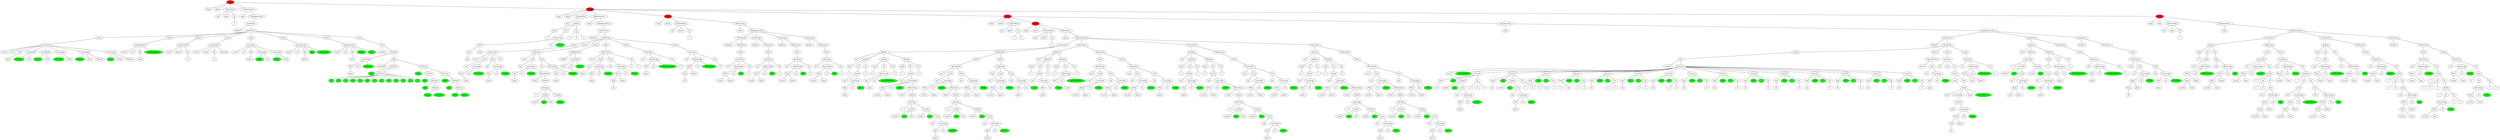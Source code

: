 graph tree{NODE0 [label="Stage" style=filled fillcolor="red"]
NODE0_1 [label="stage"]
NODE0 -- NODE0_1
NODE0_2 [label="game"]
NODE0 -- NODE0_2
NODE0_3 [label="Endcondition"]
NODE0_3_1 [label="end"]
NODE0_3 -- NODE0_3_1
NODE0_3_2 [label="game"]
NODE0_3 -- NODE0_3_2
NODE0_3_3 [label="Int"]
NODE0_3_3_0 [label="1"]
NODE0_3_3 -- NODE0_3_3_0
NODE0_3 -- NODE0_3_3
NODE0 -- NODE0_3
NODE0_4 [label="Computermoves"]
NODE0_4_1 [label="comp"]
NODE0_4 -- NODE0_4_1
NODE0_4_2 [label="Multigameaction"]
NODE0_4_2_0 [label="Gameaction"]
NODE0_4_2_0_1 [label="Boolean"]
NODE0_4_2_0 -- NODE0_4_2_0_1
NODE0_4_2_0_2 [label="Multiaction"]
NODE0_4_2_0_2_0 [label="Action"]
NODE0_4_2_0_2_0_1 [label="Loccreate"]
NODE0_4_2_0_2_0_1_0 [label="create"]
NODE0_4_2_0_2_0_1 -- NODE0_4_2_0_2_0_1_0
NODE0_4_2_0_2_0_1_1 [label="loc"]
NODE0_4_2_0_2_0_1 -- NODE0_4_2_0_2_0_1_1
NODE0_4_2_0_2_0_1_2 [label="Obj"]
NODE0_4_2_0_2_0_1_2_0 [label="game"]
NODE0_4_2_0_2_0_1_2 -- NODE0_4_2_0_2_0_1_2_0
NODE0_4_2_0_2_0_1 -- NODE0_4_2_0_2_0_1_2
NODE0_4_2_0_2_0_1_3 [label="Locationdef"]
NODE0_4_2_0_2_0_1_3_1 [fillcolor="green" style=filled label="SOURCE"]
NODE0_4_2_0_2_0_1_3 -- NODE0_4_2_0_2_0_1_3_1
NODE0_4_2_0_2_0_1_3_2 [label="List"]
NODE0_4_2_0_2_0_1_3 -- NODE0_4_2_0_2_0_1_3_2
NODE0_4_2_0_2_0_1 -- NODE0_4_2_0_2_0_1_3
NODE0_4_2_0_2_0_1_4 [label="Locationdef"]
NODE0_4_2_0_2_0_1_4_1 [fillcolor="green" style=filled label="STOCK"]
NODE0_4_2_0_2_0_1_4 -- NODE0_4_2_0_2_0_1_4_1
NODE0_4_2_0_2_0_1_4_2 [label="Stack"]
NODE0_4_2_0_2_0_1_4 -- NODE0_4_2_0_2_0_1_4_2
NODE0_4_2_0_2_0_1 -- NODE0_4_2_0_2_0_1_4
NODE0_4_2_0_2_0_1_5 [label="Locationdef"]
NODE0_4_2_0_2_0_1_5_1 [fillcolor="green" style=filled label="DISCARD"]
NODE0_4_2_0_2_0_1_5 -- NODE0_4_2_0_2_0_1_5_1
NODE0_4_2_0_2_0_1_5_2 [label="Stack"]
NODE0_4_2_0_2_0_1_5 -- NODE0_4_2_0_2_0_1_5_2
NODE0_4_2_0_2_0_1 -- NODE0_4_2_0_2_0_1_5
NODE0_4_2_0_2_0_1_6 [label="Locationdef"]
NODE0_4_2_0_2_0_1_6_1 [fillcolor="green" style=filled label="TRUMP"]
NODE0_4_2_0_2_0_1_6 -- NODE0_4_2_0_2_0_1_6_1
NODE0_4_2_0_2_0_1_6_2 [label="Stack"]
NODE0_4_2_0_2_0_1_6 -- NODE0_4_2_0_2_0_1_6_2
NODE0_4_2_0_2_0_1_6_3 [label="Memory"]
NODE0_4_2_0_2_0_1_6 -- NODE0_4_2_0_2_0_1_6_3
NODE0_4_2_0_2_0_1 -- NODE0_4_2_0_2_0_1_6
NODE0_4_2_0_2_0_1_7 [label="Locationdef"]
NODE0_4_2_0_2_0_1_7_1 [fillcolor="green" style=filled label="LEAD"]
NODE0_4_2_0_2_0_1_7 -- NODE0_4_2_0_2_0_1_7_1
NODE0_4_2_0_2_0_1_7_2 [label="Stack"]
NODE0_4_2_0_2_0_1_7 -- NODE0_4_2_0_2_0_1_7_2
NODE0_4_2_0_2_0_1_7_3 [label="Memory"]
NODE0_4_2_0_2_0_1_7 -- NODE0_4_2_0_2_0_1_7_3
NODE0_4_2_0_2_0_1 -- NODE0_4_2_0_2_0_1_7
NODE0_4_2_0_2_0 -- NODE0_4_2_0_2_0_1
NODE0_4_2_0_2 -- NODE0_4_2_0_2_0
NODE0_4_2_0_2_1 [label="Action"]
NODE0_4_2_0_2_1_1 [label="Storagecreate"]
NODE0_4_2_0_2_1_1_0 [label="create"]
NODE0_4_2_0_2_1_1 -- NODE0_4_2_0_2_1_1_0
NODE0_4_2_0_2_1_1_1 [label="sto"]
NODE0_4_2_0_2_1_1 -- NODE0_4_2_0_2_1_1_1
NODE0_4_2_0_2_1_1_2 [label="Obj"]
NODE0_4_2_0_2_1_1_2_0 [label="game"]
NODE0_4_2_0_2_1_1_2 -- NODE0_4_2_0_2_1_1_2_0
NODE0_4_2_0_2_1_1 -- NODE0_4_2_0_2_1_1_2
NODE0_4_2_0_2_1_1_4 [fillcolor="green" style=filled label="SPADESBROKEN"]
NODE0_4_2_0_2_1_1 -- NODE0_4_2_0_2_1_1_4
NODE0_4_2_0_2_1 -- NODE0_4_2_0_2_1_1
NODE0_4_2_0_2 -- NODE0_4_2_0_2_1
NODE0_4_2_0_2_2 [label="Action"]
NODE0_4_2_0_2_2_1 [label="Playercreate"]
NODE0_4_2_0_2_2_1_0 [label="create"]
NODE0_4_2_0_2_2_1 -- NODE0_4_2_0_2_2_1_0
NODE0_4_2_0_2_2_1_1 [label="players"]
NODE0_4_2_0_2_2_1 -- NODE0_4_2_0_2_2_1_1
NODE0_4_2_0_2_2_1_2 [label="Int"]
NODE0_4_2_0_2_2_1_2_0 [label="4"]
NODE0_4_2_0_2_2_1_2 -- NODE0_4_2_0_2_2_1_2_0
NODE0_4_2_0_2_2_1 -- NODE0_4_2_0_2_2_1_2
NODE0_4_2_0_2_2 -- NODE0_4_2_0_2_2_1
NODE0_4_2_0_2 -- NODE0_4_2_0_2_2
NODE0_4_2_0_2_3 [label="Action"]
NODE0_4_2_0_2_3_1 [label="Teamcreate"]
NODE0_4_2_0_2_3_1_0 [label="create"]
NODE0_4_2_0_2_3_1 -- NODE0_4_2_0_2_3_1_0
NODE0_4_2_0_2_3_1_1 [label="teams"]
NODE0_4_2_0_2_3_1 -- NODE0_4_2_0_2_3_1_1
NODE0_4_2_0_2_3_1_2 [label="Int"]
NODE0_4_2_0_2_3_1_2_0 [label="2"]
NODE0_4_2_0_2_3_1_2 -- NODE0_4_2_0_2_3_1_2_0
NODE0_4_2_0_2_3_1 -- NODE0_4_2_0_2_3_1_2
NODE0_4_2_0_2_3_1_3 [label="alternate"]
NODE0_4_2_0_2_3_1 -- NODE0_4_2_0_2_3_1_3
NODE0_4_2_0_2_3 -- NODE0_4_2_0_2_3_1
NODE0_4_2_0_2 -- NODE0_4_2_0_2_3
NODE0_4_2_0_2_4 [label="Action"]
NODE0_4_2_0_2_4_1 [label="Loccreate"]
NODE0_4_2_0_2_4_1_0 [label="create"]
NODE0_4_2_0_2_4_1 -- NODE0_4_2_0_2_4_1_0
NODE0_4_2_0_2_4_1_1 [label="loc"]
NODE0_4_2_0_2_4_1 -- NODE0_4_2_0_2_4_1_1
NODE0_4_2_0_2_4_1_2 [label="Obj"]
NODE0_4_2_0_2_4_1_2_0 [label="player"]
NODE0_4_2_0_2_4_1_2 -- NODE0_4_2_0_2_4_1_2_0
NODE0_4_2_0_2_4_1 -- NODE0_4_2_0_2_4_1_2
NODE0_4_2_0_2_4_1_3 [label="Locationdef"]
NODE0_4_2_0_2_4_1_3_1 [fillcolor="green" style=filled label="HAND"]
NODE0_4_2_0_2_4_1_3 -- NODE0_4_2_0_2_4_1_3_1
NODE0_4_2_0_2_4_1_3_2 [label="List"]
NODE0_4_2_0_2_4_1_3 -- NODE0_4_2_0_2_4_1_3_2
NODE0_4_2_0_2_4_1 -- NODE0_4_2_0_2_4_1_3
NODE0_4_2_0_2_4_1_4 [label="Locationdef"]
NODE0_4_2_0_2_4_1_4_1 [fillcolor="green" style=filled label="TRICK"]
NODE0_4_2_0_2_4_1_4 -- NODE0_4_2_0_2_4_1_4_1
NODE0_4_2_0_2_4_1_4_2 [label="Stack"]
NODE0_4_2_0_2_4_1_4 -- NODE0_4_2_0_2_4_1_4_2
NODE0_4_2_0_2_4_1 -- NODE0_4_2_0_2_4_1_4
NODE0_4_2_0_2_4 -- NODE0_4_2_0_2_4_1
NODE0_4_2_0_2 -- NODE0_4_2_0_2_4
NODE0_4_2_0_2_5 [label="Action"]
NODE0_4_2_0_2_5_1 [label="Storagecreate"]
NODE0_4_2_0_2_5_1_0 [label="create"]
NODE0_4_2_0_2_5_1 -- NODE0_4_2_0_2_5_1_0
NODE0_4_2_0_2_5_1_1 [label="sto"]
NODE0_4_2_0_2_5_1 -- NODE0_4_2_0_2_5_1_1
NODE0_4_2_0_2_5_1_2 [label="Obj"]
NODE0_4_2_0_2_5_1_2_0 [label="player"]
NODE0_4_2_0_2_5_1_2 -- NODE0_4_2_0_2_5_1_2_0
NODE0_4_2_0_2_5_1 -- NODE0_4_2_0_2_5_1_2
NODE0_4_2_0_2_5_1_4 [fillcolor="green" style=filled label="BID"]
NODE0_4_2_0_2_5_1 -- NODE0_4_2_0_2_5_1_4
NODE0_4_2_0_2_5_1_6 [fillcolor="green" style=filled label="TRICKSWON"]
NODE0_4_2_0_2_5_1 -- NODE0_4_2_0_2_5_1_6
NODE0_4_2_0_2_5 -- NODE0_4_2_0_2_5_1
NODE0_4_2_0_2 -- NODE0_4_2_0_2_5
NODE0_4_2_0_2_6 [label="Action"]
NODE0_4_2_0_2_6_1 [label="Storagecreate"]
NODE0_4_2_0_2_6_1_0 [label="create"]
NODE0_4_2_0_2_6_1 -- NODE0_4_2_0_2_6_1_0
NODE0_4_2_0_2_6_1_1 [label="sto"]
NODE0_4_2_0_2_6_1 -- NODE0_4_2_0_2_6_1_1
NODE0_4_2_0_2_6_1_2 [label="Obj"]
NODE0_4_2_0_2_6_1_2_0 [label="team"]
NODE0_4_2_0_2_6_1_2 -- NODE0_4_2_0_2_6_1_2_0
NODE0_4_2_0_2_6_1 -- NODE0_4_2_0_2_6_1_2
NODE0_4_2_0_2_6_1_4 [fillcolor="green" style=filled label="SCORE"]
NODE0_4_2_0_2_6_1 -- NODE0_4_2_0_2_6_1_4
NODE0_4_2_0_2_6_1_6 [fillcolor="green" style=filled label="BAGS"]
NODE0_4_2_0_2_6_1 -- NODE0_4_2_0_2_6_1_6
NODE0_4_2_0_2_6 -- NODE0_4_2_0_2_6_1
NODE0_4_2_0_2 -- NODE0_4_2_0_2_6
NODE0_4_2_0_2_7 [label="Action"]
NODE0_4_2_0_2_7_1 [label="Init"]
NODE0_4_2_0_2_7_1_0 [label="initialize"]
NODE0_4_2_0_2_7_1 -- NODE0_4_2_0_2_7_1_0
NODE0_4_2_0_2_7_1_1 [label="Deckinit"]
NODE0_4_2_0_2_7_1_1_0 [label="Locstorage"]
NODE0_4_2_0_2_7_1_1_0_1 [label="Who"]
NODE0_4_2_0_2_7_1_1_0_1_0 [label="game"]
NODE0_4_2_0_2_7_1_1_0_1 -- NODE0_4_2_0_2_7_1_1_0_1_0
NODE0_4_2_0_2_7_1_1_0 -- NODE0_4_2_0_2_7_1_1_0_1
NODE0_4_2_0_2_7_1_1_0_2 [label="loc"]
NODE0_4_2_0_2_7_1_1_0 -- NODE0_4_2_0_2_7_1_1_0_2
NODE0_4_2_0_2_7_1_1_0_3 [fillcolor="green" style=filled label="DISCARD"]
NODE0_4_2_0_2_7_1_1_0 -- NODE0_4_2_0_2_7_1_1_0_3
NODE0_4_2_0_2_7_1_1 -- NODE0_4_2_0_2_7_1_1_0
NODE0_4_2_0_2_7_1_1_1 [label="Deck"]
NODE0_4_2_0_2_7_1_1_1_1 [label="permdeck"]
NODE0_4_2_0_2_7_1_1_1 -- NODE0_4_2_0_2_7_1_1_1_1
NODE0_4_2_0_2_7_1_1_1_2 [label="Attribute"]
NODE0_4_2_0_2_7_1_1_1_2_1 [fillcolor="green" style=filled label="rank"]
NODE0_4_2_0_2_7_1_1_1_2 -- NODE0_4_2_0_2_7_1_1_1_2_1
NODE0_4_2_0_2_7_1_1_1_2_2 [label="Attribute"]
NODE0_4_2_0_2_7_1_1_1_2_2_1 [fillcolor="green" style=filled label="A"]
NODE0_4_2_0_2_7_1_1_1_2_2 -- NODE0_4_2_0_2_7_1_1_1_2_2_1
NODE0_4_2_0_2_7_1_1_1_2_2_3 [fillcolor="green" style=filled label="2"]
NODE0_4_2_0_2_7_1_1_1_2_2 -- NODE0_4_2_0_2_7_1_1_1_2_2_3
NODE0_4_2_0_2_7_1_1_1_2_2_5 [fillcolor="green" style=filled label="3"]
NODE0_4_2_0_2_7_1_1_1_2_2 -- NODE0_4_2_0_2_7_1_1_1_2_2_5
NODE0_4_2_0_2_7_1_1_1_2_2_7 [fillcolor="green" style=filled label="4"]
NODE0_4_2_0_2_7_1_1_1_2_2 -- NODE0_4_2_0_2_7_1_1_1_2_2_7
NODE0_4_2_0_2_7_1_1_1_2_2_9 [fillcolor="green" style=filled label="5"]
NODE0_4_2_0_2_7_1_1_1_2_2 -- NODE0_4_2_0_2_7_1_1_1_2_2_9
NODE0_4_2_0_2_7_1_1_1_2_2_11 [fillcolor="green" style=filled label="6"]
NODE0_4_2_0_2_7_1_1_1_2_2 -- NODE0_4_2_0_2_7_1_1_1_2_2_11
NODE0_4_2_0_2_7_1_1_1_2_2_13 [fillcolor="green" style=filled label="7"]
NODE0_4_2_0_2_7_1_1_1_2_2 -- NODE0_4_2_0_2_7_1_1_1_2_2_13
NODE0_4_2_0_2_7_1_1_1_2_2_15 [fillcolor="green" style=filled label="8"]
NODE0_4_2_0_2_7_1_1_1_2_2 -- NODE0_4_2_0_2_7_1_1_1_2_2_15
NODE0_4_2_0_2_7_1_1_1_2_2_17 [fillcolor="green" style=filled label="9"]
NODE0_4_2_0_2_7_1_1_1_2_2 -- NODE0_4_2_0_2_7_1_1_1_2_2_17
NODE0_4_2_0_2_7_1_1_1_2_2_19 [fillcolor="green" style=filled label="10"]
NODE0_4_2_0_2_7_1_1_1_2_2 -- NODE0_4_2_0_2_7_1_1_1_2_2_19
NODE0_4_2_0_2_7_1_1_1_2_2_21 [fillcolor="green" style=filled label="J"]
NODE0_4_2_0_2_7_1_1_1_2_2 -- NODE0_4_2_0_2_7_1_1_1_2_2_21
NODE0_4_2_0_2_7_1_1_1_2_2_23 [fillcolor="green" style=filled label="Q"]
NODE0_4_2_0_2_7_1_1_1_2_2 -- NODE0_4_2_0_2_7_1_1_1_2_2_23
NODE0_4_2_0_2_7_1_1_1_2_2_25 [fillcolor="green" style=filled label="K"]
NODE0_4_2_0_2_7_1_1_1_2_2 -- NODE0_4_2_0_2_7_1_1_1_2_2_25
NODE0_4_2_0_2_7_1_1_1_2 -- NODE0_4_2_0_2_7_1_1_1_2_2
NODE0_4_2_0_2_7_1_1_1 -- NODE0_4_2_0_2_7_1_1_1_2
NODE0_4_2_0_2_7_1_1_1_3 [label="Attribute"]
NODE0_4_2_0_2_7_1_1_1_3_1 [fillcolor="green" style=filled label="color"]
NODE0_4_2_0_2_7_1_1_1_3 -- NODE0_4_2_0_2_7_1_1_1_3_1
NODE0_4_2_0_2_7_1_1_1_3_2 [label="Attribute"]
NODE0_4_2_0_2_7_1_1_1_3_2_1 [fillcolor="green" style=filled label="red"]
NODE0_4_2_0_2_7_1_1_1_3_2 -- NODE0_4_2_0_2_7_1_1_1_3_2_1
NODE0_4_2_0_2_7_1_1_1_3_2_2 [label="Attribute"]
NODE0_4_2_0_2_7_1_1_1_3_2_2_1 [fillcolor="green" style=filled label="suit"]
NODE0_4_2_0_2_7_1_1_1_3_2_2 -- NODE0_4_2_0_2_7_1_1_1_3_2_2_1
NODE0_4_2_0_2_7_1_1_1_3_2_2_2 [label="Attribute"]
NODE0_4_2_0_2_7_1_1_1_3_2_2_2_1 [fillcolor="green" style=filled label="hearts"]
NODE0_4_2_0_2_7_1_1_1_3_2_2_2 -- NODE0_4_2_0_2_7_1_1_1_3_2_2_2_1
NODE0_4_2_0_2_7_1_1_1_3_2_2_2_3 [fillcolor="green" style=filled label="diamonds"]
NODE0_4_2_0_2_7_1_1_1_3_2_2_2 -- NODE0_4_2_0_2_7_1_1_1_3_2_2_2_3
NODE0_4_2_0_2_7_1_1_1_3_2_2 -- NODE0_4_2_0_2_7_1_1_1_3_2_2_2
NODE0_4_2_0_2_7_1_1_1_3_2 -- NODE0_4_2_0_2_7_1_1_1_3_2_2
NODE0_4_2_0_2_7_1_1_1_3 -- NODE0_4_2_0_2_7_1_1_1_3_2
NODE0_4_2_0_2_7_1_1_1_3_3 [label="Attribute"]
NODE0_4_2_0_2_7_1_1_1_3_3_1 [fillcolor="green" style=filled label="black"]
NODE0_4_2_0_2_7_1_1_1_3_3 -- NODE0_4_2_0_2_7_1_1_1_3_3_1
NODE0_4_2_0_2_7_1_1_1_3_3_2 [label="Attribute"]
NODE0_4_2_0_2_7_1_1_1_3_3_2_1 [fillcolor="green" style=filled label="suit"]
NODE0_4_2_0_2_7_1_1_1_3_3_2 -- NODE0_4_2_0_2_7_1_1_1_3_3_2_1
NODE0_4_2_0_2_7_1_1_1_3_3_2_2 [label="Attribute"]
NODE0_4_2_0_2_7_1_1_1_3_3_2_2_1 [fillcolor="green" style=filled label="clubs"]
NODE0_4_2_0_2_7_1_1_1_3_3_2_2 -- NODE0_4_2_0_2_7_1_1_1_3_3_2_2_1
NODE0_4_2_0_2_7_1_1_1_3_3_2_2_3 [fillcolor="green" style=filled label="spades"]
NODE0_4_2_0_2_7_1_1_1_3_3_2_2 -- NODE0_4_2_0_2_7_1_1_1_3_3_2_2_3
NODE0_4_2_0_2_7_1_1_1_3_3_2 -- NODE0_4_2_0_2_7_1_1_1_3_3_2_2
NODE0_4_2_0_2_7_1_1_1_3_3 -- NODE0_4_2_0_2_7_1_1_1_3_3_2
NODE0_4_2_0_2_7_1_1_1_3 -- NODE0_4_2_0_2_7_1_1_1_3_3
NODE0_4_2_0_2_7_1_1_1 -- NODE0_4_2_0_2_7_1_1_1_3
NODE0_4_2_0_2_7_1_1 -- NODE0_4_2_0_2_7_1_1_1
NODE0_4_2_0_2_7_1 -- NODE0_4_2_0_2_7_1_1
NODE0_4_2_0_2_7 -- NODE0_4_2_0_2_7_1
NODE0_4_2_0_2 -- NODE0_4_2_0_2_7
NODE0_4_2_0 -- NODE0_4_2_0_2
NODE0_4_2 -- NODE0_4_2_0
NODE0_4 -- NODE0_4_2
NODE0 -- NODE0_4
NODE0_5 [label="Stage" style=filled fillcolor="red"]
NODE0_5_1 [label="stage"]
NODE0_5 -- NODE0_5_1
NODE0_5_2 [label="player"]
NODE0_5 -- NODE0_5_2
NODE0_5_3 [label="Endcondition"]
NODE0_5_3_1 [label="end"]
NODE0_5_3 -- NODE0_5_3_1
NODE0_5_3_2 [label="Boolean"]
NODE0_5_3_2_1 [label="Intop"]
NODE0_5_3_2_1_0 [label=">="]
NODE0_5_3_2_1 -- NODE0_5_3_2_1_0
NODE0_5_3_2 -- NODE0_5_3_2_1
NODE0_5_3_2_2 [label="Int"]
NODE0_5_3_2_2_0 [label="Rawstorage"]
NODE0_5_3_2_2_0_1 [label="Who2"]
NODE0_5_3_2_2_0_1_1 [label="Posq"]
NODE0_5_3_2_2_0_1_1_0 [label="any"]
NODE0_5_3_2_2_0_1_1 -- NODE0_5_3_2_2_0_1_1_0
NODE0_5_3_2_2_0_1 -- NODE0_5_3_2_2_0_1_1
NODE0_5_3_2_2_0_1_2 [label="team"]
NODE0_5_3_2_2_0_1 -- NODE0_5_3_2_2_0_1_2
NODE0_5_3_2_2_0 -- NODE0_5_3_2_2_0_1
NODE0_5_3_2_2_0_2 [label="sto"]
NODE0_5_3_2_2_0 -- NODE0_5_3_2_2_0_2
NODE0_5_3_2_2_0_3 [fillcolor="green" style=filled label="SCORE"]
NODE0_5_3_2_2_0 -- NODE0_5_3_2_2_0_3
NODE0_5_3_2_2 -- NODE0_5_3_2_2_0
NODE0_5_3_2 -- NODE0_5_3_2_2
NODE0_5_3_2_3 [label="Int"]
NODE0_5_3_2_3_0 [label="5"]
NODE0_5_3_2_3 -- NODE0_5_3_2_3_0
NODE0_5_3_2_3_1 [label="0"]
NODE0_5_3_2_3 -- NODE0_5_3_2_3_1
NODE0_5_3_2_3_2 [label="0"]
NODE0_5_3_2_3 -- NODE0_5_3_2_3_2
NODE0_5_3_2 -- NODE0_5_3_2_3
NODE0_5_3 -- NODE0_5_3_2
NODE0_5 -- NODE0_5_3
NODE0_5_4 [label="Computermoves"]
NODE0_5_4_1 [label="comp"]
NODE0_5_4 -- NODE0_5_4_1
NODE0_5_4_2 [label="Multigameaction"]
NODE0_5_4_2_0 [label="Gameaction"]
NODE0_5_4_2_0_1 [label="Boolean"]
NODE0_5_4_2_0 -- NODE0_5_4_2_0_1
NODE0_5_4_2_0_2 [label="Multiaction"]
NODE0_5_4_2_0_2_0 [label="Action"]
NODE0_5_4_2_0_2_0_1 [label="Moveaction"]
NODE0_5_4_2_0_2_0_1_0 [label="move"]
NODE0_5_4_2_0_2_0_1 -- NODE0_5_4_2_0_2_0_1_0
NODE0_5_4_2_0_2_0_1_1 [label="Card"]
NODE0_5_4_2_0_2_0_1_1_1 [label="top"]
NODE0_5_4_2_0_2_0_1_1 -- NODE0_5_4_2_0_2_0_1_1_1
NODE0_5_4_2_0_2_0_1_1_2 [label="Locstorage"]
NODE0_5_4_2_0_2_0_1_1_2_1 [label="Who"]
NODE0_5_4_2_0_2_0_1_1_2_1_0 [label="game"]
NODE0_5_4_2_0_2_0_1_1_2_1 -- NODE0_5_4_2_0_2_0_1_1_2_1_0
NODE0_5_4_2_0_2_0_1_1_2 -- NODE0_5_4_2_0_2_0_1_1_2_1
NODE0_5_4_2_0_2_0_1_1_2_2 [label="loc"]
NODE0_5_4_2_0_2_0_1_1_2 -- NODE0_5_4_2_0_2_0_1_1_2_2
NODE0_5_4_2_0_2_0_1_1_2_3 [fillcolor="green" style=filled label="DISCARD"]
NODE0_5_4_2_0_2_0_1_1_2 -- NODE0_5_4_2_0_2_0_1_1_2_3
NODE0_5_4_2_0_2_0_1_1 -- NODE0_5_4_2_0_2_0_1_1_2
NODE0_5_4_2_0_2_0_1 -- NODE0_5_4_2_0_2_0_1_1
NODE0_5_4_2_0_2_0_1_2 [label="Card"]
NODE0_5_4_2_0_2_0_1_2_1 [label="top"]
NODE0_5_4_2_0_2_0_1_2 -- NODE0_5_4_2_0_2_0_1_2_1
NODE0_5_4_2_0_2_0_1_2_2 [label="Locstorage"]
NODE0_5_4_2_0_2_0_1_2_2_1 [label="Who"]
NODE0_5_4_2_0_2_0_1_2_2_1_0 [label="game"]
NODE0_5_4_2_0_2_0_1_2_2_1 -- NODE0_5_4_2_0_2_0_1_2_2_1_0
NODE0_5_4_2_0_2_0_1_2_2 -- NODE0_5_4_2_0_2_0_1_2_2_1
NODE0_5_4_2_0_2_0_1_2_2_2 [label="loc"]
NODE0_5_4_2_0_2_0_1_2_2 -- NODE0_5_4_2_0_2_0_1_2_2_2
NODE0_5_4_2_0_2_0_1_2_2_3 [fillcolor="green" style=filled label="STOCK"]
NODE0_5_4_2_0_2_0_1_2_2 -- NODE0_5_4_2_0_2_0_1_2_2_3
NODE0_5_4_2_0_2_0_1_2 -- NODE0_5_4_2_0_2_0_1_2_2
NODE0_5_4_2_0_2_0_1 -- NODE0_5_4_2_0_2_0_1_2
NODE0_5_4_2_0_2_0_1_3 [label="all"]
NODE0_5_4_2_0_2_0_1 -- NODE0_5_4_2_0_2_0_1_3
NODE0_5_4_2_0_2_0 -- NODE0_5_4_2_0_2_0_1
NODE0_5_4_2_0_2 -- NODE0_5_4_2_0_2_0
NODE0_5_4_2_0_2_1 [label="Action"]
NODE0_5_4_2_0_2_1_1 [label="Copyaction"]
NODE0_5_4_2_0_2_1_1_0 [label="copy"]
NODE0_5_4_2_0_2_1_1 -- NODE0_5_4_2_0_2_1_1_0
NODE0_5_4_2_0_2_1_1_1 [label="Card"]
NODE0_5_4_2_0_2_1_1_1_1 [label="top"]
NODE0_5_4_2_0_2_1_1_1 -- NODE0_5_4_2_0_2_1_1_1_1
NODE0_5_4_2_0_2_1_1_1_2 [label="Locstorage"]
NODE0_5_4_2_0_2_1_1_1_2_1 [label="Who"]
NODE0_5_4_2_0_2_1_1_1_2_1_0 [label="game"]
NODE0_5_4_2_0_2_1_1_1_2_1 -- NODE0_5_4_2_0_2_1_1_1_2_1_0
NODE0_5_4_2_0_2_1_1_1_2 -- NODE0_5_4_2_0_2_1_1_1_2_1
NODE0_5_4_2_0_2_1_1_1_2_2 [label="loc"]
NODE0_5_4_2_0_2_1_1_1_2 -- NODE0_5_4_2_0_2_1_1_1_2_2
NODE0_5_4_2_0_2_1_1_1_2_3 [fillcolor="green" style=filled label="STOCK"]
NODE0_5_4_2_0_2_1_1_1_2 -- NODE0_5_4_2_0_2_1_1_1_2_3
NODE0_5_4_2_0_2_1_1_1_2_4 [label="Whereclause"]
NODE0_5_4_2_0_2_1_1_1_2_4_0 [label="where"]
NODE0_5_4_2_0_2_1_1_1_2_4 -- NODE0_5_4_2_0_2_1_1_1_2_4_0
NODE0_5_4_2_0_2_1_1_1_2_4_1 [label="Boolatt"]
NODE0_5_4_2_0_2_1_1_1_2_4_1_1 [label="Attrcomp"]
NODE0_5_4_2_0_2_1_1_1_2_4_1_1_0 [label="=="]
NODE0_5_4_2_0_2_1_1_1_2_4_1_1 -- NODE0_5_4_2_0_2_1_1_1_2_4_1_1_0
NODE0_5_4_2_0_2_1_1_1_2_4_1_1_1 [label="Cardatt"]
NODE0_5_4_2_0_2_1_1_1_2_4_1_1_1_1 [label="cardatt"]
NODE0_5_4_2_0_2_1_1_1_2_4_1_1_1 -- NODE0_5_4_2_0_2_1_1_1_2_4_1_1_1_1
NODE0_5_4_2_0_2_1_1_1_2_4_1_1_1_2 [fillcolor="green" style=filled label="suit"]
NODE0_5_4_2_0_2_1_1_1_2_4_1_1_1 -- NODE0_5_4_2_0_2_1_1_1_2_4_1_1_1_2
NODE0_5_4_2_0_2_1_1_1_2_4_1_1_1_3 [label="this"]
NODE0_5_4_2_0_2_1_1_1_2_4_1_1_1 -- NODE0_5_4_2_0_2_1_1_1_2_4_1_1_1_3
NODE0_5_4_2_0_2_1_1_1_2_4_1_1 -- NODE0_5_4_2_0_2_1_1_1_2_4_1_1_1
NODE0_5_4_2_0_2_1_1_1_2_4_1_1_2 [label="Cardatt"]
NODE0_5_4_2_0_2_1_1_1_2_4_1_1_2_0 [fillcolor="green" style=filled label="spades"]
NODE0_5_4_2_0_2_1_1_1_2_4_1_1_2 -- NODE0_5_4_2_0_2_1_1_1_2_4_1_1_2_0
NODE0_5_4_2_0_2_1_1_1_2_4_1_1 -- NODE0_5_4_2_0_2_1_1_1_2_4_1_1_2
NODE0_5_4_2_0_2_1_1_1_2_4_1 -- NODE0_5_4_2_0_2_1_1_1_2_4_1_1
NODE0_5_4_2_0_2_1_1_1_2_4 -- NODE0_5_4_2_0_2_1_1_1_2_4_1
NODE0_5_4_2_0_2_1_1_1_2 -- NODE0_5_4_2_0_2_1_1_1_2_4
NODE0_5_4_2_0_2_1_1_1 -- NODE0_5_4_2_0_2_1_1_1_2
NODE0_5_4_2_0_2_1_1 -- NODE0_5_4_2_0_2_1_1_1
NODE0_5_4_2_0_2_1_1_2 [label="Card"]
NODE0_5_4_2_0_2_1_1_2_1 [label="top"]
NODE0_5_4_2_0_2_1_1_2 -- NODE0_5_4_2_0_2_1_1_2_1
NODE0_5_4_2_0_2_1_1_2_2 [label="Locstorage"]
NODE0_5_4_2_0_2_1_1_2_2_1 [label="Who"]
NODE0_5_4_2_0_2_1_1_2_2_1_0 [label="game"]
NODE0_5_4_2_0_2_1_1_2_2_1 -- NODE0_5_4_2_0_2_1_1_2_2_1_0
NODE0_5_4_2_0_2_1_1_2_2 -- NODE0_5_4_2_0_2_1_1_2_2_1
NODE0_5_4_2_0_2_1_1_2_2_2 [label="loc"]
NODE0_5_4_2_0_2_1_1_2_2 -- NODE0_5_4_2_0_2_1_1_2_2_2
NODE0_5_4_2_0_2_1_1_2_2_3 [fillcolor="green" style=filled label="TRUMP"]
NODE0_5_4_2_0_2_1_1_2_2 -- NODE0_5_4_2_0_2_1_1_2_2_3
NODE0_5_4_2_0_2_1_1_2 -- NODE0_5_4_2_0_2_1_1_2_2
NODE0_5_4_2_0_2_1_1 -- NODE0_5_4_2_0_2_1_1_2
NODE0_5_4_2_0_2_1 -- NODE0_5_4_2_0_2_1_1
NODE0_5_4_2_0_2 -- NODE0_5_4_2_0_2_1
NODE0_5_4_2_0_2_2 [label="Action"]
NODE0_5_4_2_0_2_2_1 [label="Shuffleaction"]
NODE0_5_4_2_0_2_2_1_0 [label="shuffle"]
NODE0_5_4_2_0_2_2_1 -- NODE0_5_4_2_0_2_2_1_0
NODE0_5_4_2_0_2_2_1_1 [label="Locstorage"]
NODE0_5_4_2_0_2_2_1_1_1 [label="Who"]
NODE0_5_4_2_0_2_2_1_1_1_0 [label="game"]
NODE0_5_4_2_0_2_2_1_1_1 -- NODE0_5_4_2_0_2_2_1_1_1_0
NODE0_5_4_2_0_2_2_1_1 -- NODE0_5_4_2_0_2_2_1_1_1
NODE0_5_4_2_0_2_2_1_1_2 [label="loc"]
NODE0_5_4_2_0_2_2_1_1 -- NODE0_5_4_2_0_2_2_1_1_2
NODE0_5_4_2_0_2_2_1_1_3 [fillcolor="green" style=filled label="STOCK"]
NODE0_5_4_2_0_2_2_1_1 -- NODE0_5_4_2_0_2_2_1_1_3
NODE0_5_4_2_0_2_2_1 -- NODE0_5_4_2_0_2_2_1_1
NODE0_5_4_2_0_2_2 -- NODE0_5_4_2_0_2_2_1
NODE0_5_4_2_0_2 -- NODE0_5_4_2_0_2_2
NODE0_5_4_2_0_2_3 [label="Action"]
NODE0_5_4_2_0_2_3_1 [label="Moveaction"]
NODE0_5_4_2_0_2_3_1_0 [label="move"]
NODE0_5_4_2_0_2_3_1 -- NODE0_5_4_2_0_2_3_1_0
NODE0_5_4_2_0_2_3_1_1 [label="Card"]
NODE0_5_4_2_0_2_3_1_1_1 [label="top"]
NODE0_5_4_2_0_2_3_1_1 -- NODE0_5_4_2_0_2_3_1_1_1
NODE0_5_4_2_0_2_3_1_1_2 [label="Locstorage"]
NODE0_5_4_2_0_2_3_1_1_2_1 [label="Who"]
NODE0_5_4_2_0_2_3_1_1_2_1_0 [label="game"]
NODE0_5_4_2_0_2_3_1_1_2_1 -- NODE0_5_4_2_0_2_3_1_1_2_1_0
NODE0_5_4_2_0_2_3_1_1_2 -- NODE0_5_4_2_0_2_3_1_1_2_1
NODE0_5_4_2_0_2_3_1_1_2_2 [label="loc"]
NODE0_5_4_2_0_2_3_1_1_2 -- NODE0_5_4_2_0_2_3_1_1_2_2
NODE0_5_4_2_0_2_3_1_1_2_3 [fillcolor="green" style=filled label="STOCK"]
NODE0_5_4_2_0_2_3_1_1_2 -- NODE0_5_4_2_0_2_3_1_1_2_3
NODE0_5_4_2_0_2_3_1_1 -- NODE0_5_4_2_0_2_3_1_1_2
NODE0_5_4_2_0_2_3_1 -- NODE0_5_4_2_0_2_3_1_1
NODE0_5_4_2_0_2_3_1_2 [label="Card"]
NODE0_5_4_2_0_2_3_1_2_1 [label="top"]
NODE0_5_4_2_0_2_3_1_2 -- NODE0_5_4_2_0_2_3_1_2_1
NODE0_5_4_2_0_2_3_1_2_2 [label="Locstorage"]
NODE0_5_4_2_0_2_3_1_2_2_1 [label="Who2"]
NODE0_5_4_2_0_2_3_1_2_2_1_1 [label="Posq"]
NODE0_5_4_2_0_2_3_1_2_2_1_1_0 [label="all"]
NODE0_5_4_2_0_2_3_1_2_2_1_1 -- NODE0_5_4_2_0_2_3_1_2_2_1_1_0
NODE0_5_4_2_0_2_3_1_2_2_1 -- NODE0_5_4_2_0_2_3_1_2_2_1_1
NODE0_5_4_2_0_2_3_1_2_2_1_2 [label="player"]
NODE0_5_4_2_0_2_3_1_2_2_1 -- NODE0_5_4_2_0_2_3_1_2_2_1_2
NODE0_5_4_2_0_2_3_1_2_2 -- NODE0_5_4_2_0_2_3_1_2_2_1
NODE0_5_4_2_0_2_3_1_2_2_2 [label="loc"]
NODE0_5_4_2_0_2_3_1_2_2 -- NODE0_5_4_2_0_2_3_1_2_2_2
NODE0_5_4_2_0_2_3_1_2_2_3 [fillcolor="green" style=filled label="HAND"]
NODE0_5_4_2_0_2_3_1_2_2 -- NODE0_5_4_2_0_2_3_1_2_2_3
NODE0_5_4_2_0_2_3_1_2 -- NODE0_5_4_2_0_2_3_1_2_2
NODE0_5_4_2_0_2_3_1 -- NODE0_5_4_2_0_2_3_1_2
NODE0_5_4_2_0_2_3_1_3 [label="Int"]
NODE0_5_4_2_0_2_3_1_3_0 [label="1"]
NODE0_5_4_2_0_2_3_1_3 -- NODE0_5_4_2_0_2_3_1_3_0
NODE0_5_4_2_0_2_3_1_3_1 [label="3"]
NODE0_5_4_2_0_2_3_1_3 -- NODE0_5_4_2_0_2_3_1_3_1
NODE0_5_4_2_0_2_3_1 -- NODE0_5_4_2_0_2_3_1_3
NODE0_5_4_2_0_2_3 -- NODE0_5_4_2_0_2_3_1
NODE0_5_4_2_0_2 -- NODE0_5_4_2_0_2_3
NODE0_5_4_2_0_2_4 [label="Action"]
NODE0_5_4_2_0_2_4_1 [label="Setaction"]
NODE0_5_4_2_0_2_4_1_0 [label="set"]
NODE0_5_4_2_0_2_4_1 -- NODE0_5_4_2_0_2_4_1_0
NODE0_5_4_2_0_2_4_1_1 [label="Rawstorage"]
NODE0_5_4_2_0_2_4_1_1_1 [label="Who"]
NODE0_5_4_2_0_2_4_1_1_1_0 [label="game"]
NODE0_5_4_2_0_2_4_1_1_1 -- NODE0_5_4_2_0_2_4_1_1_1_0
NODE0_5_4_2_0_2_4_1_1 -- NODE0_5_4_2_0_2_4_1_1_1
NODE0_5_4_2_0_2_4_1_1_2 [label="sto"]
NODE0_5_4_2_0_2_4_1_1 -- NODE0_5_4_2_0_2_4_1_1_2
NODE0_5_4_2_0_2_4_1_1_3 [fillcolor="green" style=filled label="SPADESBROKEN"]
NODE0_5_4_2_0_2_4_1_1 -- NODE0_5_4_2_0_2_4_1_1_3
NODE0_5_4_2_0_2_4_1 -- NODE0_5_4_2_0_2_4_1_1
NODE0_5_4_2_0_2_4_1_2 [label="Int"]
NODE0_5_4_2_0_2_4_1_2_0 [label="0"]
NODE0_5_4_2_0_2_4_1_2 -- NODE0_5_4_2_0_2_4_1_2_0
NODE0_5_4_2_0_2_4_1 -- NODE0_5_4_2_0_2_4_1_2
NODE0_5_4_2_0_2_4 -- NODE0_5_4_2_0_2_4_1
NODE0_5_4_2_0_2 -- NODE0_5_4_2_0_2_4
NODE0_5_4_2_0_2_5 [label="Action"]
NODE0_5_4_2_0_2_5_1 [label="Setaction"]
NODE0_5_4_2_0_2_5_1_0 [label="set"]
NODE0_5_4_2_0_2_5_1 -- NODE0_5_4_2_0_2_5_1_0
NODE0_5_4_2_0_2_5_1_1 [label="Rawstorage"]
NODE0_5_4_2_0_2_5_1_1_1 [label="Who2"]
NODE0_5_4_2_0_2_5_1_1_1_1 [label="Posq"]
NODE0_5_4_2_0_2_5_1_1_1_1_0 [label="all"]
NODE0_5_4_2_0_2_5_1_1_1_1 -- NODE0_5_4_2_0_2_5_1_1_1_1_0
NODE0_5_4_2_0_2_5_1_1_1 -- NODE0_5_4_2_0_2_5_1_1_1_1
NODE0_5_4_2_0_2_5_1_1_1_2 [label="player"]
NODE0_5_4_2_0_2_5_1_1_1 -- NODE0_5_4_2_0_2_5_1_1_1_2
NODE0_5_4_2_0_2_5_1_1 -- NODE0_5_4_2_0_2_5_1_1_1
NODE0_5_4_2_0_2_5_1_1_2 [label="sto"]
NODE0_5_4_2_0_2_5_1_1 -- NODE0_5_4_2_0_2_5_1_1_2
NODE0_5_4_2_0_2_5_1_1_3 [fillcolor="green" style=filled label="TRICKSWON"]
NODE0_5_4_2_0_2_5_1_1 -- NODE0_5_4_2_0_2_5_1_1_3
NODE0_5_4_2_0_2_5_1 -- NODE0_5_4_2_0_2_5_1_1
NODE0_5_4_2_0_2_5_1_2 [label="Int"]
NODE0_5_4_2_0_2_5_1_2_0 [label="0"]
NODE0_5_4_2_0_2_5_1_2 -- NODE0_5_4_2_0_2_5_1_2_0
NODE0_5_4_2_0_2_5_1 -- NODE0_5_4_2_0_2_5_1_2
NODE0_5_4_2_0_2_5 -- NODE0_5_4_2_0_2_5_1
NODE0_5_4_2_0_2 -- NODE0_5_4_2_0_2_5
NODE0_5_4_2_0 -- NODE0_5_4_2_0_2
NODE0_5_4_2 -- NODE0_5_4_2_0
NODE0_5_4 -- NODE0_5_4_2
NODE0_5 -- NODE0_5_4
NODE0_5_5 [label="Stage" style=filled fillcolor="red"]
NODE0_5_5_1 [label="stage"]
NODE0_5_5 -- NODE0_5_5_1
NODE0_5_5_2 [label="player"]
NODE0_5_5 -- NODE0_5_5_2
NODE0_5_5_3 [label="Endcondition"]
NODE0_5_5_3_1 [label="end"]
NODE0_5_5_3 -- NODE0_5_5_3_1
NODE0_5_5_3_2 [label="player"]
NODE0_5_5_3 -- NODE0_5_5_3_2
NODE0_5_5_3_3 [label="Int"]
NODE0_5_5_3_3_0 [label="1"]
NODE0_5_5_3_3 -- NODE0_5_5_3_3_0
NODE0_5_5_3 -- NODE0_5_5_3_3
NODE0_5_5 -- NODE0_5_5_3
NODE0_5_5_4 [label="Playermoves"]
NODE0_5_5_4_1 [label="choice"]
NODE0_5_5_4 -- NODE0_5_5_4_1
NODE0_5_5_4_2 [label="Multigameaction"]
NODE0_5_5_4_2_0 [label="Gameaction"]
NODE0_5_5_4_2_0_1 [label="Boolean"]
NODE0_5_5_4_2_0 -- NODE0_5_5_4_2_0_1
NODE0_5_5_4_2_0_2 [label="Multiaction"]
NODE0_5_5_4_2_0_2_0 [label="Action"]
NODE0_5_5_4_2_0_2_0_1 [label="Setaction"]
NODE0_5_5_4_2_0_2_0_1_0 [label="set"]
NODE0_5_5_4_2_0_2_0_1 -- NODE0_5_5_4_2_0_2_0_1_0
NODE0_5_5_4_2_0_2_0_1_1 [label="Rawstorage"]
NODE0_5_5_4_2_0_2_0_1_1_1 [label="Who2"]
NODE0_5_5_4_2_0_2_0_1_1_1_1 [label="current"]
NODE0_5_5_4_2_0_2_0_1_1_1 -- NODE0_5_5_4_2_0_2_0_1_1_1_1
NODE0_5_5_4_2_0_2_0_1_1_1_2 [label="player"]
NODE0_5_5_4_2_0_2_0_1_1_1 -- NODE0_5_5_4_2_0_2_0_1_1_1_2
NODE0_5_5_4_2_0_2_0_1_1 -- NODE0_5_5_4_2_0_2_0_1_1_1
NODE0_5_5_4_2_0_2_0_1_1_2 [label="sto"]
NODE0_5_5_4_2_0_2_0_1_1 -- NODE0_5_5_4_2_0_2_0_1_1_2
NODE0_5_5_4_2_0_2_0_1_1_3 [fillcolor="green" style=filled label="BID"]
NODE0_5_5_4_2_0_2_0_1_1 -- NODE0_5_5_4_2_0_2_0_1_1_3
NODE0_5_5_4_2_0_2_0_1 -- NODE0_5_5_4_2_0_2_0_1_1
NODE0_5_5_4_2_0_2_0_1_2 [label="Int"]
NODE0_5_5_4_2_0_2_0_1_2_0 [label="1"]
NODE0_5_5_4_2_0_2_0_1_2 -- NODE0_5_5_4_2_0_2_0_1_2_0
NODE0_5_5_4_2_0_2_0_1 -- NODE0_5_5_4_2_0_2_0_1_2
NODE0_5_5_4_2_0_2_0 -- NODE0_5_5_4_2_0_2_0_1
NODE0_5_5_4_2_0_2 -- NODE0_5_5_4_2_0_2_0
NODE0_5_5_4_2_0 -- NODE0_5_5_4_2_0_2
NODE0_5_5_4_2 -- NODE0_5_5_4_2_0
NODE0_5_5_4_2_1 [label="Gameaction"]
NODE0_5_5_4_2_1_1 [label="Boolean"]
NODE0_5_5_4_2_1 -- NODE0_5_5_4_2_1_1
NODE0_5_5_4_2_1_2 [label="Multiaction"]
NODE0_5_5_4_2_1_2_0 [label="Action"]
NODE0_5_5_4_2_1_2_0_1 [label="Setaction"]
NODE0_5_5_4_2_1_2_0_1_0 [label="set"]
NODE0_5_5_4_2_1_2_0_1 -- NODE0_5_5_4_2_1_2_0_1_0
NODE0_5_5_4_2_1_2_0_1_1 [label="Rawstorage"]
NODE0_5_5_4_2_1_2_0_1_1_1 [label="Who2"]
NODE0_5_5_4_2_1_2_0_1_1_1_1 [label="current"]
NODE0_5_5_4_2_1_2_0_1_1_1 -- NODE0_5_5_4_2_1_2_0_1_1_1_1
NODE0_5_5_4_2_1_2_0_1_1_1_2 [label="player"]
NODE0_5_5_4_2_1_2_0_1_1_1 -- NODE0_5_5_4_2_1_2_0_1_1_1_2
NODE0_5_5_4_2_1_2_0_1_1 -- NODE0_5_5_4_2_1_2_0_1_1_1
NODE0_5_5_4_2_1_2_0_1_1_2 [label="sto"]
NODE0_5_5_4_2_1_2_0_1_1 -- NODE0_5_5_4_2_1_2_0_1_1_2
NODE0_5_5_4_2_1_2_0_1_1_3 [fillcolor="green" style=filled label="BID"]
NODE0_5_5_4_2_1_2_0_1_1 -- NODE0_5_5_4_2_1_2_0_1_1_3
NODE0_5_5_4_2_1_2_0_1 -- NODE0_5_5_4_2_1_2_0_1_1
NODE0_5_5_4_2_1_2_0_1_2 [label="Int"]
NODE0_5_5_4_2_1_2_0_1_2_0 [label="2"]
NODE0_5_5_4_2_1_2_0_1_2 -- NODE0_5_5_4_2_1_2_0_1_2_0
NODE0_5_5_4_2_1_2_0_1 -- NODE0_5_5_4_2_1_2_0_1_2
NODE0_5_5_4_2_1_2_0 -- NODE0_5_5_4_2_1_2_0_1
NODE0_5_5_4_2_1_2 -- NODE0_5_5_4_2_1_2_0
NODE0_5_5_4_2_1 -- NODE0_5_5_4_2_1_2
NODE0_5_5_4_2 -- NODE0_5_5_4_2_1
NODE0_5_5_4_2_2 [label="Gameaction"]
NODE0_5_5_4_2_2_1 [label="Boolean"]
NODE0_5_5_4_2_2 -- NODE0_5_5_4_2_2_1
NODE0_5_5_4_2_2_2 [label="Multiaction"]
NODE0_5_5_4_2_2_2_0 [label="Action"]
NODE0_5_5_4_2_2_2_0_1 [label="Setaction"]
NODE0_5_5_4_2_2_2_0_1_0 [label="set"]
NODE0_5_5_4_2_2_2_0_1 -- NODE0_5_5_4_2_2_2_0_1_0
NODE0_5_5_4_2_2_2_0_1_1 [label="Rawstorage"]
NODE0_5_5_4_2_2_2_0_1_1_1 [label="Who2"]
NODE0_5_5_4_2_2_2_0_1_1_1_1 [label="current"]
NODE0_5_5_4_2_2_2_0_1_1_1 -- NODE0_5_5_4_2_2_2_0_1_1_1_1
NODE0_5_5_4_2_2_2_0_1_1_1_2 [label="player"]
NODE0_5_5_4_2_2_2_0_1_1_1 -- NODE0_5_5_4_2_2_2_0_1_1_1_2
NODE0_5_5_4_2_2_2_0_1_1 -- NODE0_5_5_4_2_2_2_0_1_1_1
NODE0_5_5_4_2_2_2_0_1_1_2 [label="sto"]
NODE0_5_5_4_2_2_2_0_1_1 -- NODE0_5_5_4_2_2_2_0_1_1_2
NODE0_5_5_4_2_2_2_0_1_1_3 [fillcolor="green" style=filled label="BID"]
NODE0_5_5_4_2_2_2_0_1_1 -- NODE0_5_5_4_2_2_2_0_1_1_3
NODE0_5_5_4_2_2_2_0_1 -- NODE0_5_5_4_2_2_2_0_1_1
NODE0_5_5_4_2_2_2_0_1_2 [label="Int"]
NODE0_5_5_4_2_2_2_0_1_2_0 [label="3"]
NODE0_5_5_4_2_2_2_0_1_2 -- NODE0_5_5_4_2_2_2_0_1_2_0
NODE0_5_5_4_2_2_2_0_1 -- NODE0_5_5_4_2_2_2_0_1_2
NODE0_5_5_4_2_2_2_0 -- NODE0_5_5_4_2_2_2_0_1
NODE0_5_5_4_2_2_2 -- NODE0_5_5_4_2_2_2_0
NODE0_5_5_4_2_2 -- NODE0_5_5_4_2_2_2
NODE0_5_5_4_2 -- NODE0_5_5_4_2_2
NODE0_5_5_4_2_3 [label="Gameaction"]
NODE0_5_5_4_2_3_1 [label="Boolean"]
NODE0_5_5_4_2_3 -- NODE0_5_5_4_2_3_1
NODE0_5_5_4_2_3_2 [label="Multiaction"]
NODE0_5_5_4_2_3_2_0 [label="Action"]
NODE0_5_5_4_2_3_2_0_1 [label="Setaction"]
NODE0_5_5_4_2_3_2_0_1_0 [label="set"]
NODE0_5_5_4_2_3_2_0_1 -- NODE0_5_5_4_2_3_2_0_1_0
NODE0_5_5_4_2_3_2_0_1_1 [label="Rawstorage"]
NODE0_5_5_4_2_3_2_0_1_1_1 [label="Who2"]
NODE0_5_5_4_2_3_2_0_1_1_1_1 [label="current"]
NODE0_5_5_4_2_3_2_0_1_1_1 -- NODE0_5_5_4_2_3_2_0_1_1_1_1
NODE0_5_5_4_2_3_2_0_1_1_1_2 [label="player"]
NODE0_5_5_4_2_3_2_0_1_1_1 -- NODE0_5_5_4_2_3_2_0_1_1_1_2
NODE0_5_5_4_2_3_2_0_1_1 -- NODE0_5_5_4_2_3_2_0_1_1_1
NODE0_5_5_4_2_3_2_0_1_1_2 [label="sto"]
NODE0_5_5_4_2_3_2_0_1_1 -- NODE0_5_5_4_2_3_2_0_1_1_2
NODE0_5_5_4_2_3_2_0_1_1_3 [fillcolor="green" style=filled label="BID"]
NODE0_5_5_4_2_3_2_0_1_1 -- NODE0_5_5_4_2_3_2_0_1_1_3
NODE0_5_5_4_2_3_2_0_1 -- NODE0_5_5_4_2_3_2_0_1_1
NODE0_5_5_4_2_3_2_0_1_2 [label="Int"]
NODE0_5_5_4_2_3_2_0_1_2_0 [label="4"]
NODE0_5_5_4_2_3_2_0_1_2 -- NODE0_5_5_4_2_3_2_0_1_2_0
NODE0_5_5_4_2_3_2_0_1 -- NODE0_5_5_4_2_3_2_0_1_2
NODE0_5_5_4_2_3_2_0 -- NODE0_5_5_4_2_3_2_0_1
NODE0_5_5_4_2_3_2 -- NODE0_5_5_4_2_3_2_0
NODE0_5_5_4_2_3 -- NODE0_5_5_4_2_3_2
NODE0_5_5_4_2 -- NODE0_5_5_4_2_3
NODE0_5_5_4 -- NODE0_5_5_4_2
NODE0_5_5 -- NODE0_5_5_4
NODE0_5 -- NODE0_5_5
NODE0_5_6 [label="Stage" style=filled fillcolor="red"]
NODE0_5_6_1 [label="stage"]
NODE0_5_6 -- NODE0_5_6_1
NODE0_5_6_2 [label="player"]
NODE0_5_6 -- NODE0_5_6_2
NODE0_5_6_3 [label="Endcondition"]
NODE0_5_6_3_1 [label="end"]
NODE0_5_6_3 -- NODE0_5_6_3_1
NODE0_5_6_3_2 [label="game"]
NODE0_5_6_3 -- NODE0_5_6_3_2
NODE0_5_6_3_3 [label="Int"]
NODE0_5_6_3_3_0 [label="1"]
NODE0_5_6_3_3 -- NODE0_5_6_3_3_0
NODE0_5_6_3_3_1 [label="3"]
NODE0_5_6_3_3 -- NODE0_5_6_3_3_1
NODE0_5_6_3 -- NODE0_5_6_3_3
NODE0_5_6 -- NODE0_5_6_3
NODE0_5_6_4 [label="Stage" style=filled fillcolor="red"]
NODE0_5_6_4_1 [label="stage"]
NODE0_5_6_4 -- NODE0_5_6_4_1
NODE0_5_6_4_2 [label="player"]
NODE0_5_6_4 -- NODE0_5_6_4_2
NODE0_5_6_4_3 [label="Endcondition"]
NODE0_5_6_4_3_1 [label="end"]
NODE0_5_6_4_3 -- NODE0_5_6_4_3_1
NODE0_5_6_4_3_2 [label="player"]
NODE0_5_6_4_3 -- NODE0_5_6_4_3_2
NODE0_5_6_4_3_3 [label="Int"]
NODE0_5_6_4_3_3_0 [label="1"]
NODE0_5_6_4_3_3 -- NODE0_5_6_4_3_3_0
NODE0_5_6_4_3 -- NODE0_5_6_4_3_3
NODE0_5_6_4 -- NODE0_5_6_4_3
NODE0_5_6_4_4 [label="Playermoves"]
NODE0_5_6_4_4_1 [label="choice"]
NODE0_5_6_4_4 -- NODE0_5_6_4_4_1
NODE0_5_6_4_4_2 [label="Multigameaction"]
NODE0_5_6_4_4_2_0 [label="Gameaction"]
NODE0_5_6_4_4_2_0_1 [label="Boolean"]
NODE0_5_6_4_4_2_0_1_1 [label="and"]
NODE0_5_6_4_4_2_0_1 -- NODE0_5_6_4_4_2_0_1_1
NODE0_5_6_4_4_2_0_1_2 [label="Boolean"]
NODE0_5_6_4_4_2_0_1_2_1 [label="Intop"]
NODE0_5_6_4_4_2_0_1_2_1_0 [label="=="]
NODE0_5_6_4_4_2_0_1_2_1 -- NODE0_5_6_4_4_2_0_1_2_1_0
NODE0_5_6_4_4_2_0_1_2 -- NODE0_5_6_4_4_2_0_1_2_1
NODE0_5_6_4_4_2_0_1_2_2 [label="Int"]
NODE0_5_6_4_4_2_0_1_2_2_0 [label="Sizeof"]
NODE0_5_6_4_4_2_0_1_2_2_0_1 [label="size"]
NODE0_5_6_4_4_2_0_1_2_2_0 -- NODE0_5_6_4_4_2_0_1_2_2_0_1
NODE0_5_6_4_4_2_0_1_2_2_0_2 [label="Locstorage"]
NODE0_5_6_4_4_2_0_1_2_2_0_2_1 [label="Who"]
NODE0_5_6_4_4_2_0_1_2_2_0_2_1_0 [label="game"]
NODE0_5_6_4_4_2_0_1_2_2_0_2_1 -- NODE0_5_6_4_4_2_0_1_2_2_0_2_1_0
NODE0_5_6_4_4_2_0_1_2_2_0_2 -- NODE0_5_6_4_4_2_0_1_2_2_0_2_1
NODE0_5_6_4_4_2_0_1_2_2_0_2_2 [label="loc"]
NODE0_5_6_4_4_2_0_1_2_2_0_2 -- NODE0_5_6_4_4_2_0_1_2_2_0_2_2
NODE0_5_6_4_4_2_0_1_2_2_0_2_3 [fillcolor="green" style=filled label="LEAD"]
NODE0_5_6_4_4_2_0_1_2_2_0_2 -- NODE0_5_6_4_4_2_0_1_2_2_0_2_3
NODE0_5_6_4_4_2_0_1_2_2_0 -- NODE0_5_6_4_4_2_0_1_2_2_0_2
NODE0_5_6_4_4_2_0_1_2_2 -- NODE0_5_6_4_4_2_0_1_2_2_0
NODE0_5_6_4_4_2_0_1_2 -- NODE0_5_6_4_4_2_0_1_2_2
NODE0_5_6_4_4_2_0_1_2_3 [label="Int"]
NODE0_5_6_4_4_2_0_1_2_3_0 [label="0"]
NODE0_5_6_4_4_2_0_1_2_3 -- NODE0_5_6_4_4_2_0_1_2_3_0
NODE0_5_6_4_4_2_0_1_2 -- NODE0_5_6_4_4_2_0_1_2_3
NODE0_5_6_4_4_2_0_1 -- NODE0_5_6_4_4_2_0_1_2
NODE0_5_6_4_4_2_0_1_3 [label="Boolean"]
NODE0_5_6_4_4_2_0_1_3_1 [label="Intop"]
NODE0_5_6_4_4_2_0_1_3_1_0 [label="=="]
NODE0_5_6_4_4_2_0_1_3_1 -- NODE0_5_6_4_4_2_0_1_3_1_0
NODE0_5_6_4_4_2_0_1_3 -- NODE0_5_6_4_4_2_0_1_3_1
NODE0_5_6_4_4_2_0_1_3_2 [label="Int"]
NODE0_5_6_4_4_2_0_1_3_2_0 [label="Rawstorage"]
NODE0_5_6_4_4_2_0_1_3_2_0_1 [label="Who"]
NODE0_5_6_4_4_2_0_1_3_2_0_1_0 [label="game"]
NODE0_5_6_4_4_2_0_1_3_2_0_1 -- NODE0_5_6_4_4_2_0_1_3_2_0_1_0
NODE0_5_6_4_4_2_0_1_3_2_0 -- NODE0_5_6_4_4_2_0_1_3_2_0_1
NODE0_5_6_4_4_2_0_1_3_2_0_2 [label="sto"]
NODE0_5_6_4_4_2_0_1_3_2_0 -- NODE0_5_6_4_4_2_0_1_3_2_0_2
NODE0_5_6_4_4_2_0_1_3_2_0_3 [fillcolor="green" style=filled label="SPADESBROKEN"]
NODE0_5_6_4_4_2_0_1_3_2_0 -- NODE0_5_6_4_4_2_0_1_3_2_0_3
NODE0_5_6_4_4_2_0_1_3_2 -- NODE0_5_6_4_4_2_0_1_3_2_0
NODE0_5_6_4_4_2_0_1_3 -- NODE0_5_6_4_4_2_0_1_3_2
NODE0_5_6_4_4_2_0_1_3_3 [label="Int"]
NODE0_5_6_4_4_2_0_1_3_3_0 [label="0"]
NODE0_5_6_4_4_2_0_1_3_3 -- NODE0_5_6_4_4_2_0_1_3_3_0
NODE0_5_6_4_4_2_0_1_3 -- NODE0_5_6_4_4_2_0_1_3_3
NODE0_5_6_4_4_2_0_1 -- NODE0_5_6_4_4_2_0_1_3
NODE0_5_6_4_4_2_0_1_4 [label="Boolean"]
NODE0_5_6_4_4_2_0_1_4_1 [label="Intop"]
NODE0_5_6_4_4_2_0_1_4_1_0 [label="=="]
NODE0_5_6_4_4_2_0_1_4_1 -- NODE0_5_6_4_4_2_0_1_4_1_0
NODE0_5_6_4_4_2_0_1_4 -- NODE0_5_6_4_4_2_0_1_4_1
NODE0_5_6_4_4_2_0_1_4_2 [label="Int"]
NODE0_5_6_4_4_2_0_1_4_2_0 [label="Sizeof"]
NODE0_5_6_4_4_2_0_1_4_2_0_1 [label="size"]
NODE0_5_6_4_4_2_0_1_4_2_0 -- NODE0_5_6_4_4_2_0_1_4_2_0_1
NODE0_5_6_4_4_2_0_1_4_2_0_2 [label="Locstorage"]
NODE0_5_6_4_4_2_0_1_4_2_0_2_1 [label="Who2"]
NODE0_5_6_4_4_2_0_1_4_2_0_2_1_1 [label="current"]
NODE0_5_6_4_4_2_0_1_4_2_0_2_1 -- NODE0_5_6_4_4_2_0_1_4_2_0_2_1_1
NODE0_5_6_4_4_2_0_1_4_2_0_2_1_2 [label="player"]
NODE0_5_6_4_4_2_0_1_4_2_0_2_1 -- NODE0_5_6_4_4_2_0_1_4_2_0_2_1_2
NODE0_5_6_4_4_2_0_1_4_2_0_2 -- NODE0_5_6_4_4_2_0_1_4_2_0_2_1
NODE0_5_6_4_4_2_0_1_4_2_0_2_2 [label="loc"]
NODE0_5_6_4_4_2_0_1_4_2_0_2 -- NODE0_5_6_4_4_2_0_1_4_2_0_2_2
NODE0_5_6_4_4_2_0_1_4_2_0_2_3 [fillcolor="green" style=filled label="HAND"]
NODE0_5_6_4_4_2_0_1_4_2_0_2 -- NODE0_5_6_4_4_2_0_1_4_2_0_2_3
NODE0_5_6_4_4_2_0_1_4_2_0_2_4 [label="Whereclause"]
NODE0_5_6_4_4_2_0_1_4_2_0_2_4_0 [label="where"]
NODE0_5_6_4_4_2_0_1_4_2_0_2_4 -- NODE0_5_6_4_4_2_0_1_4_2_0_2_4_0
NODE0_5_6_4_4_2_0_1_4_2_0_2_4_1 [label="Boolatt"]
NODE0_5_6_4_4_2_0_1_4_2_0_2_4_1_1 [label="Attrcomp"]
NODE0_5_6_4_4_2_0_1_4_2_0_2_4_1_1_0 [label="!="]
NODE0_5_6_4_4_2_0_1_4_2_0_2_4_1_1 -- NODE0_5_6_4_4_2_0_1_4_2_0_2_4_1_1_0
NODE0_5_6_4_4_2_0_1_4_2_0_2_4_1_1_1 [label="Cardatt"]
NODE0_5_6_4_4_2_0_1_4_2_0_2_4_1_1_1_1 [label="cardatt"]
NODE0_5_6_4_4_2_0_1_4_2_0_2_4_1_1_1 -- NODE0_5_6_4_4_2_0_1_4_2_0_2_4_1_1_1_1
NODE0_5_6_4_4_2_0_1_4_2_0_2_4_1_1_1_2 [fillcolor="green" style=filled label="suit"]
NODE0_5_6_4_4_2_0_1_4_2_0_2_4_1_1_1 -- NODE0_5_6_4_4_2_0_1_4_2_0_2_4_1_1_1_2
NODE0_5_6_4_4_2_0_1_4_2_0_2_4_1_1_1_3 [label="this"]
NODE0_5_6_4_4_2_0_1_4_2_0_2_4_1_1_1 -- NODE0_5_6_4_4_2_0_1_4_2_0_2_4_1_1_1_3
NODE0_5_6_4_4_2_0_1_4_2_0_2_4_1_1 -- NODE0_5_6_4_4_2_0_1_4_2_0_2_4_1_1_1
NODE0_5_6_4_4_2_0_1_4_2_0_2_4_1_1_2 [label="Cardatt"]
NODE0_5_6_4_4_2_0_1_4_2_0_2_4_1_1_2_1 [label="cardatt"]
NODE0_5_6_4_4_2_0_1_4_2_0_2_4_1_1_2 -- NODE0_5_6_4_4_2_0_1_4_2_0_2_4_1_1_2_1
NODE0_5_6_4_4_2_0_1_4_2_0_2_4_1_1_2_2 [fillcolor="green" style=filled label="suit"]
NODE0_5_6_4_4_2_0_1_4_2_0_2_4_1_1_2 -- NODE0_5_6_4_4_2_0_1_4_2_0_2_4_1_1_2_2
NODE0_5_6_4_4_2_0_1_4_2_0_2_4_1_1_2_3 [label="Card"]
NODE0_5_6_4_4_2_0_1_4_2_0_2_4_1_1_2_3_1 [label="top"]
NODE0_5_6_4_4_2_0_1_4_2_0_2_4_1_1_2_3 -- NODE0_5_6_4_4_2_0_1_4_2_0_2_4_1_1_2_3_1
NODE0_5_6_4_4_2_0_1_4_2_0_2_4_1_1_2_3_2 [label="Locstorage"]
NODE0_5_6_4_4_2_0_1_4_2_0_2_4_1_1_2_3_2_1 [label="Who"]
NODE0_5_6_4_4_2_0_1_4_2_0_2_4_1_1_2_3_2_1_0 [label="game"]
NODE0_5_6_4_4_2_0_1_4_2_0_2_4_1_1_2_3_2_1 -- NODE0_5_6_4_4_2_0_1_4_2_0_2_4_1_1_2_3_2_1_0
NODE0_5_6_4_4_2_0_1_4_2_0_2_4_1_1_2_3_2 -- NODE0_5_6_4_4_2_0_1_4_2_0_2_4_1_1_2_3_2_1
NODE0_5_6_4_4_2_0_1_4_2_0_2_4_1_1_2_3_2_2 [label="loc"]
NODE0_5_6_4_4_2_0_1_4_2_0_2_4_1_1_2_3_2 -- NODE0_5_6_4_4_2_0_1_4_2_0_2_4_1_1_2_3_2_2
NODE0_5_6_4_4_2_0_1_4_2_0_2_4_1_1_2_3_2_3 [fillcolor="green" style=filled label="TRUMP"]
NODE0_5_6_4_4_2_0_1_4_2_0_2_4_1_1_2_3_2 -- NODE0_5_6_4_4_2_0_1_4_2_0_2_4_1_1_2_3_2_3
NODE0_5_6_4_4_2_0_1_4_2_0_2_4_1_1_2_3 -- NODE0_5_6_4_4_2_0_1_4_2_0_2_4_1_1_2_3_2
NODE0_5_6_4_4_2_0_1_4_2_0_2_4_1_1_2 -- NODE0_5_6_4_4_2_0_1_4_2_0_2_4_1_1_2_3
NODE0_5_6_4_4_2_0_1_4_2_0_2_4_1_1 -- NODE0_5_6_4_4_2_0_1_4_2_0_2_4_1_1_2
NODE0_5_6_4_4_2_0_1_4_2_0_2_4_1 -- NODE0_5_6_4_4_2_0_1_4_2_0_2_4_1_1
NODE0_5_6_4_4_2_0_1_4_2_0_2_4 -- NODE0_5_6_4_4_2_0_1_4_2_0_2_4_1
NODE0_5_6_4_4_2_0_1_4_2_0_2 -- NODE0_5_6_4_4_2_0_1_4_2_0_2_4
NODE0_5_6_4_4_2_0_1_4_2_0 -- NODE0_5_6_4_4_2_0_1_4_2_0_2
NODE0_5_6_4_4_2_0_1_4_2 -- NODE0_5_6_4_4_2_0_1_4_2_0
NODE0_5_6_4_4_2_0_1_4 -- NODE0_5_6_4_4_2_0_1_4_2
NODE0_5_6_4_4_2_0_1_4_3 [label="Int"]
NODE0_5_6_4_4_2_0_1_4_3_0 [label="0"]
NODE0_5_6_4_4_2_0_1_4_3 -- NODE0_5_6_4_4_2_0_1_4_3_0
NODE0_5_6_4_4_2_0_1_4 -- NODE0_5_6_4_4_2_0_1_4_3
NODE0_5_6_4_4_2_0_1 -- NODE0_5_6_4_4_2_0_1_4
NODE0_5_6_4_4_2_0 -- NODE0_5_6_4_4_2_0_1
NODE0_5_6_4_4_2_0_2 [label="Multiaction"]
NODE0_5_6_4_4_2_0_2_0 [label="Action"]
NODE0_5_6_4_4_2_0_2_0_1 [label="Moveaction"]
NODE0_5_6_4_4_2_0_2_0_1_0 [label="move"]
NODE0_5_6_4_4_2_0_2_0_1 -- NODE0_5_6_4_4_2_0_2_0_1_0
NODE0_5_6_4_4_2_0_2_0_1_1 [label="Card"]
NODE0_5_6_4_4_2_0_2_0_1_1_1 [label="any"]
NODE0_5_6_4_4_2_0_2_0_1_1 -- NODE0_5_6_4_4_2_0_2_0_1_1_1
NODE0_5_6_4_4_2_0_2_0_1_1_2 [label="Locstorage"]
NODE0_5_6_4_4_2_0_2_0_1_1_2_1 [label="Who2"]
NODE0_5_6_4_4_2_0_2_0_1_1_2_1_1 [label="current"]
NODE0_5_6_4_4_2_0_2_0_1_1_2_1 -- NODE0_5_6_4_4_2_0_2_0_1_1_2_1_1
NODE0_5_6_4_4_2_0_2_0_1_1_2_1_2 [label="player"]
NODE0_5_6_4_4_2_0_2_0_1_1_2_1 -- NODE0_5_6_4_4_2_0_2_0_1_1_2_1_2
NODE0_5_6_4_4_2_0_2_0_1_1_2 -- NODE0_5_6_4_4_2_0_2_0_1_1_2_1
NODE0_5_6_4_4_2_0_2_0_1_1_2_2 [label="loc"]
NODE0_5_6_4_4_2_0_2_0_1_1_2 -- NODE0_5_6_4_4_2_0_2_0_1_1_2_2
NODE0_5_6_4_4_2_0_2_0_1_1_2_3 [fillcolor="green" style=filled label="HAND"]
NODE0_5_6_4_4_2_0_2_0_1_1_2 -- NODE0_5_6_4_4_2_0_2_0_1_1_2_3
NODE0_5_6_4_4_2_0_2_0_1_1_2_4 [label="Whereclause"]
NODE0_5_6_4_4_2_0_2_0_1_1_2_4_0 [label="where"]
NODE0_5_6_4_4_2_0_2_0_1_1_2_4 -- NODE0_5_6_4_4_2_0_2_0_1_1_2_4_0
NODE0_5_6_4_4_2_0_2_0_1_1_2_4_1 [label="Boolatt"]
NODE0_5_6_4_4_2_0_2_0_1_1_2_4_1_1 [label="Attrcomp"]
NODE0_5_6_4_4_2_0_2_0_1_1_2_4_1_1_0 [label="!="]
NODE0_5_6_4_4_2_0_2_0_1_1_2_4_1_1 -- NODE0_5_6_4_4_2_0_2_0_1_1_2_4_1_1_0
NODE0_5_6_4_4_2_0_2_0_1_1_2_4_1_1_1 [label="Cardatt"]
NODE0_5_6_4_4_2_0_2_0_1_1_2_4_1_1_1_1 [label="cardatt"]
NODE0_5_6_4_4_2_0_2_0_1_1_2_4_1_1_1 -- NODE0_5_6_4_4_2_0_2_0_1_1_2_4_1_1_1_1
NODE0_5_6_4_4_2_0_2_0_1_1_2_4_1_1_1_2 [fillcolor="green" style=filled label="suit"]
NODE0_5_6_4_4_2_0_2_0_1_1_2_4_1_1_1 -- NODE0_5_6_4_4_2_0_2_0_1_1_2_4_1_1_1_2
NODE0_5_6_4_4_2_0_2_0_1_1_2_4_1_1_1_3 [label="this"]
NODE0_5_6_4_4_2_0_2_0_1_1_2_4_1_1_1 -- NODE0_5_6_4_4_2_0_2_0_1_1_2_4_1_1_1_3
NODE0_5_6_4_4_2_0_2_0_1_1_2_4_1_1 -- NODE0_5_6_4_4_2_0_2_0_1_1_2_4_1_1_1
NODE0_5_6_4_4_2_0_2_0_1_1_2_4_1_1_2 [label="Cardatt"]
NODE0_5_6_4_4_2_0_2_0_1_1_2_4_1_1_2_1 [label="cardatt"]
NODE0_5_6_4_4_2_0_2_0_1_1_2_4_1_1_2 -- NODE0_5_6_4_4_2_0_2_0_1_1_2_4_1_1_2_1
NODE0_5_6_4_4_2_0_2_0_1_1_2_4_1_1_2_2 [fillcolor="green" style=filled label="suit"]
NODE0_5_6_4_4_2_0_2_0_1_1_2_4_1_1_2 -- NODE0_5_6_4_4_2_0_2_0_1_1_2_4_1_1_2_2
NODE0_5_6_4_4_2_0_2_0_1_1_2_4_1_1_2_3 [label="Card"]
NODE0_5_6_4_4_2_0_2_0_1_1_2_4_1_1_2_3_1 [label="top"]
NODE0_5_6_4_4_2_0_2_0_1_1_2_4_1_1_2_3 -- NODE0_5_6_4_4_2_0_2_0_1_1_2_4_1_1_2_3_1
NODE0_5_6_4_4_2_0_2_0_1_1_2_4_1_1_2_3_2 [label="Locstorage"]
NODE0_5_6_4_4_2_0_2_0_1_1_2_4_1_1_2_3_2_1 [label="Who"]
NODE0_5_6_4_4_2_0_2_0_1_1_2_4_1_1_2_3_2_1_0 [label="game"]
NODE0_5_6_4_4_2_0_2_0_1_1_2_4_1_1_2_3_2_1 -- NODE0_5_6_4_4_2_0_2_0_1_1_2_4_1_1_2_3_2_1_0
NODE0_5_6_4_4_2_0_2_0_1_1_2_4_1_1_2_3_2 -- NODE0_5_6_4_4_2_0_2_0_1_1_2_4_1_1_2_3_2_1
NODE0_5_6_4_4_2_0_2_0_1_1_2_4_1_1_2_3_2_2 [label="loc"]
NODE0_5_6_4_4_2_0_2_0_1_1_2_4_1_1_2_3_2 -- NODE0_5_6_4_4_2_0_2_0_1_1_2_4_1_1_2_3_2_2
NODE0_5_6_4_4_2_0_2_0_1_1_2_4_1_1_2_3_2_3 [fillcolor="green" style=filled label="TRUMP"]
NODE0_5_6_4_4_2_0_2_0_1_1_2_4_1_1_2_3_2 -- NODE0_5_6_4_4_2_0_2_0_1_1_2_4_1_1_2_3_2_3
NODE0_5_6_4_4_2_0_2_0_1_1_2_4_1_1_2_3 -- NODE0_5_6_4_4_2_0_2_0_1_1_2_4_1_1_2_3_2
NODE0_5_6_4_4_2_0_2_0_1_1_2_4_1_1_2 -- NODE0_5_6_4_4_2_0_2_0_1_1_2_4_1_1_2_3
NODE0_5_6_4_4_2_0_2_0_1_1_2_4_1_1 -- NODE0_5_6_4_4_2_0_2_0_1_1_2_4_1_1_2
NODE0_5_6_4_4_2_0_2_0_1_1_2_4_1 -- NODE0_5_6_4_4_2_0_2_0_1_1_2_4_1_1
NODE0_5_6_4_4_2_0_2_0_1_1_2_4 -- NODE0_5_6_4_4_2_0_2_0_1_1_2_4_1
NODE0_5_6_4_4_2_0_2_0_1_1_2 -- NODE0_5_6_4_4_2_0_2_0_1_1_2_4
NODE0_5_6_4_4_2_0_2_0_1_1 -- NODE0_5_6_4_4_2_0_2_0_1_1_2
NODE0_5_6_4_4_2_0_2_0_1 -- NODE0_5_6_4_4_2_0_2_0_1_1
NODE0_5_6_4_4_2_0_2_0_1_2 [label="Card"]
NODE0_5_6_4_4_2_0_2_0_1_2_1 [label="top"]
NODE0_5_6_4_4_2_0_2_0_1_2 -- NODE0_5_6_4_4_2_0_2_0_1_2_1
NODE0_5_6_4_4_2_0_2_0_1_2_2 [label="Locstorage"]
NODE0_5_6_4_4_2_0_2_0_1_2_2_1 [label="Who2"]
NODE0_5_6_4_4_2_0_2_0_1_2_2_1_1 [label="current"]
NODE0_5_6_4_4_2_0_2_0_1_2_2_1 -- NODE0_5_6_4_4_2_0_2_0_1_2_2_1_1
NODE0_5_6_4_4_2_0_2_0_1_2_2_1_2 [label="player"]
NODE0_5_6_4_4_2_0_2_0_1_2_2_1 -- NODE0_5_6_4_4_2_0_2_0_1_2_2_1_2
NODE0_5_6_4_4_2_0_2_0_1_2_2 -- NODE0_5_6_4_4_2_0_2_0_1_2_2_1
NODE0_5_6_4_4_2_0_2_0_1_2_2_2 [label="loc"]
NODE0_5_6_4_4_2_0_2_0_1_2_2 -- NODE0_5_6_4_4_2_0_2_0_1_2_2_2
NODE0_5_6_4_4_2_0_2_0_1_2_2_3 [fillcolor="green" style=filled label="TRICK"]
NODE0_5_6_4_4_2_0_2_0_1_2_2 -- NODE0_5_6_4_4_2_0_2_0_1_2_2_3
NODE0_5_6_4_4_2_0_2_0_1_2 -- NODE0_5_6_4_4_2_0_2_0_1_2_2
NODE0_5_6_4_4_2_0_2_0_1 -- NODE0_5_6_4_4_2_0_2_0_1_2
NODE0_5_6_4_4_2_0_2_0 -- NODE0_5_6_4_4_2_0_2_0_1
NODE0_5_6_4_4_2_0_2 -- NODE0_5_6_4_4_2_0_2_0
NODE0_5_6_4_4_2_0_2_1 [label="Action"]
NODE0_5_6_4_4_2_0_2_1_1 [label="Copyaction"]
NODE0_5_6_4_4_2_0_2_1_1_0 [label="copy"]
NODE0_5_6_4_4_2_0_2_1_1 -- NODE0_5_6_4_4_2_0_2_1_1_0
NODE0_5_6_4_4_2_0_2_1_1_1 [label="Card"]
NODE0_5_6_4_4_2_0_2_1_1_1_1 [label="top"]
NODE0_5_6_4_4_2_0_2_1_1_1 -- NODE0_5_6_4_4_2_0_2_1_1_1_1
NODE0_5_6_4_4_2_0_2_1_1_1_2 [label="Locstorage"]
NODE0_5_6_4_4_2_0_2_1_1_1_2_1 [label="Who2"]
NODE0_5_6_4_4_2_0_2_1_1_1_2_1_1 [label="current"]
NODE0_5_6_4_4_2_0_2_1_1_1_2_1 -- NODE0_5_6_4_4_2_0_2_1_1_1_2_1_1
NODE0_5_6_4_4_2_0_2_1_1_1_2_1_2 [label="player"]
NODE0_5_6_4_4_2_0_2_1_1_1_2_1 -- NODE0_5_6_4_4_2_0_2_1_1_1_2_1_2
NODE0_5_6_4_4_2_0_2_1_1_1_2 -- NODE0_5_6_4_4_2_0_2_1_1_1_2_1
NODE0_5_6_4_4_2_0_2_1_1_1_2_2 [label="loc"]
NODE0_5_6_4_4_2_0_2_1_1_1_2 -- NODE0_5_6_4_4_2_0_2_1_1_1_2_2
NODE0_5_6_4_4_2_0_2_1_1_1_2_3 [fillcolor="green" style=filled label="TRICK"]
NODE0_5_6_4_4_2_0_2_1_1_1_2 -- NODE0_5_6_4_4_2_0_2_1_1_1_2_3
NODE0_5_6_4_4_2_0_2_1_1_1 -- NODE0_5_6_4_4_2_0_2_1_1_1_2
NODE0_5_6_4_4_2_0_2_1_1 -- NODE0_5_6_4_4_2_0_2_1_1_1
NODE0_5_6_4_4_2_0_2_1_1_2 [label="Card"]
NODE0_5_6_4_4_2_0_2_1_1_2_1 [label="top"]
NODE0_5_6_4_4_2_0_2_1_1_2 -- NODE0_5_6_4_4_2_0_2_1_1_2_1
NODE0_5_6_4_4_2_0_2_1_1_2_2 [label="Locstorage"]
NODE0_5_6_4_4_2_0_2_1_1_2_2_1 [label="Who"]
NODE0_5_6_4_4_2_0_2_1_1_2_2_1_0 [label="game"]
NODE0_5_6_4_4_2_0_2_1_1_2_2_1 -- NODE0_5_6_4_4_2_0_2_1_1_2_2_1_0
NODE0_5_6_4_4_2_0_2_1_1_2_2 -- NODE0_5_6_4_4_2_0_2_1_1_2_2_1
NODE0_5_6_4_4_2_0_2_1_1_2_2_2 [label="loc"]
NODE0_5_6_4_4_2_0_2_1_1_2_2 -- NODE0_5_6_4_4_2_0_2_1_1_2_2_2
NODE0_5_6_4_4_2_0_2_1_1_2_2_3 [fillcolor="green" style=filled label="LEAD"]
NODE0_5_6_4_4_2_0_2_1_1_2_2 -- NODE0_5_6_4_4_2_0_2_1_1_2_2_3
NODE0_5_6_4_4_2_0_2_1_1_2 -- NODE0_5_6_4_4_2_0_2_1_1_2_2
NODE0_5_6_4_4_2_0_2_1_1 -- NODE0_5_6_4_4_2_0_2_1_1_2
NODE0_5_6_4_4_2_0_2_1 -- NODE0_5_6_4_4_2_0_2_1_1
NODE0_5_6_4_4_2_0_2 -- NODE0_5_6_4_4_2_0_2_1
NODE0_5_6_4_4_2_0 -- NODE0_5_6_4_4_2_0_2
NODE0_5_6_4_4_2 -- NODE0_5_6_4_4_2_0
NODE0_5_6_4_4_2_1 [label="Gameaction"]
NODE0_5_6_4_4_2_1_1 [label="Boolean"]
NODE0_5_6_4_4_2_1_1_1 [label="and"]
NODE0_5_6_4_4_2_1_1 -- NODE0_5_6_4_4_2_1_1_1
NODE0_5_6_4_4_2_1_1_2 [label="Boolean"]
NODE0_5_6_4_4_2_1_1_2_1 [label="Intop"]
NODE0_5_6_4_4_2_1_1_2_1_0 [label="=="]
NODE0_5_6_4_4_2_1_1_2_1 -- NODE0_5_6_4_4_2_1_1_2_1_0
NODE0_5_6_4_4_2_1_1_2 -- NODE0_5_6_4_4_2_1_1_2_1
NODE0_5_6_4_4_2_1_1_2_2 [label="Int"]
NODE0_5_6_4_4_2_1_1_2_2_0 [label="Sizeof"]
NODE0_5_6_4_4_2_1_1_2_2_0_1 [label="size"]
NODE0_5_6_4_4_2_1_1_2_2_0 -- NODE0_5_6_4_4_2_1_1_2_2_0_1
NODE0_5_6_4_4_2_1_1_2_2_0_2 [label="Locstorage"]
NODE0_5_6_4_4_2_1_1_2_2_0_2_1 [label="Who"]
NODE0_5_6_4_4_2_1_1_2_2_0_2_1_0 [label="game"]
NODE0_5_6_4_4_2_1_1_2_2_0_2_1 -- NODE0_5_6_4_4_2_1_1_2_2_0_2_1_0
NODE0_5_6_4_4_2_1_1_2_2_0_2 -- NODE0_5_6_4_4_2_1_1_2_2_0_2_1
NODE0_5_6_4_4_2_1_1_2_2_0_2_2 [label="loc"]
NODE0_5_6_4_4_2_1_1_2_2_0_2 -- NODE0_5_6_4_4_2_1_1_2_2_0_2_2
NODE0_5_6_4_4_2_1_1_2_2_0_2_3 [fillcolor="green" style=filled label="LEAD"]
NODE0_5_6_4_4_2_1_1_2_2_0_2 -- NODE0_5_6_4_4_2_1_1_2_2_0_2_3
NODE0_5_6_4_4_2_1_1_2_2_0 -- NODE0_5_6_4_4_2_1_1_2_2_0_2
NODE0_5_6_4_4_2_1_1_2_2 -- NODE0_5_6_4_4_2_1_1_2_2_0
NODE0_5_6_4_4_2_1_1_2 -- NODE0_5_6_4_4_2_1_1_2_2
NODE0_5_6_4_4_2_1_1_2_3 [label="Int"]
NODE0_5_6_4_4_2_1_1_2_3_0 [label="0"]
NODE0_5_6_4_4_2_1_1_2_3 -- NODE0_5_6_4_4_2_1_1_2_3_0
NODE0_5_6_4_4_2_1_1_2 -- NODE0_5_6_4_4_2_1_1_2_3
NODE0_5_6_4_4_2_1_1 -- NODE0_5_6_4_4_2_1_1_2
NODE0_5_6_4_4_2_1_1_3 [label="Boolean"]
NODE0_5_6_4_4_2_1_1_3_1 [label="Intop"]
NODE0_5_6_4_4_2_1_1_3_1_0 [label="=="]
NODE0_5_6_4_4_2_1_1_3_1 -- NODE0_5_6_4_4_2_1_1_3_1_0
NODE0_5_6_4_4_2_1_1_3 -- NODE0_5_6_4_4_2_1_1_3_1
NODE0_5_6_4_4_2_1_1_3_2 [label="Int"]
NODE0_5_6_4_4_2_1_1_3_2_0 [label="Rawstorage"]
NODE0_5_6_4_4_2_1_1_3_2_0_1 [label="Who"]
NODE0_5_6_4_4_2_1_1_3_2_0_1_0 [label="game"]
NODE0_5_6_4_4_2_1_1_3_2_0_1 -- NODE0_5_6_4_4_2_1_1_3_2_0_1_0
NODE0_5_6_4_4_2_1_1_3_2_0 -- NODE0_5_6_4_4_2_1_1_3_2_0_1
NODE0_5_6_4_4_2_1_1_3_2_0_2 [label="sto"]
NODE0_5_6_4_4_2_1_1_3_2_0 -- NODE0_5_6_4_4_2_1_1_3_2_0_2
NODE0_5_6_4_4_2_1_1_3_2_0_3 [fillcolor="green" style=filled label="SPADESBROKEN"]
NODE0_5_6_4_4_2_1_1_3_2_0 -- NODE0_5_6_4_4_2_1_1_3_2_0_3
NODE0_5_6_4_4_2_1_1_3_2 -- NODE0_5_6_4_4_2_1_1_3_2_0
NODE0_5_6_4_4_2_1_1_3 -- NODE0_5_6_4_4_2_1_1_3_2
NODE0_5_6_4_4_2_1_1_3_3 [label="Int"]
NODE0_5_6_4_4_2_1_1_3_3_0 [label="1"]
NODE0_5_6_4_4_2_1_1_3_3 -- NODE0_5_6_4_4_2_1_1_3_3_0
NODE0_5_6_4_4_2_1_1_3 -- NODE0_5_6_4_4_2_1_1_3_3
NODE0_5_6_4_4_2_1_1 -- NODE0_5_6_4_4_2_1_1_3
NODE0_5_6_4_4_2_1 -- NODE0_5_6_4_4_2_1_1
NODE0_5_6_4_4_2_1_2 [label="Multiaction"]
NODE0_5_6_4_4_2_1_2_0 [label="Action"]
NODE0_5_6_4_4_2_1_2_0_1 [label="Moveaction"]
NODE0_5_6_4_4_2_1_2_0_1_0 [label="move"]
NODE0_5_6_4_4_2_1_2_0_1 -- NODE0_5_6_4_4_2_1_2_0_1_0
NODE0_5_6_4_4_2_1_2_0_1_1 [label="Card"]
NODE0_5_6_4_4_2_1_2_0_1_1_1 [label="any"]
NODE0_5_6_4_4_2_1_2_0_1_1 -- NODE0_5_6_4_4_2_1_2_0_1_1_1
NODE0_5_6_4_4_2_1_2_0_1_1_2 [label="Locstorage"]
NODE0_5_6_4_4_2_1_2_0_1_1_2_1 [label="Who2"]
NODE0_5_6_4_4_2_1_2_0_1_1_2_1_1 [label="current"]
NODE0_5_6_4_4_2_1_2_0_1_1_2_1 -- NODE0_5_6_4_4_2_1_2_0_1_1_2_1_1
NODE0_5_6_4_4_2_1_2_0_1_1_2_1_2 [label="player"]
NODE0_5_6_4_4_2_1_2_0_1_1_2_1 -- NODE0_5_6_4_4_2_1_2_0_1_1_2_1_2
NODE0_5_6_4_4_2_1_2_0_1_1_2 -- NODE0_5_6_4_4_2_1_2_0_1_1_2_1
NODE0_5_6_4_4_2_1_2_0_1_1_2_2 [label="loc"]
NODE0_5_6_4_4_2_1_2_0_1_1_2 -- NODE0_5_6_4_4_2_1_2_0_1_1_2_2
NODE0_5_6_4_4_2_1_2_0_1_1_2_3 [fillcolor="green" style=filled label="HAND"]
NODE0_5_6_4_4_2_1_2_0_1_1_2 -- NODE0_5_6_4_4_2_1_2_0_1_1_2_3
NODE0_5_6_4_4_2_1_2_0_1_1 -- NODE0_5_6_4_4_2_1_2_0_1_1_2
NODE0_5_6_4_4_2_1_2_0_1 -- NODE0_5_6_4_4_2_1_2_0_1_1
NODE0_5_6_4_4_2_1_2_0_1_2 [label="Card"]
NODE0_5_6_4_4_2_1_2_0_1_2_1 [label="top"]
NODE0_5_6_4_4_2_1_2_0_1_2 -- NODE0_5_6_4_4_2_1_2_0_1_2_1
NODE0_5_6_4_4_2_1_2_0_1_2_2 [label="Locstorage"]
NODE0_5_6_4_4_2_1_2_0_1_2_2_1 [label="Who2"]
NODE0_5_6_4_4_2_1_2_0_1_2_2_1_1 [label="current"]
NODE0_5_6_4_4_2_1_2_0_1_2_2_1 -- NODE0_5_6_4_4_2_1_2_0_1_2_2_1_1
NODE0_5_6_4_4_2_1_2_0_1_2_2_1_2 [label="player"]
NODE0_5_6_4_4_2_1_2_0_1_2_2_1 -- NODE0_5_6_4_4_2_1_2_0_1_2_2_1_2
NODE0_5_6_4_4_2_1_2_0_1_2_2 -- NODE0_5_6_4_4_2_1_2_0_1_2_2_1
NODE0_5_6_4_4_2_1_2_0_1_2_2_2 [label="loc"]
NODE0_5_6_4_4_2_1_2_0_1_2_2 -- NODE0_5_6_4_4_2_1_2_0_1_2_2_2
NODE0_5_6_4_4_2_1_2_0_1_2_2_3 [fillcolor="green" style=filled label="TRICK"]
NODE0_5_6_4_4_2_1_2_0_1_2_2 -- NODE0_5_6_4_4_2_1_2_0_1_2_2_3
NODE0_5_6_4_4_2_1_2_0_1_2 -- NODE0_5_6_4_4_2_1_2_0_1_2_2
NODE0_5_6_4_4_2_1_2_0_1 -- NODE0_5_6_4_4_2_1_2_0_1_2
NODE0_5_6_4_4_2_1_2_0 -- NODE0_5_6_4_4_2_1_2_0_1
NODE0_5_6_4_4_2_1_2 -- NODE0_5_6_4_4_2_1_2_0
NODE0_5_6_4_4_2_1_2_1 [label="Action"]
NODE0_5_6_4_4_2_1_2_1_1 [label="Copyaction"]
NODE0_5_6_4_4_2_1_2_1_1_0 [label="copy"]
NODE0_5_6_4_4_2_1_2_1_1 -- NODE0_5_6_4_4_2_1_2_1_1_0
NODE0_5_6_4_4_2_1_2_1_1_1 [label="Card"]
NODE0_5_6_4_4_2_1_2_1_1_1_1 [label="top"]
NODE0_5_6_4_4_2_1_2_1_1_1 -- NODE0_5_6_4_4_2_1_2_1_1_1_1
NODE0_5_6_4_4_2_1_2_1_1_1_2 [label="Locstorage"]
NODE0_5_6_4_4_2_1_2_1_1_1_2_1 [label="Who2"]
NODE0_5_6_4_4_2_1_2_1_1_1_2_1_1 [label="current"]
NODE0_5_6_4_4_2_1_2_1_1_1_2_1 -- NODE0_5_6_4_4_2_1_2_1_1_1_2_1_1
NODE0_5_6_4_4_2_1_2_1_1_1_2_1_2 [label="player"]
NODE0_5_6_4_4_2_1_2_1_1_1_2_1 -- NODE0_5_6_4_4_2_1_2_1_1_1_2_1_2
NODE0_5_6_4_4_2_1_2_1_1_1_2 -- NODE0_5_6_4_4_2_1_2_1_1_1_2_1
NODE0_5_6_4_4_2_1_2_1_1_1_2_2 [label="loc"]
NODE0_5_6_4_4_2_1_2_1_1_1_2 -- NODE0_5_6_4_4_2_1_2_1_1_1_2_2
NODE0_5_6_4_4_2_1_2_1_1_1_2_3 [fillcolor="green" style=filled label="TRICK"]
NODE0_5_6_4_4_2_1_2_1_1_1_2 -- NODE0_5_6_4_4_2_1_2_1_1_1_2_3
NODE0_5_6_4_4_2_1_2_1_1_1 -- NODE0_5_6_4_4_2_1_2_1_1_1_2
NODE0_5_6_4_4_2_1_2_1_1 -- NODE0_5_6_4_4_2_1_2_1_1_1
NODE0_5_6_4_4_2_1_2_1_1_2 [label="Card"]
NODE0_5_6_4_4_2_1_2_1_1_2_1 [label="top"]
NODE0_5_6_4_4_2_1_2_1_1_2 -- NODE0_5_6_4_4_2_1_2_1_1_2_1
NODE0_5_6_4_4_2_1_2_1_1_2_2 [label="Locstorage"]
NODE0_5_6_4_4_2_1_2_1_1_2_2_1 [label="Who"]
NODE0_5_6_4_4_2_1_2_1_1_2_2_1_0 [label="game"]
NODE0_5_6_4_4_2_1_2_1_1_2_2_1 -- NODE0_5_6_4_4_2_1_2_1_1_2_2_1_0
NODE0_5_6_4_4_2_1_2_1_1_2_2 -- NODE0_5_6_4_4_2_1_2_1_1_2_2_1
NODE0_5_6_4_4_2_1_2_1_1_2_2_2 [label="loc"]
NODE0_5_6_4_4_2_1_2_1_1_2_2 -- NODE0_5_6_4_4_2_1_2_1_1_2_2_2
NODE0_5_6_4_4_2_1_2_1_1_2_2_3 [fillcolor="green" style=filled label="LEAD"]
NODE0_5_6_4_4_2_1_2_1_1_2_2 -- NODE0_5_6_4_4_2_1_2_1_1_2_2_3
NODE0_5_6_4_4_2_1_2_1_1_2 -- NODE0_5_6_4_4_2_1_2_1_1_2_2
NODE0_5_6_4_4_2_1_2_1_1 -- NODE0_5_6_4_4_2_1_2_1_1_2
NODE0_5_6_4_4_2_1_2_1 -- NODE0_5_6_4_4_2_1_2_1_1
NODE0_5_6_4_4_2_1_2 -- NODE0_5_6_4_4_2_1_2_1
NODE0_5_6_4_4_2_1 -- NODE0_5_6_4_4_2_1_2
NODE0_5_6_4_4_2 -- NODE0_5_6_4_4_2_1
NODE0_5_6_4_4_2_2 [label="Gameaction"]
NODE0_5_6_4_4_2_2_1 [label="Boolean"]
NODE0_5_6_4_4_2_2_1_1 [label="and"]
NODE0_5_6_4_4_2_2_1 -- NODE0_5_6_4_4_2_2_1_1
NODE0_5_6_4_4_2_2_1_2 [label="Boolean"]
NODE0_5_6_4_4_2_2_1_2_1 [label="Intop"]
NODE0_5_6_4_4_2_2_1_2_1_0 [label="=="]
NODE0_5_6_4_4_2_2_1_2_1 -- NODE0_5_6_4_4_2_2_1_2_1_0
NODE0_5_6_4_4_2_2_1_2 -- NODE0_5_6_4_4_2_2_1_2_1
NODE0_5_6_4_4_2_2_1_2_2 [label="Int"]
NODE0_5_6_4_4_2_2_1_2_2_0 [label="Sizeof"]
NODE0_5_6_4_4_2_2_1_2_2_0_1 [label="size"]
NODE0_5_6_4_4_2_2_1_2_2_0 -- NODE0_5_6_4_4_2_2_1_2_2_0_1
NODE0_5_6_4_4_2_2_1_2_2_0_2 [label="Locstorage"]
NODE0_5_6_4_4_2_2_1_2_2_0_2_1 [label="Who"]
NODE0_5_6_4_4_2_2_1_2_2_0_2_1_0 [label="game"]
NODE0_5_6_4_4_2_2_1_2_2_0_2_1 -- NODE0_5_6_4_4_2_2_1_2_2_0_2_1_0
NODE0_5_6_4_4_2_2_1_2_2_0_2 -- NODE0_5_6_4_4_2_2_1_2_2_0_2_1
NODE0_5_6_4_4_2_2_1_2_2_0_2_2 [label="loc"]
NODE0_5_6_4_4_2_2_1_2_2_0_2 -- NODE0_5_6_4_4_2_2_1_2_2_0_2_2
NODE0_5_6_4_4_2_2_1_2_2_0_2_3 [fillcolor="green" style=filled label="LEAD"]
NODE0_5_6_4_4_2_2_1_2_2_0_2 -- NODE0_5_6_4_4_2_2_1_2_2_0_2_3
NODE0_5_6_4_4_2_2_1_2_2_0 -- NODE0_5_6_4_4_2_2_1_2_2_0_2
NODE0_5_6_4_4_2_2_1_2_2 -- NODE0_5_6_4_4_2_2_1_2_2_0
NODE0_5_6_4_4_2_2_1_2 -- NODE0_5_6_4_4_2_2_1_2_2
NODE0_5_6_4_4_2_2_1_2_3 [label="Int"]
NODE0_5_6_4_4_2_2_1_2_3_0 [label="1"]
NODE0_5_6_4_4_2_2_1_2_3 -- NODE0_5_6_4_4_2_2_1_2_3_0
NODE0_5_6_4_4_2_2_1_2 -- NODE0_5_6_4_4_2_2_1_2_3
NODE0_5_6_4_4_2_2_1 -- NODE0_5_6_4_4_2_2_1_2
NODE0_5_6_4_4_2_2_1_3 [label="Boolean"]
NODE0_5_6_4_4_2_2_1_3_1 [label="Intop"]
NODE0_5_6_4_4_2_2_1_3_1_0 [label="=="]
NODE0_5_6_4_4_2_2_1_3_1 -- NODE0_5_6_4_4_2_2_1_3_1_0
NODE0_5_6_4_4_2_2_1_3 -- NODE0_5_6_4_4_2_2_1_3_1
NODE0_5_6_4_4_2_2_1_3_2 [label="Int"]
NODE0_5_6_4_4_2_2_1_3_2_0 [label="Sizeof"]
NODE0_5_6_4_4_2_2_1_3_2_0_1 [label="size"]
NODE0_5_6_4_4_2_2_1_3_2_0 -- NODE0_5_6_4_4_2_2_1_3_2_0_1
NODE0_5_6_4_4_2_2_1_3_2_0_2 [label="Locstorage"]
NODE0_5_6_4_4_2_2_1_3_2_0_2_1 [label="Who2"]
NODE0_5_6_4_4_2_2_1_3_2_0_2_1_1 [label="current"]
NODE0_5_6_4_4_2_2_1_3_2_0_2_1 -- NODE0_5_6_4_4_2_2_1_3_2_0_2_1_1
NODE0_5_6_4_4_2_2_1_3_2_0_2_1_2 [label="player"]
NODE0_5_6_4_4_2_2_1_3_2_0_2_1 -- NODE0_5_6_4_4_2_2_1_3_2_0_2_1_2
NODE0_5_6_4_4_2_2_1_3_2_0_2 -- NODE0_5_6_4_4_2_2_1_3_2_0_2_1
NODE0_5_6_4_4_2_2_1_3_2_0_2_2 [label="loc"]
NODE0_5_6_4_4_2_2_1_3_2_0_2 -- NODE0_5_6_4_4_2_2_1_3_2_0_2_2
NODE0_5_6_4_4_2_2_1_3_2_0_2_3 [fillcolor="green" style=filled label="HAND"]
NODE0_5_6_4_4_2_2_1_3_2_0_2 -- NODE0_5_6_4_4_2_2_1_3_2_0_2_3
NODE0_5_6_4_4_2_2_1_3_2_0_2_4 [label="Whereclause"]
NODE0_5_6_4_4_2_2_1_3_2_0_2_4_0 [label="where"]
NODE0_5_6_4_4_2_2_1_3_2_0_2_4 -- NODE0_5_6_4_4_2_2_1_3_2_0_2_4_0
NODE0_5_6_4_4_2_2_1_3_2_0_2_4_1 [label="Boolatt"]
NODE0_5_6_4_4_2_2_1_3_2_0_2_4_1_1 [label="Attrcomp"]
NODE0_5_6_4_4_2_2_1_3_2_0_2_4_1_1_0 [label="=="]
NODE0_5_6_4_4_2_2_1_3_2_0_2_4_1_1 -- NODE0_5_6_4_4_2_2_1_3_2_0_2_4_1_1_0
NODE0_5_6_4_4_2_2_1_3_2_0_2_4_1_1_1 [label="Cardatt"]
NODE0_5_6_4_4_2_2_1_3_2_0_2_4_1_1_1_1 [label="cardatt"]
NODE0_5_6_4_4_2_2_1_3_2_0_2_4_1_1_1 -- NODE0_5_6_4_4_2_2_1_3_2_0_2_4_1_1_1_1
NODE0_5_6_4_4_2_2_1_3_2_0_2_4_1_1_1_2 [fillcolor="green" style=filled label="suit"]
NODE0_5_6_4_4_2_2_1_3_2_0_2_4_1_1_1 -- NODE0_5_6_4_4_2_2_1_3_2_0_2_4_1_1_1_2
NODE0_5_6_4_4_2_2_1_3_2_0_2_4_1_1_1_3 [label="this"]
NODE0_5_6_4_4_2_2_1_3_2_0_2_4_1_1_1 -- NODE0_5_6_4_4_2_2_1_3_2_0_2_4_1_1_1_3
NODE0_5_6_4_4_2_2_1_3_2_0_2_4_1_1 -- NODE0_5_6_4_4_2_2_1_3_2_0_2_4_1_1_1
NODE0_5_6_4_4_2_2_1_3_2_0_2_4_1_1_2 [label="Cardatt"]
NODE0_5_6_4_4_2_2_1_3_2_0_2_4_1_1_2_1 [label="cardatt"]
NODE0_5_6_4_4_2_2_1_3_2_0_2_4_1_1_2 -- NODE0_5_6_4_4_2_2_1_3_2_0_2_4_1_1_2_1
NODE0_5_6_4_4_2_2_1_3_2_0_2_4_1_1_2_2 [fillcolor="green" style=filled label="suit"]
NODE0_5_6_4_4_2_2_1_3_2_0_2_4_1_1_2 -- NODE0_5_6_4_4_2_2_1_3_2_0_2_4_1_1_2_2
NODE0_5_6_4_4_2_2_1_3_2_0_2_4_1_1_2_3 [label="Card"]
NODE0_5_6_4_4_2_2_1_3_2_0_2_4_1_1_2_3_1 [label="top"]
NODE0_5_6_4_4_2_2_1_3_2_0_2_4_1_1_2_3 -- NODE0_5_6_4_4_2_2_1_3_2_0_2_4_1_1_2_3_1
NODE0_5_6_4_4_2_2_1_3_2_0_2_4_1_1_2_3_2 [label="Locstorage"]
NODE0_5_6_4_4_2_2_1_3_2_0_2_4_1_1_2_3_2_1 [label="Who"]
NODE0_5_6_4_4_2_2_1_3_2_0_2_4_1_1_2_3_2_1_0 [label="game"]
NODE0_5_6_4_4_2_2_1_3_2_0_2_4_1_1_2_3_2_1 -- NODE0_5_6_4_4_2_2_1_3_2_0_2_4_1_1_2_3_2_1_0
NODE0_5_6_4_4_2_2_1_3_2_0_2_4_1_1_2_3_2 -- NODE0_5_6_4_4_2_2_1_3_2_0_2_4_1_1_2_3_2_1
NODE0_5_6_4_4_2_2_1_3_2_0_2_4_1_1_2_3_2_2 [label="loc"]
NODE0_5_6_4_4_2_2_1_3_2_0_2_4_1_1_2_3_2 -- NODE0_5_6_4_4_2_2_1_3_2_0_2_4_1_1_2_3_2_2
NODE0_5_6_4_4_2_2_1_3_2_0_2_4_1_1_2_3_2_3 [fillcolor="green" style=filled label="LEAD"]
NODE0_5_6_4_4_2_2_1_3_2_0_2_4_1_1_2_3_2 -- NODE0_5_6_4_4_2_2_1_3_2_0_2_4_1_1_2_3_2_3
NODE0_5_6_4_4_2_2_1_3_2_0_2_4_1_1_2_3 -- NODE0_5_6_4_4_2_2_1_3_2_0_2_4_1_1_2_3_2
NODE0_5_6_4_4_2_2_1_3_2_0_2_4_1_1_2 -- NODE0_5_6_4_4_2_2_1_3_2_0_2_4_1_1_2_3
NODE0_5_6_4_4_2_2_1_3_2_0_2_4_1_1 -- NODE0_5_6_4_4_2_2_1_3_2_0_2_4_1_1_2
NODE0_5_6_4_4_2_2_1_3_2_0_2_4_1 -- NODE0_5_6_4_4_2_2_1_3_2_0_2_4_1_1
NODE0_5_6_4_4_2_2_1_3_2_0_2_4 -- NODE0_5_6_4_4_2_2_1_3_2_0_2_4_1
NODE0_5_6_4_4_2_2_1_3_2_0_2 -- NODE0_5_6_4_4_2_2_1_3_2_0_2_4
NODE0_5_6_4_4_2_2_1_3_2_0 -- NODE0_5_6_4_4_2_2_1_3_2_0_2
NODE0_5_6_4_4_2_2_1_3_2 -- NODE0_5_6_4_4_2_2_1_3_2_0
NODE0_5_6_4_4_2_2_1_3 -- NODE0_5_6_4_4_2_2_1_3_2
NODE0_5_6_4_4_2_2_1_3_3 [label="Int"]
NODE0_5_6_4_4_2_2_1_3_3_0 [label="0"]
NODE0_5_6_4_4_2_2_1_3_3 -- NODE0_5_6_4_4_2_2_1_3_3_0
NODE0_5_6_4_4_2_2_1_3 -- NODE0_5_6_4_4_2_2_1_3_3
NODE0_5_6_4_4_2_2_1 -- NODE0_5_6_4_4_2_2_1_3
NODE0_5_6_4_4_2_2 -- NODE0_5_6_4_4_2_2_1
NODE0_5_6_4_4_2_2_2 [label="Multiaction"]
NODE0_5_6_4_4_2_2_2_0 [label="Action"]
NODE0_5_6_4_4_2_2_2_0_1 [label="Moveaction"]
NODE0_5_6_4_4_2_2_2_0_1_0 [label="move"]
NODE0_5_6_4_4_2_2_2_0_1 -- NODE0_5_6_4_4_2_2_2_0_1_0
NODE0_5_6_4_4_2_2_2_0_1_1 [label="Card"]
NODE0_5_6_4_4_2_2_2_0_1_1_1 [label="any"]
NODE0_5_6_4_4_2_2_2_0_1_1 -- NODE0_5_6_4_4_2_2_2_0_1_1_1
NODE0_5_6_4_4_2_2_2_0_1_1_2 [label="Locstorage"]
NODE0_5_6_4_4_2_2_2_0_1_1_2_1 [label="Who2"]
NODE0_5_6_4_4_2_2_2_0_1_1_2_1_1 [label="current"]
NODE0_5_6_4_4_2_2_2_0_1_1_2_1 -- NODE0_5_6_4_4_2_2_2_0_1_1_2_1_1
NODE0_5_6_4_4_2_2_2_0_1_1_2_1_2 [label="player"]
NODE0_5_6_4_4_2_2_2_0_1_1_2_1 -- NODE0_5_6_4_4_2_2_2_0_1_1_2_1_2
NODE0_5_6_4_4_2_2_2_0_1_1_2 -- NODE0_5_6_4_4_2_2_2_0_1_1_2_1
NODE0_5_6_4_4_2_2_2_0_1_1_2_2 [label="loc"]
NODE0_5_6_4_4_2_2_2_0_1_1_2 -- NODE0_5_6_4_4_2_2_2_0_1_1_2_2
NODE0_5_6_4_4_2_2_2_0_1_1_2_3 [fillcolor="green" style=filled label="HAND"]
NODE0_5_6_4_4_2_2_2_0_1_1_2 -- NODE0_5_6_4_4_2_2_2_0_1_1_2_3
NODE0_5_6_4_4_2_2_2_0_1_1 -- NODE0_5_6_4_4_2_2_2_0_1_1_2
NODE0_5_6_4_4_2_2_2_0_1 -- NODE0_5_6_4_4_2_2_2_0_1_1
NODE0_5_6_4_4_2_2_2_0_1_2 [label="Card"]
NODE0_5_6_4_4_2_2_2_0_1_2_1 [label="top"]
NODE0_5_6_4_4_2_2_2_0_1_2 -- NODE0_5_6_4_4_2_2_2_0_1_2_1
NODE0_5_6_4_4_2_2_2_0_1_2_2 [label="Locstorage"]
NODE0_5_6_4_4_2_2_2_0_1_2_2_1 [label="Who2"]
NODE0_5_6_4_4_2_2_2_0_1_2_2_1_1 [label="current"]
NODE0_5_6_4_4_2_2_2_0_1_2_2_1 -- NODE0_5_6_4_4_2_2_2_0_1_2_2_1_1
NODE0_5_6_4_4_2_2_2_0_1_2_2_1_2 [label="player"]
NODE0_5_6_4_4_2_2_2_0_1_2_2_1 -- NODE0_5_6_4_4_2_2_2_0_1_2_2_1_2
NODE0_5_6_4_4_2_2_2_0_1_2_2 -- NODE0_5_6_4_4_2_2_2_0_1_2_2_1
NODE0_5_6_4_4_2_2_2_0_1_2_2_2 [label="loc"]
NODE0_5_6_4_4_2_2_2_0_1_2_2 -- NODE0_5_6_4_4_2_2_2_0_1_2_2_2
NODE0_5_6_4_4_2_2_2_0_1_2_2_3 [fillcolor="green" style=filled label="TRICK"]
NODE0_5_6_4_4_2_2_2_0_1_2_2 -- NODE0_5_6_4_4_2_2_2_0_1_2_2_3
NODE0_5_6_4_4_2_2_2_0_1_2 -- NODE0_5_6_4_4_2_2_2_0_1_2_2
NODE0_5_6_4_4_2_2_2_0_1 -- NODE0_5_6_4_4_2_2_2_0_1_2
NODE0_5_6_4_4_2_2_2_0 -- NODE0_5_6_4_4_2_2_2_0_1
NODE0_5_6_4_4_2_2_2 -- NODE0_5_6_4_4_2_2_2_0
NODE0_5_6_4_4_2_2 -- NODE0_5_6_4_4_2_2_2
NODE0_5_6_4_4_2 -- NODE0_5_6_4_4_2_2
NODE0_5_6_4_4_2_3 [label="Gameaction"]
NODE0_5_6_4_4_2_3_1 [label="Boolean"]
NODE0_5_6_4_4_2_3_1_1 [label="and"]
NODE0_5_6_4_4_2_3_1 -- NODE0_5_6_4_4_2_3_1_1
NODE0_5_6_4_4_2_3_1_2 [label="Boolean"]
NODE0_5_6_4_4_2_3_1_2_1 [label="Intop"]
NODE0_5_6_4_4_2_3_1_2_1_0 [label="=="]
NODE0_5_6_4_4_2_3_1_2_1 -- NODE0_5_6_4_4_2_3_1_2_1_0
NODE0_5_6_4_4_2_3_1_2 -- NODE0_5_6_4_4_2_3_1_2_1
NODE0_5_6_4_4_2_3_1_2_2 [label="Int"]
NODE0_5_6_4_4_2_3_1_2_2_0 [label="Sizeof"]
NODE0_5_6_4_4_2_3_1_2_2_0_1 [label="size"]
NODE0_5_6_4_4_2_3_1_2_2_0 -- NODE0_5_6_4_4_2_3_1_2_2_0_1
NODE0_5_6_4_4_2_3_1_2_2_0_2 [label="Locstorage"]
NODE0_5_6_4_4_2_3_1_2_2_0_2_1 [label="Who"]
NODE0_5_6_4_4_2_3_1_2_2_0_2_1_0 [label="game"]
NODE0_5_6_4_4_2_3_1_2_2_0_2_1 -- NODE0_5_6_4_4_2_3_1_2_2_0_2_1_0
NODE0_5_6_4_4_2_3_1_2_2_0_2 -- NODE0_5_6_4_4_2_3_1_2_2_0_2_1
NODE0_5_6_4_4_2_3_1_2_2_0_2_2 [label="loc"]
NODE0_5_6_4_4_2_3_1_2_2_0_2 -- NODE0_5_6_4_4_2_3_1_2_2_0_2_2
NODE0_5_6_4_4_2_3_1_2_2_0_2_3 [fillcolor="green" style=filled label="LEAD"]
NODE0_5_6_4_4_2_3_1_2_2_0_2 -- NODE0_5_6_4_4_2_3_1_2_2_0_2_3
NODE0_5_6_4_4_2_3_1_2_2_0 -- NODE0_5_6_4_4_2_3_1_2_2_0_2
NODE0_5_6_4_4_2_3_1_2_2 -- NODE0_5_6_4_4_2_3_1_2_2_0
NODE0_5_6_4_4_2_3_1_2 -- NODE0_5_6_4_4_2_3_1_2_2
NODE0_5_6_4_4_2_3_1_2_3 [label="Int"]
NODE0_5_6_4_4_2_3_1_2_3_0 [label="1"]
NODE0_5_6_4_4_2_3_1_2_3 -- NODE0_5_6_4_4_2_3_1_2_3_0
NODE0_5_6_4_4_2_3_1_2 -- NODE0_5_6_4_4_2_3_1_2_3
NODE0_5_6_4_4_2_3_1 -- NODE0_5_6_4_4_2_3_1_2
NODE0_5_6_4_4_2_3_1_3 [label="Boolean"]
NODE0_5_6_4_4_2_3_1_3_1 [label="Intop"]
NODE0_5_6_4_4_2_3_1_3_1_0 [label="!="]
NODE0_5_6_4_4_2_3_1_3_1 -- NODE0_5_6_4_4_2_3_1_3_1_0
NODE0_5_6_4_4_2_3_1_3 -- NODE0_5_6_4_4_2_3_1_3_1
NODE0_5_6_4_4_2_3_1_3_2 [label="Int"]
NODE0_5_6_4_4_2_3_1_3_2_0 [label="Sizeof"]
NODE0_5_6_4_4_2_3_1_3_2_0_1 [label="size"]
NODE0_5_6_4_4_2_3_1_3_2_0 -- NODE0_5_6_4_4_2_3_1_3_2_0_1
NODE0_5_6_4_4_2_3_1_3_2_0_2 [label="Locstorage"]
NODE0_5_6_4_4_2_3_1_3_2_0_2_1 [label="Who2"]
NODE0_5_6_4_4_2_3_1_3_2_0_2_1_1 [label="current"]
NODE0_5_6_4_4_2_3_1_3_2_0_2_1 -- NODE0_5_6_4_4_2_3_1_3_2_0_2_1_1
NODE0_5_6_4_4_2_3_1_3_2_0_2_1_2 [label="player"]
NODE0_5_6_4_4_2_3_1_3_2_0_2_1 -- NODE0_5_6_4_4_2_3_1_3_2_0_2_1_2
NODE0_5_6_4_4_2_3_1_3_2_0_2 -- NODE0_5_6_4_4_2_3_1_3_2_0_2_1
NODE0_5_6_4_4_2_3_1_3_2_0_2_2 [label="loc"]
NODE0_5_6_4_4_2_3_1_3_2_0_2 -- NODE0_5_6_4_4_2_3_1_3_2_0_2_2
NODE0_5_6_4_4_2_3_1_3_2_0_2_3 [fillcolor="green" style=filled label="HAND"]
NODE0_5_6_4_4_2_3_1_3_2_0_2 -- NODE0_5_6_4_4_2_3_1_3_2_0_2_3
NODE0_5_6_4_4_2_3_1_3_2_0_2_4 [label="Whereclause"]
NODE0_5_6_4_4_2_3_1_3_2_0_2_4_0 [label="where"]
NODE0_5_6_4_4_2_3_1_3_2_0_2_4 -- NODE0_5_6_4_4_2_3_1_3_2_0_2_4_0
NODE0_5_6_4_4_2_3_1_3_2_0_2_4_1 [label="Boolatt"]
NODE0_5_6_4_4_2_3_1_3_2_0_2_4_1_1 [label="Attrcomp"]
NODE0_5_6_4_4_2_3_1_3_2_0_2_4_1_1_0 [label="=="]
NODE0_5_6_4_4_2_3_1_3_2_0_2_4_1_1 -- NODE0_5_6_4_4_2_3_1_3_2_0_2_4_1_1_0
NODE0_5_6_4_4_2_3_1_3_2_0_2_4_1_1_1 [label="Cardatt"]
NODE0_5_6_4_4_2_3_1_3_2_0_2_4_1_1_1_1 [label="cardatt"]
NODE0_5_6_4_4_2_3_1_3_2_0_2_4_1_1_1 -- NODE0_5_6_4_4_2_3_1_3_2_0_2_4_1_1_1_1
NODE0_5_6_4_4_2_3_1_3_2_0_2_4_1_1_1_2 [fillcolor="green" style=filled label="suit"]
NODE0_5_6_4_4_2_3_1_3_2_0_2_4_1_1_1 -- NODE0_5_6_4_4_2_3_1_3_2_0_2_4_1_1_1_2
NODE0_5_6_4_4_2_3_1_3_2_0_2_4_1_1_1_3 [label="this"]
NODE0_5_6_4_4_2_3_1_3_2_0_2_4_1_1_1 -- NODE0_5_6_4_4_2_3_1_3_2_0_2_4_1_1_1_3
NODE0_5_6_4_4_2_3_1_3_2_0_2_4_1_1 -- NODE0_5_6_4_4_2_3_1_3_2_0_2_4_1_1_1
NODE0_5_6_4_4_2_3_1_3_2_0_2_4_1_1_2 [label="Cardatt"]
NODE0_5_6_4_4_2_3_1_3_2_0_2_4_1_1_2_1 [label="cardatt"]
NODE0_5_6_4_4_2_3_1_3_2_0_2_4_1_1_2 -- NODE0_5_6_4_4_2_3_1_3_2_0_2_4_1_1_2_1
NODE0_5_6_4_4_2_3_1_3_2_0_2_4_1_1_2_2 [fillcolor="green" style=filled label="suit"]
NODE0_5_6_4_4_2_3_1_3_2_0_2_4_1_1_2 -- NODE0_5_6_4_4_2_3_1_3_2_0_2_4_1_1_2_2
NODE0_5_6_4_4_2_3_1_3_2_0_2_4_1_1_2_3 [label="Card"]
NODE0_5_6_4_4_2_3_1_3_2_0_2_4_1_1_2_3_1 [label="top"]
NODE0_5_6_4_4_2_3_1_3_2_0_2_4_1_1_2_3 -- NODE0_5_6_4_4_2_3_1_3_2_0_2_4_1_1_2_3_1
NODE0_5_6_4_4_2_3_1_3_2_0_2_4_1_1_2_3_2 [label="Locstorage"]
NODE0_5_6_4_4_2_3_1_3_2_0_2_4_1_1_2_3_2_1 [label="Who"]
NODE0_5_6_4_4_2_3_1_3_2_0_2_4_1_1_2_3_2_1_0 [label="game"]
NODE0_5_6_4_4_2_3_1_3_2_0_2_4_1_1_2_3_2_1 -- NODE0_5_6_4_4_2_3_1_3_2_0_2_4_1_1_2_3_2_1_0
NODE0_5_6_4_4_2_3_1_3_2_0_2_4_1_1_2_3_2 -- NODE0_5_6_4_4_2_3_1_3_2_0_2_4_1_1_2_3_2_1
NODE0_5_6_4_4_2_3_1_3_2_0_2_4_1_1_2_3_2_2 [label="loc"]
NODE0_5_6_4_4_2_3_1_3_2_0_2_4_1_1_2_3_2 -- NODE0_5_6_4_4_2_3_1_3_2_0_2_4_1_1_2_3_2_2
NODE0_5_6_4_4_2_3_1_3_2_0_2_4_1_1_2_3_2_3 [fillcolor="green" style=filled label="LEAD"]
NODE0_5_6_4_4_2_3_1_3_2_0_2_4_1_1_2_3_2 -- NODE0_5_6_4_4_2_3_1_3_2_0_2_4_1_1_2_3_2_3
NODE0_5_6_4_4_2_3_1_3_2_0_2_4_1_1_2_3 -- NODE0_5_6_4_4_2_3_1_3_2_0_2_4_1_1_2_3_2
NODE0_5_6_4_4_2_3_1_3_2_0_2_4_1_1_2 -- NODE0_5_6_4_4_2_3_1_3_2_0_2_4_1_1_2_3
NODE0_5_6_4_4_2_3_1_3_2_0_2_4_1_1 -- NODE0_5_6_4_4_2_3_1_3_2_0_2_4_1_1_2
NODE0_5_6_4_4_2_3_1_3_2_0_2_4_1 -- NODE0_5_6_4_4_2_3_1_3_2_0_2_4_1_1
NODE0_5_6_4_4_2_3_1_3_2_0_2_4 -- NODE0_5_6_4_4_2_3_1_3_2_0_2_4_1
NODE0_5_6_4_4_2_3_1_3_2_0_2 -- NODE0_5_6_4_4_2_3_1_3_2_0_2_4
NODE0_5_6_4_4_2_3_1_3_2_0 -- NODE0_5_6_4_4_2_3_1_3_2_0_2
NODE0_5_6_4_4_2_3_1_3_2 -- NODE0_5_6_4_4_2_3_1_3_2_0
NODE0_5_6_4_4_2_3_1_3 -- NODE0_5_6_4_4_2_3_1_3_2
NODE0_5_6_4_4_2_3_1_3_3 [label="Int"]
NODE0_5_6_4_4_2_3_1_3_3_0 [label="0"]
NODE0_5_6_4_4_2_3_1_3_3 -- NODE0_5_6_4_4_2_3_1_3_3_0
NODE0_5_6_4_4_2_3_1_3 -- NODE0_5_6_4_4_2_3_1_3_3
NODE0_5_6_4_4_2_3_1 -- NODE0_5_6_4_4_2_3_1_3
NODE0_5_6_4_4_2_3 -- NODE0_5_6_4_4_2_3_1
NODE0_5_6_4_4_2_3_2 [label="Multiaction"]
NODE0_5_6_4_4_2_3_2_0 [label="Action"]
NODE0_5_6_4_4_2_3_2_0_1 [label="Moveaction"]
NODE0_5_6_4_4_2_3_2_0_1_0 [label="move"]
NODE0_5_6_4_4_2_3_2_0_1 -- NODE0_5_6_4_4_2_3_2_0_1_0
NODE0_5_6_4_4_2_3_2_0_1_1 [label="Card"]
NODE0_5_6_4_4_2_3_2_0_1_1_1 [label="any"]
NODE0_5_6_4_4_2_3_2_0_1_1 -- NODE0_5_6_4_4_2_3_2_0_1_1_1
NODE0_5_6_4_4_2_3_2_0_1_1_2 [label="Locstorage"]
NODE0_5_6_4_4_2_3_2_0_1_1_2_1 [label="Who2"]
NODE0_5_6_4_4_2_3_2_0_1_1_2_1_1 [label="current"]
NODE0_5_6_4_4_2_3_2_0_1_1_2_1 -- NODE0_5_6_4_4_2_3_2_0_1_1_2_1_1
NODE0_5_6_4_4_2_3_2_0_1_1_2_1_2 [label="player"]
NODE0_5_6_4_4_2_3_2_0_1_1_2_1 -- NODE0_5_6_4_4_2_3_2_0_1_1_2_1_2
NODE0_5_6_4_4_2_3_2_0_1_1_2 -- NODE0_5_6_4_4_2_3_2_0_1_1_2_1
NODE0_5_6_4_4_2_3_2_0_1_1_2_2 [label="loc"]
NODE0_5_6_4_4_2_3_2_0_1_1_2 -- NODE0_5_6_4_4_2_3_2_0_1_1_2_2
NODE0_5_6_4_4_2_3_2_0_1_1_2_3 [fillcolor="green" style=filled label="HAND"]
NODE0_5_6_4_4_2_3_2_0_1_1_2 -- NODE0_5_6_4_4_2_3_2_0_1_1_2_3
NODE0_5_6_4_4_2_3_2_0_1_1_2_4 [label="Whereclause"]
NODE0_5_6_4_4_2_3_2_0_1_1_2_4_0 [label="where"]
NODE0_5_6_4_4_2_3_2_0_1_1_2_4 -- NODE0_5_6_4_4_2_3_2_0_1_1_2_4_0
NODE0_5_6_4_4_2_3_2_0_1_1_2_4_1 [label="Boolatt"]
NODE0_5_6_4_4_2_3_2_0_1_1_2_4_1_1 [label="Attrcomp"]
NODE0_5_6_4_4_2_3_2_0_1_1_2_4_1_1_0 [label="=="]
NODE0_5_6_4_4_2_3_2_0_1_1_2_4_1_1 -- NODE0_5_6_4_4_2_3_2_0_1_1_2_4_1_1_0
NODE0_5_6_4_4_2_3_2_0_1_1_2_4_1_1_1 [label="Cardatt"]
NODE0_5_6_4_4_2_3_2_0_1_1_2_4_1_1_1_1 [label="cardatt"]
NODE0_5_6_4_4_2_3_2_0_1_1_2_4_1_1_1 -- NODE0_5_6_4_4_2_3_2_0_1_1_2_4_1_1_1_1
NODE0_5_6_4_4_2_3_2_0_1_1_2_4_1_1_1_2 [fillcolor="green" style=filled label="suit"]
NODE0_5_6_4_4_2_3_2_0_1_1_2_4_1_1_1 -- NODE0_5_6_4_4_2_3_2_0_1_1_2_4_1_1_1_2
NODE0_5_6_4_4_2_3_2_0_1_1_2_4_1_1_1_3 [label="this"]
NODE0_5_6_4_4_2_3_2_0_1_1_2_4_1_1_1 -- NODE0_5_6_4_4_2_3_2_0_1_1_2_4_1_1_1_3
NODE0_5_6_4_4_2_3_2_0_1_1_2_4_1_1 -- NODE0_5_6_4_4_2_3_2_0_1_1_2_4_1_1_1
NODE0_5_6_4_4_2_3_2_0_1_1_2_4_1_1_2 [label="Cardatt"]
NODE0_5_6_4_4_2_3_2_0_1_1_2_4_1_1_2_1 [label="cardatt"]
NODE0_5_6_4_4_2_3_2_0_1_1_2_4_1_1_2 -- NODE0_5_6_4_4_2_3_2_0_1_1_2_4_1_1_2_1
NODE0_5_6_4_4_2_3_2_0_1_1_2_4_1_1_2_2 [fillcolor="green" style=filled label="suit"]
NODE0_5_6_4_4_2_3_2_0_1_1_2_4_1_1_2 -- NODE0_5_6_4_4_2_3_2_0_1_1_2_4_1_1_2_2
NODE0_5_6_4_4_2_3_2_0_1_1_2_4_1_1_2_3 [label="Card"]
NODE0_5_6_4_4_2_3_2_0_1_1_2_4_1_1_2_3_1 [label="top"]
NODE0_5_6_4_4_2_3_2_0_1_1_2_4_1_1_2_3 -- NODE0_5_6_4_4_2_3_2_0_1_1_2_4_1_1_2_3_1
NODE0_5_6_4_4_2_3_2_0_1_1_2_4_1_1_2_3_2 [label="Locstorage"]
NODE0_5_6_4_4_2_3_2_0_1_1_2_4_1_1_2_3_2_1 [label="Who"]
NODE0_5_6_4_4_2_3_2_0_1_1_2_4_1_1_2_3_2_1_0 [label="game"]
NODE0_5_6_4_4_2_3_2_0_1_1_2_4_1_1_2_3_2_1 -- NODE0_5_6_4_4_2_3_2_0_1_1_2_4_1_1_2_3_2_1_0
NODE0_5_6_4_4_2_3_2_0_1_1_2_4_1_1_2_3_2 -- NODE0_5_6_4_4_2_3_2_0_1_1_2_4_1_1_2_3_2_1
NODE0_5_6_4_4_2_3_2_0_1_1_2_4_1_1_2_3_2_2 [label="loc"]
NODE0_5_6_4_4_2_3_2_0_1_1_2_4_1_1_2_3_2 -- NODE0_5_6_4_4_2_3_2_0_1_1_2_4_1_1_2_3_2_2
NODE0_5_6_4_4_2_3_2_0_1_1_2_4_1_1_2_3_2_3 [fillcolor="green" style=filled label="LEAD"]
NODE0_5_6_4_4_2_3_2_0_1_1_2_4_1_1_2_3_2 -- NODE0_5_6_4_4_2_3_2_0_1_1_2_4_1_1_2_3_2_3
NODE0_5_6_4_4_2_3_2_0_1_1_2_4_1_1_2_3 -- NODE0_5_6_4_4_2_3_2_0_1_1_2_4_1_1_2_3_2
NODE0_5_6_4_4_2_3_2_0_1_1_2_4_1_1_2 -- NODE0_5_6_4_4_2_3_2_0_1_1_2_4_1_1_2_3
NODE0_5_6_4_4_2_3_2_0_1_1_2_4_1_1 -- NODE0_5_6_4_4_2_3_2_0_1_1_2_4_1_1_2
NODE0_5_6_4_4_2_3_2_0_1_1_2_4_1 -- NODE0_5_6_4_4_2_3_2_0_1_1_2_4_1_1
NODE0_5_6_4_4_2_3_2_0_1_1_2_4 -- NODE0_5_6_4_4_2_3_2_0_1_1_2_4_1
NODE0_5_6_4_4_2_3_2_0_1_1_2 -- NODE0_5_6_4_4_2_3_2_0_1_1_2_4
NODE0_5_6_4_4_2_3_2_0_1_1 -- NODE0_5_6_4_4_2_3_2_0_1_1_2
NODE0_5_6_4_4_2_3_2_0_1 -- NODE0_5_6_4_4_2_3_2_0_1_1
NODE0_5_6_4_4_2_3_2_0_1_2 [label="Card"]
NODE0_5_6_4_4_2_3_2_0_1_2_1 [label="top"]
NODE0_5_6_4_4_2_3_2_0_1_2 -- NODE0_5_6_4_4_2_3_2_0_1_2_1
NODE0_5_6_4_4_2_3_2_0_1_2_2 [label="Locstorage"]
NODE0_5_6_4_4_2_3_2_0_1_2_2_1 [label="Who2"]
NODE0_5_6_4_4_2_3_2_0_1_2_2_1_1 [label="current"]
NODE0_5_6_4_4_2_3_2_0_1_2_2_1 -- NODE0_5_6_4_4_2_3_2_0_1_2_2_1_1
NODE0_5_6_4_4_2_3_2_0_1_2_2_1_2 [label="player"]
NODE0_5_6_4_4_2_3_2_0_1_2_2_1 -- NODE0_5_6_4_4_2_3_2_0_1_2_2_1_2
NODE0_5_6_4_4_2_3_2_0_1_2_2 -- NODE0_5_6_4_4_2_3_2_0_1_2_2_1
NODE0_5_6_4_4_2_3_2_0_1_2_2_2 [label="loc"]
NODE0_5_6_4_4_2_3_2_0_1_2_2 -- NODE0_5_6_4_4_2_3_2_0_1_2_2_2
NODE0_5_6_4_4_2_3_2_0_1_2_2_3 [fillcolor="green" style=filled label="TRICK"]
NODE0_5_6_4_4_2_3_2_0_1_2_2 -- NODE0_5_6_4_4_2_3_2_0_1_2_2_3
NODE0_5_6_4_4_2_3_2_0_1_2 -- NODE0_5_6_4_4_2_3_2_0_1_2_2
NODE0_5_6_4_4_2_3_2_0_1 -- NODE0_5_6_4_4_2_3_2_0_1_2
NODE0_5_6_4_4_2_3_2_0 -- NODE0_5_6_4_4_2_3_2_0_1
NODE0_5_6_4_4_2_3_2 -- NODE0_5_6_4_4_2_3_2_0
NODE0_5_6_4_4_2_3 -- NODE0_5_6_4_4_2_3_2
NODE0_5_6_4_4_2 -- NODE0_5_6_4_4_2_3
NODE0_5_6_4_4 -- NODE0_5_6_4_4_2
NODE0_5_6_4 -- NODE0_5_6_4_4
NODE0_5_6 -- NODE0_5_6_4
NODE0_5_6_5 [label="Computermoves"]
NODE0_5_6_5_1 [label="comp"]
NODE0_5_6_5 -- NODE0_5_6_5_1
NODE0_5_6_5_2 [label="Multigameaction"]
NODE0_5_6_5_2_0 [label="Gameaction"]
NODE0_5_6_5_2_0_1 [label="Boolean"]
NODE0_5_6_5_2_0 -- NODE0_5_6_5_2_0_1
NODE0_5_6_5_2_0_2 [label="Multiaction"]
NODE0_5_6_5_2_0_2_0 [label="Action"]
NODE0_5_6_5_2_0_2_0_1 [label="Init"]
NODE0_5_6_5_2_0_2_0_1_0 [label="initialize"]
NODE0_5_6_5_2_0_2_0_1 -- NODE0_5_6_5_2_0_2_0_1_0
NODE0_5_6_5_2_0_2_0_1_1 [label="Pointsinit"]
NODE0_5_6_5_2_0_2_0_1_1_0 [label="points"]
NODE0_5_6_5_2_0_2_0_1_1 -- NODE0_5_6_5_2_0_2_0_1_1_0
NODE0_5_6_5_2_0_2_0_1_1_1 [fillcolor="green" style=filled label="PRECEDENCE"]
NODE0_5_6_5_2_0_2_0_1_1 -- NODE0_5_6_5_2_0_2_0_1_1_1
NODE0_5_6_5_2_0_2_0_1_1_3 [label="Awards"]
NODE0_5_6_5_2_0_2_0_1_1_3_1 [label="Posq"]
NODE0_5_6_5_2_0_2_0_1_1_3_1_0 [label="all"]
NODE0_5_6_5_2_0_2_0_1_1_3_1 -- NODE0_5_6_5_2_0_2_0_1_1_3_1_0
NODE0_5_6_5_2_0_2_0_1_1_3 -- NODE0_5_6_5_2_0_2_0_1_1_3_1
NODE0_5_6_5_2_0_2_0_1_1_3_3 [fillcolor="green" style=filled label="suit"]
NODE0_5_6_5_2_0_2_0_1_1_3 -- NODE0_5_6_5_2_0_2_0_1_1_3_3
NODE0_5_6_5_2_0_2_0_1_1_3_4 [label="Cardatt"]
NODE0_5_6_5_2_0_2_0_1_1_3_4_1 [label="cardatt"]
NODE0_5_6_5_2_0_2_0_1_1_3_4 -- NODE0_5_6_5_2_0_2_0_1_1_3_4_1
NODE0_5_6_5_2_0_2_0_1_1_3_4_2 [fillcolor="green" style=filled label="suit"]
NODE0_5_6_5_2_0_2_0_1_1_3_4 -- NODE0_5_6_5_2_0_2_0_1_1_3_4_2
NODE0_5_6_5_2_0_2_0_1_1_3_4_3 [label="Card"]
NODE0_5_6_5_2_0_2_0_1_1_3_4_3_1 [label="top"]
NODE0_5_6_5_2_0_2_0_1_1_3_4_3 -- NODE0_5_6_5_2_0_2_0_1_1_3_4_3_1
NODE0_5_6_5_2_0_2_0_1_1_3_4_3_2 [label="Locstorage"]
NODE0_5_6_5_2_0_2_0_1_1_3_4_3_2_1 [label="Who"]
NODE0_5_6_5_2_0_2_0_1_1_3_4_3_2_1_0 [label="game"]
NODE0_5_6_5_2_0_2_0_1_1_3_4_3_2_1 -- NODE0_5_6_5_2_0_2_0_1_1_3_4_3_2_1_0
NODE0_5_6_5_2_0_2_0_1_1_3_4_3_2 -- NODE0_5_6_5_2_0_2_0_1_1_3_4_3_2_1
NODE0_5_6_5_2_0_2_0_1_1_3_4_3_2_2 [label="loc"]
NODE0_5_6_5_2_0_2_0_1_1_3_4_3_2 -- NODE0_5_6_5_2_0_2_0_1_1_3_4_3_2_2
NODE0_5_6_5_2_0_2_0_1_1_3_4_3_2_3 [fillcolor="green" style=filled label="TRUMP"]
NODE0_5_6_5_2_0_2_0_1_1_3_4_3_2 -- NODE0_5_6_5_2_0_2_0_1_1_3_4_3_2_3
NODE0_5_6_5_2_0_2_0_1_1_3_4_3 -- NODE0_5_6_5_2_0_2_0_1_1_3_4_3_2
NODE0_5_6_5_2_0_2_0_1_1_3_4 -- NODE0_5_6_5_2_0_2_0_1_1_3_4_3
NODE0_5_6_5_2_0_2_0_1_1_3 -- NODE0_5_6_5_2_0_2_0_1_1_3_4
NODE0_5_6_5_2_0_2_0_1_1_3_6 [label="Int"]
NODE0_5_6_5_2_0_2_0_1_1_3_6_0 [label="2"]
NODE0_5_6_5_2_0_2_0_1_1_3_6 -- NODE0_5_6_5_2_0_2_0_1_1_3_6_0
NODE0_5_6_5_2_0_2_0_1_1_3_6_1 [label="0"]
NODE0_5_6_5_2_0_2_0_1_1_3_6 -- NODE0_5_6_5_2_0_2_0_1_1_3_6_1
NODE0_5_6_5_2_0_2_0_1_1_3_6_2 [label="0"]
NODE0_5_6_5_2_0_2_0_1_1_3_6 -- NODE0_5_6_5_2_0_2_0_1_1_3_6_2
NODE0_5_6_5_2_0_2_0_1_1_3 -- NODE0_5_6_5_2_0_2_0_1_1_3_6
NODE0_5_6_5_2_0_2_0_1_1 -- NODE0_5_6_5_2_0_2_0_1_1_3
NODE0_5_6_5_2_0_2_0_1_1_4 [label="Awards"]
NODE0_5_6_5_2_0_2_0_1_1_4_1 [label="Posq"]
NODE0_5_6_5_2_0_2_0_1_1_4_1_0 [label="all"]
NODE0_5_6_5_2_0_2_0_1_1_4_1 -- NODE0_5_6_5_2_0_2_0_1_1_4_1_0
NODE0_5_6_5_2_0_2_0_1_1_4 -- NODE0_5_6_5_2_0_2_0_1_1_4_1
NODE0_5_6_5_2_0_2_0_1_1_4_3 [fillcolor="green" style=filled label="suit"]
NODE0_5_6_5_2_0_2_0_1_1_4 -- NODE0_5_6_5_2_0_2_0_1_1_4_3
NODE0_5_6_5_2_0_2_0_1_1_4_4 [label="Cardatt"]
NODE0_5_6_5_2_0_2_0_1_1_4_4_1 [label="cardatt"]
NODE0_5_6_5_2_0_2_0_1_1_4_4 -- NODE0_5_6_5_2_0_2_0_1_1_4_4_1
NODE0_5_6_5_2_0_2_0_1_1_4_4_2 [fillcolor="green" style=filled label="suit"]
NODE0_5_6_5_2_0_2_0_1_1_4_4 -- NODE0_5_6_5_2_0_2_0_1_1_4_4_2
NODE0_5_6_5_2_0_2_0_1_1_4_4_3 [label="Card"]
NODE0_5_6_5_2_0_2_0_1_1_4_4_3_1 [label="top"]
NODE0_5_6_5_2_0_2_0_1_1_4_4_3 -- NODE0_5_6_5_2_0_2_0_1_1_4_4_3_1
NODE0_5_6_5_2_0_2_0_1_1_4_4_3_2 [label="Locstorage"]
NODE0_5_6_5_2_0_2_0_1_1_4_4_3_2_1 [label="Who"]
NODE0_5_6_5_2_0_2_0_1_1_4_4_3_2_1_0 [label="game"]
NODE0_5_6_5_2_0_2_0_1_1_4_4_3_2_1 -- NODE0_5_6_5_2_0_2_0_1_1_4_4_3_2_1_0
NODE0_5_6_5_2_0_2_0_1_1_4_4_3_2 -- NODE0_5_6_5_2_0_2_0_1_1_4_4_3_2_1
NODE0_5_6_5_2_0_2_0_1_1_4_4_3_2_2 [label="loc"]
NODE0_5_6_5_2_0_2_0_1_1_4_4_3_2 -- NODE0_5_6_5_2_0_2_0_1_1_4_4_3_2_2
NODE0_5_6_5_2_0_2_0_1_1_4_4_3_2_3 [fillcolor="green" style=filled label="LEAD"]
NODE0_5_6_5_2_0_2_0_1_1_4_4_3_2 -- NODE0_5_6_5_2_0_2_0_1_1_4_4_3_2_3
NODE0_5_6_5_2_0_2_0_1_1_4_4_3 -- NODE0_5_6_5_2_0_2_0_1_1_4_4_3_2
NODE0_5_6_5_2_0_2_0_1_1_4_4 -- NODE0_5_6_5_2_0_2_0_1_1_4_4_3
NODE0_5_6_5_2_0_2_0_1_1_4 -- NODE0_5_6_5_2_0_2_0_1_1_4_4
NODE0_5_6_5_2_0_2_0_1_1_4_6 [label="Int"]
NODE0_5_6_5_2_0_2_0_1_1_4_6_0 [label="1"]
NODE0_5_6_5_2_0_2_0_1_1_4_6 -- NODE0_5_6_5_2_0_2_0_1_1_4_6_0
NODE0_5_6_5_2_0_2_0_1_1_4_6_1 [label="0"]
NODE0_5_6_5_2_0_2_0_1_1_4_6 -- NODE0_5_6_5_2_0_2_0_1_1_4_6_1
NODE0_5_6_5_2_0_2_0_1_1_4_6_2 [label="0"]
NODE0_5_6_5_2_0_2_0_1_1_4_6 -- NODE0_5_6_5_2_0_2_0_1_1_4_6_2
NODE0_5_6_5_2_0_2_0_1_1_4 -- NODE0_5_6_5_2_0_2_0_1_1_4_6
NODE0_5_6_5_2_0_2_0_1_1 -- NODE0_5_6_5_2_0_2_0_1_1_4
NODE0_5_6_5_2_0_2_0_1_1_5 [label="Awards"]
NODE0_5_6_5_2_0_2_0_1_1_5_1 [label="Posq"]
NODE0_5_6_5_2_0_2_0_1_1_5_1_0 [label="all"]
NODE0_5_6_5_2_0_2_0_1_1_5_1 -- NODE0_5_6_5_2_0_2_0_1_1_5_1_0
NODE0_5_6_5_2_0_2_0_1_1_5 -- NODE0_5_6_5_2_0_2_0_1_1_5_1
NODE0_5_6_5_2_0_2_0_1_1_5_3 [fillcolor="green" style=filled label="rank"]
NODE0_5_6_5_2_0_2_0_1_1_5 -- NODE0_5_6_5_2_0_2_0_1_1_5_3
NODE0_5_6_5_2_0_2_0_1_1_5_5 [fillcolor="green" style=filled label="A"]
NODE0_5_6_5_2_0_2_0_1_1_5 -- NODE0_5_6_5_2_0_2_0_1_1_5_5
NODE0_5_6_5_2_0_2_0_1_1_5_8 [label="Int"]
NODE0_5_6_5_2_0_2_0_1_1_5_8_0 [label="1"]
NODE0_5_6_5_2_0_2_0_1_1_5_8 -- NODE0_5_6_5_2_0_2_0_1_1_5_8_0
NODE0_5_6_5_2_0_2_0_1_1_5_8_1 [label="4"]
NODE0_5_6_5_2_0_2_0_1_1_5_8 -- NODE0_5_6_5_2_0_2_0_1_1_5_8_1
NODE0_5_6_5_2_0_2_0_1_1_5 -- NODE0_5_6_5_2_0_2_0_1_1_5_8
NODE0_5_6_5_2_0_2_0_1_1 -- NODE0_5_6_5_2_0_2_0_1_1_5
NODE0_5_6_5_2_0_2_0_1_1_6 [label="Awards"]
NODE0_5_6_5_2_0_2_0_1_1_6_1 [label="Posq"]
NODE0_5_6_5_2_0_2_0_1_1_6_1_0 [label="all"]
NODE0_5_6_5_2_0_2_0_1_1_6_1 -- NODE0_5_6_5_2_0_2_0_1_1_6_1_0
NODE0_5_6_5_2_0_2_0_1_1_6 -- NODE0_5_6_5_2_0_2_0_1_1_6_1
NODE0_5_6_5_2_0_2_0_1_1_6_3 [fillcolor="green" style=filled label="rank"]
NODE0_5_6_5_2_0_2_0_1_1_6 -- NODE0_5_6_5_2_0_2_0_1_1_6_3
NODE0_5_6_5_2_0_2_0_1_1_6_5 [fillcolor="green" style=filled label="K"]
NODE0_5_6_5_2_0_2_0_1_1_6 -- NODE0_5_6_5_2_0_2_0_1_1_6_5
NODE0_5_6_5_2_0_2_0_1_1_6_8 [label="Int"]
NODE0_5_6_5_2_0_2_0_1_1_6_8_0 [label="1"]
NODE0_5_6_5_2_0_2_0_1_1_6_8 -- NODE0_5_6_5_2_0_2_0_1_1_6_8_0
NODE0_5_6_5_2_0_2_0_1_1_6_8_1 [label="3"]
NODE0_5_6_5_2_0_2_0_1_1_6_8 -- NODE0_5_6_5_2_0_2_0_1_1_6_8_1
NODE0_5_6_5_2_0_2_0_1_1_6 -- NODE0_5_6_5_2_0_2_0_1_1_6_8
NODE0_5_6_5_2_0_2_0_1_1 -- NODE0_5_6_5_2_0_2_0_1_1_6
NODE0_5_6_5_2_0_2_0_1_1_7 [label="Awards"]
NODE0_5_6_5_2_0_2_0_1_1_7_1 [label="Posq"]
NODE0_5_6_5_2_0_2_0_1_1_7_1_0 [label="all"]
NODE0_5_6_5_2_0_2_0_1_1_7_1 -- NODE0_5_6_5_2_0_2_0_1_1_7_1_0
NODE0_5_6_5_2_0_2_0_1_1_7 -- NODE0_5_6_5_2_0_2_0_1_1_7_1
NODE0_5_6_5_2_0_2_0_1_1_7_3 [fillcolor="green" style=filled label="rank"]
NODE0_5_6_5_2_0_2_0_1_1_7 -- NODE0_5_6_5_2_0_2_0_1_1_7_3
NODE0_5_6_5_2_0_2_0_1_1_7_5 [fillcolor="green" style=filled label="Q"]
NODE0_5_6_5_2_0_2_0_1_1_7 -- NODE0_5_6_5_2_0_2_0_1_1_7_5
NODE0_5_6_5_2_0_2_0_1_1_7_8 [label="Int"]
NODE0_5_6_5_2_0_2_0_1_1_7_8_0 [label="1"]
NODE0_5_6_5_2_0_2_0_1_1_7_8 -- NODE0_5_6_5_2_0_2_0_1_1_7_8_0
NODE0_5_6_5_2_0_2_0_1_1_7_8_1 [label="2"]
NODE0_5_6_5_2_0_2_0_1_1_7_8 -- NODE0_5_6_5_2_0_2_0_1_1_7_8_1
NODE0_5_6_5_2_0_2_0_1_1_7 -- NODE0_5_6_5_2_0_2_0_1_1_7_8
NODE0_5_6_5_2_0_2_0_1_1 -- NODE0_5_6_5_2_0_2_0_1_1_7
NODE0_5_6_5_2_0_2_0_1_1_8 [label="Awards"]
NODE0_5_6_5_2_0_2_0_1_1_8_1 [label="Posq"]
NODE0_5_6_5_2_0_2_0_1_1_8_1_0 [label="all"]
NODE0_5_6_5_2_0_2_0_1_1_8_1 -- NODE0_5_6_5_2_0_2_0_1_1_8_1_0
NODE0_5_6_5_2_0_2_0_1_1_8 -- NODE0_5_6_5_2_0_2_0_1_1_8_1
NODE0_5_6_5_2_0_2_0_1_1_8_3 [fillcolor="green" style=filled label="rank"]
NODE0_5_6_5_2_0_2_0_1_1_8 -- NODE0_5_6_5_2_0_2_0_1_1_8_3
NODE0_5_6_5_2_0_2_0_1_1_8_5 [fillcolor="green" style=filled label="J"]
NODE0_5_6_5_2_0_2_0_1_1_8 -- NODE0_5_6_5_2_0_2_0_1_1_8_5
NODE0_5_6_5_2_0_2_0_1_1_8_8 [label="Int"]
NODE0_5_6_5_2_0_2_0_1_1_8_8_0 [label="1"]
NODE0_5_6_5_2_0_2_0_1_1_8_8 -- NODE0_5_6_5_2_0_2_0_1_1_8_8_0
NODE0_5_6_5_2_0_2_0_1_1_8_8_1 [label="1"]
NODE0_5_6_5_2_0_2_0_1_1_8_8 -- NODE0_5_6_5_2_0_2_0_1_1_8_8_1
NODE0_5_6_5_2_0_2_0_1_1_8 -- NODE0_5_6_5_2_0_2_0_1_1_8_8
NODE0_5_6_5_2_0_2_0_1_1 -- NODE0_5_6_5_2_0_2_0_1_1_8
NODE0_5_6_5_2_0_2_0_1_1_9 [label="Awards"]
NODE0_5_6_5_2_0_2_0_1_1_9_1 [label="Posq"]
NODE0_5_6_5_2_0_2_0_1_1_9_1_0 [label="all"]
NODE0_5_6_5_2_0_2_0_1_1_9_1 -- NODE0_5_6_5_2_0_2_0_1_1_9_1_0
NODE0_5_6_5_2_0_2_0_1_1_9 -- NODE0_5_6_5_2_0_2_0_1_1_9_1
NODE0_5_6_5_2_0_2_0_1_1_9_3 [fillcolor="green" style=filled label="rank"]
NODE0_5_6_5_2_0_2_0_1_1_9 -- NODE0_5_6_5_2_0_2_0_1_1_9_3
NODE0_5_6_5_2_0_2_0_1_1_9_5 [fillcolor="green" style=filled label="10"]
NODE0_5_6_5_2_0_2_0_1_1_9 -- NODE0_5_6_5_2_0_2_0_1_1_9_5
NODE0_5_6_5_2_0_2_0_1_1_9_8 [label="Int"]
NODE0_5_6_5_2_0_2_0_1_1_9_8_0 [label="1"]
NODE0_5_6_5_2_0_2_0_1_1_9_8 -- NODE0_5_6_5_2_0_2_0_1_1_9_8_0
NODE0_5_6_5_2_0_2_0_1_1_9_8_1 [label="0"]
NODE0_5_6_5_2_0_2_0_1_1_9_8 -- NODE0_5_6_5_2_0_2_0_1_1_9_8_1
NODE0_5_6_5_2_0_2_0_1_1_9 -- NODE0_5_6_5_2_0_2_0_1_1_9_8
NODE0_5_6_5_2_0_2_0_1_1 -- NODE0_5_6_5_2_0_2_0_1_1_9
NODE0_5_6_5_2_0_2_0_1_1_10 [label="Awards"]
NODE0_5_6_5_2_0_2_0_1_1_10_1 [label="Posq"]
NODE0_5_6_5_2_0_2_0_1_1_10_1_0 [label="all"]
NODE0_5_6_5_2_0_2_0_1_1_10_1 -- NODE0_5_6_5_2_0_2_0_1_1_10_1_0
NODE0_5_6_5_2_0_2_0_1_1_10 -- NODE0_5_6_5_2_0_2_0_1_1_10_1
NODE0_5_6_5_2_0_2_0_1_1_10_3 [fillcolor="green" style=filled label="rank"]
NODE0_5_6_5_2_0_2_0_1_1_10 -- NODE0_5_6_5_2_0_2_0_1_1_10_3
NODE0_5_6_5_2_0_2_0_1_1_10_5 [fillcolor="green" style=filled label="9"]
NODE0_5_6_5_2_0_2_0_1_1_10 -- NODE0_5_6_5_2_0_2_0_1_1_10_5
NODE0_5_6_5_2_0_2_0_1_1_10_8 [label="Int"]
NODE0_5_6_5_2_0_2_0_1_1_10_8_0 [label="9"]
NODE0_5_6_5_2_0_2_0_1_1_10_8 -- NODE0_5_6_5_2_0_2_0_1_1_10_8_0
NODE0_5_6_5_2_0_2_0_1_1_10 -- NODE0_5_6_5_2_0_2_0_1_1_10_8
NODE0_5_6_5_2_0_2_0_1_1 -- NODE0_5_6_5_2_0_2_0_1_1_10
NODE0_5_6_5_2_0_2_0_1_1_11 [label="Awards"]
NODE0_5_6_5_2_0_2_0_1_1_11_1 [label="Posq"]
NODE0_5_6_5_2_0_2_0_1_1_11_1_0 [label="all"]
NODE0_5_6_5_2_0_2_0_1_1_11_1 -- NODE0_5_6_5_2_0_2_0_1_1_11_1_0
NODE0_5_6_5_2_0_2_0_1_1_11 -- NODE0_5_6_5_2_0_2_0_1_1_11_1
NODE0_5_6_5_2_0_2_0_1_1_11_3 [fillcolor="green" style=filled label="rank"]
NODE0_5_6_5_2_0_2_0_1_1_11 -- NODE0_5_6_5_2_0_2_0_1_1_11_3
NODE0_5_6_5_2_0_2_0_1_1_11_5 [fillcolor="green" style=filled label="8"]
NODE0_5_6_5_2_0_2_0_1_1_11 -- NODE0_5_6_5_2_0_2_0_1_1_11_5
NODE0_5_6_5_2_0_2_0_1_1_11_8 [label="Int"]
NODE0_5_6_5_2_0_2_0_1_1_11_8_0 [label="8"]
NODE0_5_6_5_2_0_2_0_1_1_11_8 -- NODE0_5_6_5_2_0_2_0_1_1_11_8_0
NODE0_5_6_5_2_0_2_0_1_1_11 -- NODE0_5_6_5_2_0_2_0_1_1_11_8
NODE0_5_6_5_2_0_2_0_1_1 -- NODE0_5_6_5_2_0_2_0_1_1_11
NODE0_5_6_5_2_0_2_0_1_1_12 [label="Awards"]
NODE0_5_6_5_2_0_2_0_1_1_12_1 [label="Posq"]
NODE0_5_6_5_2_0_2_0_1_1_12_1_0 [label="all"]
NODE0_5_6_5_2_0_2_0_1_1_12_1 -- NODE0_5_6_5_2_0_2_0_1_1_12_1_0
NODE0_5_6_5_2_0_2_0_1_1_12 -- NODE0_5_6_5_2_0_2_0_1_1_12_1
NODE0_5_6_5_2_0_2_0_1_1_12_3 [fillcolor="green" style=filled label="rank"]
NODE0_5_6_5_2_0_2_0_1_1_12 -- NODE0_5_6_5_2_0_2_0_1_1_12_3
NODE0_5_6_5_2_0_2_0_1_1_12_5 [fillcolor="green" style=filled label="7"]
NODE0_5_6_5_2_0_2_0_1_1_12 -- NODE0_5_6_5_2_0_2_0_1_1_12_5
NODE0_5_6_5_2_0_2_0_1_1_12_8 [label="Int"]
NODE0_5_6_5_2_0_2_0_1_1_12_8_0 [label="7"]
NODE0_5_6_5_2_0_2_0_1_1_12_8 -- NODE0_5_6_5_2_0_2_0_1_1_12_8_0
NODE0_5_6_5_2_0_2_0_1_1_12 -- NODE0_5_6_5_2_0_2_0_1_1_12_8
NODE0_5_6_5_2_0_2_0_1_1 -- NODE0_5_6_5_2_0_2_0_1_1_12
NODE0_5_6_5_2_0_2_0_1_1_13 [label="Awards"]
NODE0_5_6_5_2_0_2_0_1_1_13_1 [label="Posq"]
NODE0_5_6_5_2_0_2_0_1_1_13_1_0 [label="all"]
NODE0_5_6_5_2_0_2_0_1_1_13_1 -- NODE0_5_6_5_2_0_2_0_1_1_13_1_0
NODE0_5_6_5_2_0_2_0_1_1_13 -- NODE0_5_6_5_2_0_2_0_1_1_13_1
NODE0_5_6_5_2_0_2_0_1_1_13_3 [fillcolor="green" style=filled label="rank"]
NODE0_5_6_5_2_0_2_0_1_1_13 -- NODE0_5_6_5_2_0_2_0_1_1_13_3
NODE0_5_6_5_2_0_2_0_1_1_13_5 [fillcolor="green" style=filled label="6"]
NODE0_5_6_5_2_0_2_0_1_1_13 -- NODE0_5_6_5_2_0_2_0_1_1_13_5
NODE0_5_6_5_2_0_2_0_1_1_13_8 [label="Int"]
NODE0_5_6_5_2_0_2_0_1_1_13_8_0 [label="6"]
NODE0_5_6_5_2_0_2_0_1_1_13_8 -- NODE0_5_6_5_2_0_2_0_1_1_13_8_0
NODE0_5_6_5_2_0_2_0_1_1_13 -- NODE0_5_6_5_2_0_2_0_1_1_13_8
NODE0_5_6_5_2_0_2_0_1_1 -- NODE0_5_6_5_2_0_2_0_1_1_13
NODE0_5_6_5_2_0_2_0_1_1_14 [label="Awards"]
NODE0_5_6_5_2_0_2_0_1_1_14_1 [label="Posq"]
NODE0_5_6_5_2_0_2_0_1_1_14_1_0 [label="all"]
NODE0_5_6_5_2_0_2_0_1_1_14_1 -- NODE0_5_6_5_2_0_2_0_1_1_14_1_0
NODE0_5_6_5_2_0_2_0_1_1_14 -- NODE0_5_6_5_2_0_2_0_1_1_14_1
NODE0_5_6_5_2_0_2_0_1_1_14_3 [fillcolor="green" style=filled label="rank"]
NODE0_5_6_5_2_0_2_0_1_1_14 -- NODE0_5_6_5_2_0_2_0_1_1_14_3
NODE0_5_6_5_2_0_2_0_1_1_14_5 [fillcolor="green" style=filled label="5"]
NODE0_5_6_5_2_0_2_0_1_1_14 -- NODE0_5_6_5_2_0_2_0_1_1_14_5
NODE0_5_6_5_2_0_2_0_1_1_14_8 [label="Int"]
NODE0_5_6_5_2_0_2_0_1_1_14_8_0 [label="5"]
NODE0_5_6_5_2_0_2_0_1_1_14_8 -- NODE0_5_6_5_2_0_2_0_1_1_14_8_0
NODE0_5_6_5_2_0_2_0_1_1_14 -- NODE0_5_6_5_2_0_2_0_1_1_14_8
NODE0_5_6_5_2_0_2_0_1_1 -- NODE0_5_6_5_2_0_2_0_1_1_14
NODE0_5_6_5_2_0_2_0_1_1_15 [label="Awards"]
NODE0_5_6_5_2_0_2_0_1_1_15_1 [label="Posq"]
NODE0_5_6_5_2_0_2_0_1_1_15_1_0 [label="all"]
NODE0_5_6_5_2_0_2_0_1_1_15_1 -- NODE0_5_6_5_2_0_2_0_1_1_15_1_0
NODE0_5_6_5_2_0_2_0_1_1_15 -- NODE0_5_6_5_2_0_2_0_1_1_15_1
NODE0_5_6_5_2_0_2_0_1_1_15_3 [fillcolor="green" style=filled label="rank"]
NODE0_5_6_5_2_0_2_0_1_1_15 -- NODE0_5_6_5_2_0_2_0_1_1_15_3
NODE0_5_6_5_2_0_2_0_1_1_15_5 [fillcolor="green" style=filled label="4"]
NODE0_5_6_5_2_0_2_0_1_1_15 -- NODE0_5_6_5_2_0_2_0_1_1_15_5
NODE0_5_6_5_2_0_2_0_1_1_15_8 [label="Int"]
NODE0_5_6_5_2_0_2_0_1_1_15_8_0 [label="4"]
NODE0_5_6_5_2_0_2_0_1_1_15_8 -- NODE0_5_6_5_2_0_2_0_1_1_15_8_0
NODE0_5_6_5_2_0_2_0_1_1_15 -- NODE0_5_6_5_2_0_2_0_1_1_15_8
NODE0_5_6_5_2_0_2_0_1_1 -- NODE0_5_6_5_2_0_2_0_1_1_15
NODE0_5_6_5_2_0_2_0_1_1_16 [label="Awards"]
NODE0_5_6_5_2_0_2_0_1_1_16_1 [label="Posq"]
NODE0_5_6_5_2_0_2_0_1_1_16_1_0 [label="all"]
NODE0_5_6_5_2_0_2_0_1_1_16_1 -- NODE0_5_6_5_2_0_2_0_1_1_16_1_0
NODE0_5_6_5_2_0_2_0_1_1_16 -- NODE0_5_6_5_2_0_2_0_1_1_16_1
NODE0_5_6_5_2_0_2_0_1_1_16_3 [fillcolor="green" style=filled label="rank"]
NODE0_5_6_5_2_0_2_0_1_1_16 -- NODE0_5_6_5_2_0_2_0_1_1_16_3
NODE0_5_6_5_2_0_2_0_1_1_16_5 [fillcolor="green" style=filled label="3"]
NODE0_5_6_5_2_0_2_0_1_1_16 -- NODE0_5_6_5_2_0_2_0_1_1_16_5
NODE0_5_6_5_2_0_2_0_1_1_16_8 [label="Int"]
NODE0_5_6_5_2_0_2_0_1_1_16_8_0 [label="3"]
NODE0_5_6_5_2_0_2_0_1_1_16_8 -- NODE0_5_6_5_2_0_2_0_1_1_16_8_0
NODE0_5_6_5_2_0_2_0_1_1_16 -- NODE0_5_6_5_2_0_2_0_1_1_16_8
NODE0_5_6_5_2_0_2_0_1_1 -- NODE0_5_6_5_2_0_2_0_1_1_16
NODE0_5_6_5_2_0_2_0_1_1_17 [label="Awards"]
NODE0_5_6_5_2_0_2_0_1_1_17_1 [label="Posq"]
NODE0_5_6_5_2_0_2_0_1_1_17_1_0 [label="all"]
NODE0_5_6_5_2_0_2_0_1_1_17_1 -- NODE0_5_6_5_2_0_2_0_1_1_17_1_0
NODE0_5_6_5_2_0_2_0_1_1_17 -- NODE0_5_6_5_2_0_2_0_1_1_17_1
NODE0_5_6_5_2_0_2_0_1_1_17_3 [fillcolor="green" style=filled label="rank"]
NODE0_5_6_5_2_0_2_0_1_1_17 -- NODE0_5_6_5_2_0_2_0_1_1_17_3
NODE0_5_6_5_2_0_2_0_1_1_17_5 [fillcolor="green" style=filled label="2"]
NODE0_5_6_5_2_0_2_0_1_1_17 -- NODE0_5_6_5_2_0_2_0_1_1_17_5
NODE0_5_6_5_2_0_2_0_1_1_17_8 [label="Int"]
NODE0_5_6_5_2_0_2_0_1_1_17_8_0 [label="2"]
NODE0_5_6_5_2_0_2_0_1_1_17_8 -- NODE0_5_6_5_2_0_2_0_1_1_17_8_0
NODE0_5_6_5_2_0_2_0_1_1_17 -- NODE0_5_6_5_2_0_2_0_1_1_17_8
NODE0_5_6_5_2_0_2_0_1_1 -- NODE0_5_6_5_2_0_2_0_1_1_17
NODE0_5_6_5_2_0_2_0_1 -- NODE0_5_6_5_2_0_2_0_1_1
NODE0_5_6_5_2_0_2_0 -- NODE0_5_6_5_2_0_2_0_1
NODE0_5_6_5_2_0_2 -- NODE0_5_6_5_2_0_2_0
NODE0_5_6_5_2_0_2_1 [label="Action"]
NODE0_5_6_5_2_0_2_1_1 [label="Removeaction"]
NODE0_5_6_5_2_0_2_1_1_0 [label="remove"]
NODE0_5_6_5_2_0_2_1_1 -- NODE0_5_6_5_2_0_2_1_1_0
NODE0_5_6_5_2_0_2_1_1_1 [label="Card"]
NODE0_5_6_5_2_0_2_1_1_1_1 [label="top"]
NODE0_5_6_5_2_0_2_1_1_1 -- NODE0_5_6_5_2_0_2_1_1_1_1
NODE0_5_6_5_2_0_2_1_1_1_2 [label="Locstorage"]
NODE0_5_6_5_2_0_2_1_1_1_2_1 [label="Who"]
NODE0_5_6_5_2_0_2_1_1_1_2_1_0 [label="game"]
NODE0_5_6_5_2_0_2_1_1_1_2_1 -- NODE0_5_6_5_2_0_2_1_1_1_2_1_0
NODE0_5_6_5_2_0_2_1_1_1_2 -- NODE0_5_6_5_2_0_2_1_1_1_2_1
NODE0_5_6_5_2_0_2_1_1_1_2_2 [label="loc"]
NODE0_5_6_5_2_0_2_1_1_1_2 -- NODE0_5_6_5_2_0_2_1_1_1_2_2
NODE0_5_6_5_2_0_2_1_1_1_2_3 [fillcolor="green" style=filled label="LEAD"]
NODE0_5_6_5_2_0_2_1_1_1_2 -- NODE0_5_6_5_2_0_2_1_1_1_2_3
NODE0_5_6_5_2_0_2_1_1_1 -- NODE0_5_6_5_2_0_2_1_1_1_2
NODE0_5_6_5_2_0_2_1_1 -- NODE0_5_6_5_2_0_2_1_1_1
NODE0_5_6_5_2_0_2_1 -- NODE0_5_6_5_2_0_2_1_1
NODE0_5_6_5_2_0_2 -- NODE0_5_6_5_2_0_2_1
NODE0_5_6_5_2_0_2_2 [label="Action"]
NODE0_5_6_5_2_0_2_2_1 [label="Setaction"]
NODE0_5_6_5_2_0_2_2_1_0 [label="set"]
NODE0_5_6_5_2_0_2_2_1 -- NODE0_5_6_5_2_0_2_2_1_0
NODE0_5_6_5_2_0_2_2_1_1 [label="next"]
NODE0_5_6_5_2_0_2_2_1 -- NODE0_5_6_5_2_0_2_2_1_1
NODE0_5_6_5_2_0_2_2_1_2 [label="Int"]
NODE0_5_6_5_2_0_2_2_1_2_0 [label="Owner"]
NODE0_5_6_5_2_0_2_2_1_2_0_1 [label="owner"]
NODE0_5_6_5_2_0_2_2_1_2_0 -- NODE0_5_6_5_2_0_2_2_1_2_0_1
NODE0_5_6_5_2_0_2_2_1_2_0_2 [label="Card"]
NODE0_5_6_5_2_0_2_2_1_2_0_2_0 [label="Maxof"]
NODE0_5_6_5_2_0_2_2_1_2_0_2_0_1 [label="max"]
NODE0_5_6_5_2_0_2_2_1_2_0_2_0 -- NODE0_5_6_5_2_0_2_2_1_2_0_2_0_1
NODE0_5_6_5_2_0_2_2_1_2_0_2_0_2 [label="Locstorage"]
NODE0_5_6_5_2_0_2_2_1_2_0_2_0_2_0 [label="Unionof"]
NODE0_5_6_5_2_0_2_2_1_2_0_2_0_2_0_1 [label="union"]
NODE0_5_6_5_2_0_2_2_1_2_0_2_0_2_0 -- NODE0_5_6_5_2_0_2_2_1_2_0_2_0_2_0_1
NODE0_5_6_5_2_0_2_2_1_2_0_2_0_2_0_2 [label="Locstorage"]
NODE0_5_6_5_2_0_2_2_1_2_0_2_0_2_0_2_1 [label="Who2"]
NODE0_5_6_5_2_0_2_2_1_2_0_2_0_2_0_2_1_1 [label="Posq"]
NODE0_5_6_5_2_0_2_2_1_2_0_2_0_2_0_2_1_1_0 [label="all"]
NODE0_5_6_5_2_0_2_2_1_2_0_2_0_2_0_2_1_1 -- NODE0_5_6_5_2_0_2_2_1_2_0_2_0_2_0_2_1_1_0
NODE0_5_6_5_2_0_2_2_1_2_0_2_0_2_0_2_1 -- NODE0_5_6_5_2_0_2_2_1_2_0_2_0_2_0_2_1_1
NODE0_5_6_5_2_0_2_2_1_2_0_2_0_2_0_2_1_2 [label="player"]
NODE0_5_6_5_2_0_2_2_1_2_0_2_0_2_0_2_1 -- NODE0_5_6_5_2_0_2_2_1_2_0_2_0_2_0_2_1_2
NODE0_5_6_5_2_0_2_2_1_2_0_2_0_2_0_2 -- NODE0_5_6_5_2_0_2_2_1_2_0_2_0_2_0_2_1
NODE0_5_6_5_2_0_2_2_1_2_0_2_0_2_0_2_2 [label="loc"]
NODE0_5_6_5_2_0_2_2_1_2_0_2_0_2_0_2 -- NODE0_5_6_5_2_0_2_2_1_2_0_2_0_2_0_2_2
NODE0_5_6_5_2_0_2_2_1_2_0_2_0_2_0_2_3 [fillcolor="green" style=filled label="TRICK"]
NODE0_5_6_5_2_0_2_2_1_2_0_2_0_2_0_2 -- NODE0_5_6_5_2_0_2_2_1_2_0_2_0_2_0_2_3
NODE0_5_6_5_2_0_2_2_1_2_0_2_0_2_0 -- NODE0_5_6_5_2_0_2_2_1_2_0_2_0_2_0_2
NODE0_5_6_5_2_0_2_2_1_2_0_2_0_2 -- NODE0_5_6_5_2_0_2_2_1_2_0_2_0_2_0
NODE0_5_6_5_2_0_2_2_1_2_0_2_0 -- NODE0_5_6_5_2_0_2_2_1_2_0_2_0_2
NODE0_5_6_5_2_0_2_2_1_2_0_2_0_3 [label="using"]
NODE0_5_6_5_2_0_2_2_1_2_0_2_0 -- NODE0_5_6_5_2_0_2_2_1_2_0_2_0_3
NODE0_5_6_5_2_0_2_2_1_2_0_2_0_4 [fillcolor="green" style=filled label="PRECEDENCE"]
NODE0_5_6_5_2_0_2_2_1_2_0_2_0 -- NODE0_5_6_5_2_0_2_2_1_2_0_2_0_4
NODE0_5_6_5_2_0_2_2_1_2_0_2 -- NODE0_5_6_5_2_0_2_2_1_2_0_2_0
NODE0_5_6_5_2_0_2_2_1_2_0 -- NODE0_5_6_5_2_0_2_2_1_2_0_2
NODE0_5_6_5_2_0_2_2_1_2 -- NODE0_5_6_5_2_0_2_2_1_2_0
NODE0_5_6_5_2_0_2_2_1 -- NODE0_5_6_5_2_0_2_2_1_2
NODE0_5_6_5_2_0_2_2 -- NODE0_5_6_5_2_0_2_2_1
NODE0_5_6_5_2_0_2 -- NODE0_5_6_5_2_0_2_2
NODE0_5_6_5_2_0_2_3 [label="Action"]
NODE0_5_6_5_2_0_2_3_1 [label="Incaction"]
NODE0_5_6_5_2_0_2_3_1_0 [label="inc"]
NODE0_5_6_5_2_0_2_3_1 -- NODE0_5_6_5_2_0_2_3_1_0
NODE0_5_6_5_2_0_2_3_1_1 [label="Rawstorage"]
NODE0_5_6_5_2_0_2_3_1_1_1 [label="Who2"]
NODE0_5_6_5_2_0_2_3_1_1_1_1 [label="next"]
NODE0_5_6_5_2_0_2_3_1_1_1 -- NODE0_5_6_5_2_0_2_3_1_1_1_1
NODE0_5_6_5_2_0_2_3_1_1_1_2 [label="player"]
NODE0_5_6_5_2_0_2_3_1_1_1 -- NODE0_5_6_5_2_0_2_3_1_1_1_2
NODE0_5_6_5_2_0_2_3_1_1 -- NODE0_5_6_5_2_0_2_3_1_1_1
NODE0_5_6_5_2_0_2_3_1_1_2 [label="sto"]
NODE0_5_6_5_2_0_2_3_1_1 -- NODE0_5_6_5_2_0_2_3_1_1_2
NODE0_5_6_5_2_0_2_3_1_1_3 [fillcolor="green" style=filled label="TRICKSWON"]
NODE0_5_6_5_2_0_2_3_1_1 -- NODE0_5_6_5_2_0_2_3_1_1_3
NODE0_5_6_5_2_0_2_3_1 -- NODE0_5_6_5_2_0_2_3_1_1
NODE0_5_6_5_2_0_2_3_1_2 [label="Int"]
NODE0_5_6_5_2_0_2_3_1_2_0 [label="1"]
NODE0_5_6_5_2_0_2_3_1_2 -- NODE0_5_6_5_2_0_2_3_1_2_0
NODE0_5_6_5_2_0_2_3_1 -- NODE0_5_6_5_2_0_2_3_1_2
NODE0_5_6_5_2_0_2_3 -- NODE0_5_6_5_2_0_2_3_1
NODE0_5_6_5_2_0_2 -- NODE0_5_6_5_2_0_2_3
NODE0_5_6_5_2_0 -- NODE0_5_6_5_2_0_2
NODE0_5_6_5_2 -- NODE0_5_6_5_2_0
NODE0_5_6_5_2_1 [label="Gameaction"]
NODE0_5_6_5_2_1_1 [label="Boolean"]
NODE0_5_6_5_2_1_1_1 [label="and"]
NODE0_5_6_5_2_1_1 -- NODE0_5_6_5_2_1_1_1
NODE0_5_6_5_2_1_1_2 [label="Boolean"]
NODE0_5_6_5_2_1_1_2_1 [label="Attrcomp"]
NODE0_5_6_5_2_1_1_2_1_0 [label="=="]
NODE0_5_6_5_2_1_1_2_1 -- NODE0_5_6_5_2_1_1_2_1_0
NODE0_5_6_5_2_1_1_2_1_1 [label="Cardatt"]
NODE0_5_6_5_2_1_1_2_1_1_1 [label="cardatt"]
NODE0_5_6_5_2_1_1_2_1_1 -- NODE0_5_6_5_2_1_1_2_1_1_1
NODE0_5_6_5_2_1_1_2_1_1_2 [fillcolor="green" style=filled label="suit"]
NODE0_5_6_5_2_1_1_2_1_1 -- NODE0_5_6_5_2_1_1_2_1_1_2
NODE0_5_6_5_2_1_1_2_1_1_3 [label="Card"]
NODE0_5_6_5_2_1_1_2_1_1_3_1 [label="top"]
NODE0_5_6_5_2_1_1_2_1_1_3 -- NODE0_5_6_5_2_1_1_2_1_1_3_1
NODE0_5_6_5_2_1_1_2_1_1_3_2 [label="Locstorage"]
NODE0_5_6_5_2_1_1_2_1_1_3_2_1 [label="Who2"]
NODE0_5_6_5_2_1_1_2_1_1_3_2_1_1 [label="next"]
NODE0_5_6_5_2_1_1_2_1_1_3_2_1 -- NODE0_5_6_5_2_1_1_2_1_1_3_2_1_1
NODE0_5_6_5_2_1_1_2_1_1_3_2_1_2 [label="player"]
NODE0_5_6_5_2_1_1_2_1_1_3_2_1 -- NODE0_5_6_5_2_1_1_2_1_1_3_2_1_2
NODE0_5_6_5_2_1_1_2_1_1_3_2 -- NODE0_5_6_5_2_1_1_2_1_1_3_2_1
NODE0_5_6_5_2_1_1_2_1_1_3_2_2 [label="loc"]
NODE0_5_6_5_2_1_1_2_1_1_3_2 -- NODE0_5_6_5_2_1_1_2_1_1_3_2_2
NODE0_5_6_5_2_1_1_2_1_1_3_2_3 [fillcolor="green" style=filled label="TRICK"]
NODE0_5_6_5_2_1_1_2_1_1_3_2 -- NODE0_5_6_5_2_1_1_2_1_1_3_2_3
NODE0_5_6_5_2_1_1_2_1_1_3 -- NODE0_5_6_5_2_1_1_2_1_1_3_2
NODE0_5_6_5_2_1_1_2_1_1 -- NODE0_5_6_5_2_1_1_2_1_1_3
NODE0_5_6_5_2_1_1_2_1 -- NODE0_5_6_5_2_1_1_2_1_1
NODE0_5_6_5_2_1_1_2_1_2 [label="Cardatt"]
NODE0_5_6_5_2_1_1_2_1_2_1 [label="cardatt"]
NODE0_5_6_5_2_1_1_2_1_2 -- NODE0_5_6_5_2_1_1_2_1_2_1
NODE0_5_6_5_2_1_1_2_1_2_2 [fillcolor="green" style=filled label="suit"]
NODE0_5_6_5_2_1_1_2_1_2 -- NODE0_5_6_5_2_1_1_2_1_2_2
NODE0_5_6_5_2_1_1_2_1_2_3 [label="Card"]
NODE0_5_6_5_2_1_1_2_1_2_3_1 [label="top"]
NODE0_5_6_5_2_1_1_2_1_2_3 -- NODE0_5_6_5_2_1_1_2_1_2_3_1
NODE0_5_6_5_2_1_1_2_1_2_3_2 [label="Locstorage"]
NODE0_5_6_5_2_1_1_2_1_2_3_2_1 [label="Who"]
NODE0_5_6_5_2_1_1_2_1_2_3_2_1_0 [label="game"]
NODE0_5_6_5_2_1_1_2_1_2_3_2_1 -- NODE0_5_6_5_2_1_1_2_1_2_3_2_1_0
NODE0_5_6_5_2_1_1_2_1_2_3_2 -- NODE0_5_6_5_2_1_1_2_1_2_3_2_1
NODE0_5_6_5_2_1_1_2_1_2_3_2_2 [label="loc"]
NODE0_5_6_5_2_1_1_2_1_2_3_2 -- NODE0_5_6_5_2_1_1_2_1_2_3_2_2
NODE0_5_6_5_2_1_1_2_1_2_3_2_3 [fillcolor="green" style=filled label="TRUMP"]
NODE0_5_6_5_2_1_1_2_1_2_3_2 -- NODE0_5_6_5_2_1_1_2_1_2_3_2_3
NODE0_5_6_5_2_1_1_2_1_2_3 -- NODE0_5_6_5_2_1_1_2_1_2_3_2
NODE0_5_6_5_2_1_1_2_1_2 -- NODE0_5_6_5_2_1_1_2_1_2_3
NODE0_5_6_5_2_1_1_2_1 -- NODE0_5_6_5_2_1_1_2_1_2
NODE0_5_6_5_2_1_1_2 -- NODE0_5_6_5_2_1_1_2_1
NODE0_5_6_5_2_1_1 -- NODE0_5_6_5_2_1_1_2
NODE0_5_6_5_2_1_1_3 [label="Boolean"]
NODE0_5_6_5_2_1_1_3_1 [label="Intop"]
NODE0_5_6_5_2_1_1_3_1_0 [label="=="]
NODE0_5_6_5_2_1_1_3_1 -- NODE0_5_6_5_2_1_1_3_1_0
NODE0_5_6_5_2_1_1_3 -- NODE0_5_6_5_2_1_1_3_1
NODE0_5_6_5_2_1_1_3_2 [label="Int"]
NODE0_5_6_5_2_1_1_3_2_0 [label="Rawstorage"]
NODE0_5_6_5_2_1_1_3_2_0_1 [label="Who"]
NODE0_5_6_5_2_1_1_3_2_0_1_0 [label="game"]
NODE0_5_6_5_2_1_1_3_2_0_1 -- NODE0_5_6_5_2_1_1_3_2_0_1_0
NODE0_5_6_5_2_1_1_3_2_0 -- NODE0_5_6_5_2_1_1_3_2_0_1
NODE0_5_6_5_2_1_1_3_2_0_2 [label="sto"]
NODE0_5_6_5_2_1_1_3_2_0 -- NODE0_5_6_5_2_1_1_3_2_0_2
NODE0_5_6_5_2_1_1_3_2_0_3 [fillcolor="green" style=filled label="SPADESBROKEN"]
NODE0_5_6_5_2_1_1_3_2_0 -- NODE0_5_6_5_2_1_1_3_2_0_3
NODE0_5_6_5_2_1_1_3_2 -- NODE0_5_6_5_2_1_1_3_2_0
NODE0_5_6_5_2_1_1_3 -- NODE0_5_6_5_2_1_1_3_2
NODE0_5_6_5_2_1_1_3_3 [label="Int"]
NODE0_5_6_5_2_1_1_3_3_0 [label="0"]
NODE0_5_6_5_2_1_1_3_3 -- NODE0_5_6_5_2_1_1_3_3_0
NODE0_5_6_5_2_1_1_3 -- NODE0_5_6_5_2_1_1_3_3
NODE0_5_6_5_2_1_1 -- NODE0_5_6_5_2_1_1_3
NODE0_5_6_5_2_1 -- NODE0_5_6_5_2_1_1
NODE0_5_6_5_2_1_2 [label="Multiaction"]
NODE0_5_6_5_2_1_2_0 [label="Action"]
NODE0_5_6_5_2_1_2_0_1 [label="Setaction"]
NODE0_5_6_5_2_1_2_0_1_0 [label="set"]
NODE0_5_6_5_2_1_2_0_1 -- NODE0_5_6_5_2_1_2_0_1_0
NODE0_5_6_5_2_1_2_0_1_1 [label="Rawstorage"]
NODE0_5_6_5_2_1_2_0_1_1_1 [label="Who"]
NODE0_5_6_5_2_1_2_0_1_1_1_0 [label="game"]
NODE0_5_6_5_2_1_2_0_1_1_1 -- NODE0_5_6_5_2_1_2_0_1_1_1_0
NODE0_5_6_5_2_1_2_0_1_1 -- NODE0_5_6_5_2_1_2_0_1_1_1
NODE0_5_6_5_2_1_2_0_1_1_2 [label="sto"]
NODE0_5_6_5_2_1_2_0_1_1 -- NODE0_5_6_5_2_1_2_0_1_1_2
NODE0_5_6_5_2_1_2_0_1_1_3 [fillcolor="green" style=filled label="SPADESBROKEN"]
NODE0_5_6_5_2_1_2_0_1_1 -- NODE0_5_6_5_2_1_2_0_1_1_3
NODE0_5_6_5_2_1_2_0_1 -- NODE0_5_6_5_2_1_2_0_1_1
NODE0_5_6_5_2_1_2_0_1_2 [label="Int"]
NODE0_5_6_5_2_1_2_0_1_2_0 [label="1"]
NODE0_5_6_5_2_1_2_0_1_2 -- NODE0_5_6_5_2_1_2_0_1_2_0
NODE0_5_6_5_2_1_2_0_1 -- NODE0_5_6_5_2_1_2_0_1_2
NODE0_5_6_5_2_1_2_0 -- NODE0_5_6_5_2_1_2_0_1
NODE0_5_6_5_2_1_2 -- NODE0_5_6_5_2_1_2_0
NODE0_5_6_5_2_1 -- NODE0_5_6_5_2_1_2
NODE0_5_6_5_2 -- NODE0_5_6_5_2_1
NODE0_5_6_5_2_2 [label="Gameaction"]
NODE0_5_6_5_2_2_1 [label="Boolean"]
NODE0_5_6_5_2_2 -- NODE0_5_6_5_2_2_1
NODE0_5_6_5_2_2_2 [label="Multiaction"]
NODE0_5_6_5_2_2_2_0 [label="Action"]
NODE0_5_6_5_2_2_2_0_1 [label="Moveaction"]
NODE0_5_6_5_2_2_2_0_1_0 [label="move"]
NODE0_5_6_5_2_2_2_0_1 -- NODE0_5_6_5_2_2_2_0_1_0
NODE0_5_6_5_2_2_2_0_1_1 [label="Card"]
NODE0_5_6_5_2_2_2_0_1_1_1 [label="top"]
NODE0_5_6_5_2_2_2_0_1_1 -- NODE0_5_6_5_2_2_2_0_1_1_1
NODE0_5_6_5_2_2_2_0_1_1_2 [label="Locstorage"]
NODE0_5_6_5_2_2_2_0_1_1_2_1 [label="Who2"]
NODE0_5_6_5_2_2_2_0_1_1_2_1_1 [label="Posq"]
NODE0_5_6_5_2_2_2_0_1_1_2_1_1_0 [label="all"]
NODE0_5_6_5_2_2_2_0_1_1_2_1_1 -- NODE0_5_6_5_2_2_2_0_1_1_2_1_1_0
NODE0_5_6_5_2_2_2_0_1_1_2_1 -- NODE0_5_6_5_2_2_2_0_1_1_2_1_1
NODE0_5_6_5_2_2_2_0_1_1_2_1_2 [label="player"]
NODE0_5_6_5_2_2_2_0_1_1_2_1 -- NODE0_5_6_5_2_2_2_0_1_1_2_1_2
NODE0_5_6_5_2_2_2_0_1_1_2 -- NODE0_5_6_5_2_2_2_0_1_1_2_1
NODE0_5_6_5_2_2_2_0_1_1_2_2 [label="loc"]
NODE0_5_6_5_2_2_2_0_1_1_2 -- NODE0_5_6_5_2_2_2_0_1_1_2_2
NODE0_5_6_5_2_2_2_0_1_1_2_3 [fillcolor="green" style=filled label="TRICK"]
NODE0_5_6_5_2_2_2_0_1_1_2 -- NODE0_5_6_5_2_2_2_0_1_1_2_3
NODE0_5_6_5_2_2_2_0_1_1 -- NODE0_5_6_5_2_2_2_0_1_1_2
NODE0_5_6_5_2_2_2_0_1 -- NODE0_5_6_5_2_2_2_0_1_1
NODE0_5_6_5_2_2_2_0_1_2 [label="Card"]
NODE0_5_6_5_2_2_2_0_1_2_1 [label="top"]
NODE0_5_6_5_2_2_2_0_1_2 -- NODE0_5_6_5_2_2_2_0_1_2_1
NODE0_5_6_5_2_2_2_0_1_2_2 [label="Locstorage"]
NODE0_5_6_5_2_2_2_0_1_2_2_1 [label="Who"]
NODE0_5_6_5_2_2_2_0_1_2_2_1_0 [label="game"]
NODE0_5_6_5_2_2_2_0_1_2_2_1 -- NODE0_5_6_5_2_2_2_0_1_2_2_1_0
NODE0_5_6_5_2_2_2_0_1_2_2 -- NODE0_5_6_5_2_2_2_0_1_2_2_1
NODE0_5_6_5_2_2_2_0_1_2_2_2 [label="loc"]
NODE0_5_6_5_2_2_2_0_1_2_2 -- NODE0_5_6_5_2_2_2_0_1_2_2_2
NODE0_5_6_5_2_2_2_0_1_2_2_3 [fillcolor="green" style=filled label="DISCARD"]
NODE0_5_6_5_2_2_2_0_1_2_2 -- NODE0_5_6_5_2_2_2_0_1_2_2_3
NODE0_5_6_5_2_2_2_0_1_2 -- NODE0_5_6_5_2_2_2_0_1_2_2
NODE0_5_6_5_2_2_2_0_1 -- NODE0_5_6_5_2_2_2_0_1_2
NODE0_5_6_5_2_2_2_0 -- NODE0_5_6_5_2_2_2_0_1
NODE0_5_6_5_2_2_2 -- NODE0_5_6_5_2_2_2_0
NODE0_5_6_5_2_2 -- NODE0_5_6_5_2_2_2
NODE0_5_6_5_2 -- NODE0_5_6_5_2_2
NODE0_5_6_5 -- NODE0_5_6_5_2
NODE0_5_6 -- NODE0_5_6_5
NODE0_5 -- NODE0_5_6
NODE0_5_7 [label="Stage" style=filled fillcolor="red"]
NODE0_5_7_1 [label="stage"]
NODE0_5_7 -- NODE0_5_7_1
NODE0_5_7_2 [label="team"]
NODE0_5_7 -- NODE0_5_7_2
NODE0_5_7_3 [label="Endcondition"]
NODE0_5_7_3_1 [label="end"]
NODE0_5_7_3 -- NODE0_5_7_3_1
NODE0_5_7_3_2 [label="team"]
NODE0_5_7_3 -- NODE0_5_7_3_2
NODE0_5_7_3_3 [label="Int"]
NODE0_5_7_3_3_0 [label="1"]
NODE0_5_7_3_3 -- NODE0_5_7_3_3_0
NODE0_5_7_3 -- NODE0_5_7_3_3
NODE0_5_7 -- NODE0_5_7_3
NODE0_5_7_4 [label="Computermoves"]
NODE0_5_7_4_1 [label="comp"]
NODE0_5_7_4 -- NODE0_5_7_4_1
NODE0_5_7_4_2 [label="Multigameaction"]
NODE0_5_7_4_2_0 [label="Gameaction"]
NODE0_5_7_4_2_0_1 [label="Boolean"]
NODE0_5_7_4_2_0_1_1 [label="Intop"]
NODE0_5_7_4_2_0_1_1_0 [label=">="]
NODE0_5_7_4_2_0_1_1 -- NODE0_5_7_4_2_0_1_1_0
NODE0_5_7_4_2_0_1 -- NODE0_5_7_4_2_0_1_1
NODE0_5_7_4_2_0_1_2 [label="Int"]
NODE0_5_7_4_2_0_1_2_0 [label="Sum"]
NODE0_5_7_4_2_0_1_2_0_1 [label="sum"]
NODE0_5_7_4_2_0_1_2_0 -- NODE0_5_7_4_2_0_1_2_0_1
NODE0_5_7_4_2_0_1_2_0_2 [label="Rawstorage"]
NODE0_5_7_4_2_0_1_2_0_2_1 [label="Who2"]
NODE0_5_7_4_2_0_1_2_0_2_1_1 [label="Who2"]
NODE0_5_7_4_2_0_1_2_0_2_1_1_1 [label="current"]
NODE0_5_7_4_2_0_1_2_0_2_1_1 -- NODE0_5_7_4_2_0_1_2_0_2_1_1_1
NODE0_5_7_4_2_0_1_2_0_2_1_1_2 [label="team"]
NODE0_5_7_4_2_0_1_2_0_2_1_1 -- NODE0_5_7_4_2_0_1_2_0_2_1_1_2
NODE0_5_7_4_2_0_1_2_0_2_1 -- NODE0_5_7_4_2_0_1_2_0_2_1_1
NODE0_5_7_4_2_0_1_2_0_2_1_2 [label="player"]
NODE0_5_7_4_2_0_1_2_0_2_1 -- NODE0_5_7_4_2_0_1_2_0_2_1_2
NODE0_5_7_4_2_0_1_2_0_2 -- NODE0_5_7_4_2_0_1_2_0_2_1
NODE0_5_7_4_2_0_1_2_0_2_2 [label="sto"]
NODE0_5_7_4_2_0_1_2_0_2 -- NODE0_5_7_4_2_0_1_2_0_2_2
NODE0_5_7_4_2_0_1_2_0_2_3 [fillcolor="green" style=filled label="TRICKSWON"]
NODE0_5_7_4_2_0_1_2_0_2 -- NODE0_5_7_4_2_0_1_2_0_2_3
NODE0_5_7_4_2_0_1_2_0 -- NODE0_5_7_4_2_0_1_2_0_2
NODE0_5_7_4_2_0_1_2 -- NODE0_5_7_4_2_0_1_2_0
NODE0_5_7_4_2_0_1 -- NODE0_5_7_4_2_0_1_2
NODE0_5_7_4_2_0_1_3 [label="Int"]
NODE0_5_7_4_2_0_1_3_0 [label="Sum"]
NODE0_5_7_4_2_0_1_3_0_1 [label="sum"]
NODE0_5_7_4_2_0_1_3_0 -- NODE0_5_7_4_2_0_1_3_0_1
NODE0_5_7_4_2_0_1_3_0_2 [label="Rawstorage"]
NODE0_5_7_4_2_0_1_3_0_2_1 [label="Who2"]
NODE0_5_7_4_2_0_1_3_0_2_1_1 [label="Who2"]
NODE0_5_7_4_2_0_1_3_0_2_1_1_1 [label="current"]
NODE0_5_7_4_2_0_1_3_0_2_1_1 -- NODE0_5_7_4_2_0_1_3_0_2_1_1_1
NODE0_5_7_4_2_0_1_3_0_2_1_1_2 [label="team"]
NODE0_5_7_4_2_0_1_3_0_2_1_1 -- NODE0_5_7_4_2_0_1_3_0_2_1_1_2
NODE0_5_7_4_2_0_1_3_0_2_1 -- NODE0_5_7_4_2_0_1_3_0_2_1_1
NODE0_5_7_4_2_0_1_3_0_2_1_2 [label="player"]
NODE0_5_7_4_2_0_1_3_0_2_1 -- NODE0_5_7_4_2_0_1_3_0_2_1_2
NODE0_5_7_4_2_0_1_3_0_2 -- NODE0_5_7_4_2_0_1_3_0_2_1
NODE0_5_7_4_2_0_1_3_0_2_2 [label="sto"]
NODE0_5_7_4_2_0_1_3_0_2 -- NODE0_5_7_4_2_0_1_3_0_2_2
NODE0_5_7_4_2_0_1_3_0_2_3 [fillcolor="green" style=filled label="BID"]
NODE0_5_7_4_2_0_1_3_0_2 -- NODE0_5_7_4_2_0_1_3_0_2_3
NODE0_5_7_4_2_0_1_3_0 -- NODE0_5_7_4_2_0_1_3_0_2
NODE0_5_7_4_2_0_1_3 -- NODE0_5_7_4_2_0_1_3_0
NODE0_5_7_4_2_0_1 -- NODE0_5_7_4_2_0_1_3
NODE0_5_7_4_2_0 -- NODE0_5_7_4_2_0_1
NODE0_5_7_4_2_0_2 [label="Multiaction"]
NODE0_5_7_4_2_0_2_0 [label="Action"]
NODE0_5_7_4_2_0_2_0_1 [label="Incaction"]
NODE0_5_7_4_2_0_2_0_1_0 [label="inc"]
NODE0_5_7_4_2_0_2_0_1 -- NODE0_5_7_4_2_0_2_0_1_0
NODE0_5_7_4_2_0_2_0_1_1 [label="Rawstorage"]
NODE0_5_7_4_2_0_2_0_1_1_1 [label="Who2"]
NODE0_5_7_4_2_0_2_0_1_1_1_1 [label="current"]
NODE0_5_7_4_2_0_2_0_1_1_1 -- NODE0_5_7_4_2_0_2_0_1_1_1_1
NODE0_5_7_4_2_0_2_0_1_1_1_2 [label="team"]
NODE0_5_7_4_2_0_2_0_1_1_1 -- NODE0_5_7_4_2_0_2_0_1_1_1_2
NODE0_5_7_4_2_0_2_0_1_1 -- NODE0_5_7_4_2_0_2_0_1_1_1
NODE0_5_7_4_2_0_2_0_1_1_2 [label="sto"]
NODE0_5_7_4_2_0_2_0_1_1 -- NODE0_5_7_4_2_0_2_0_1_1_2
NODE0_5_7_4_2_0_2_0_1_1_3 [fillcolor="green" style=filled label="SCORE"]
NODE0_5_7_4_2_0_2_0_1_1 -- NODE0_5_7_4_2_0_2_0_1_1_3
NODE0_5_7_4_2_0_2_0_1 -- NODE0_5_7_4_2_0_2_0_1_1
NODE0_5_7_4_2_0_2_0_1_2 [label="Int"]
NODE0_5_7_4_2_0_2_0_1_2_0 [label="Mult"]
NODE0_5_7_4_2_0_2_0_1_2_0_1 [label="*"]
NODE0_5_7_4_2_0_2_0_1_2_0 -- NODE0_5_7_4_2_0_2_0_1_2_0_1
NODE0_5_7_4_2_0_2_0_1_2_0_2 [label="Int"]
NODE0_5_7_4_2_0_2_0_1_2_0_2_0 [label="1"]
NODE0_5_7_4_2_0_2_0_1_2_0_2 -- NODE0_5_7_4_2_0_2_0_1_2_0_2_0
NODE0_5_7_4_2_0_2_0_1_2_0_2_1 [label="0"]
NODE0_5_7_4_2_0_2_0_1_2_0_2 -- NODE0_5_7_4_2_0_2_0_1_2_0_2_1
NODE0_5_7_4_2_0_2_0_1_2_0 -- NODE0_5_7_4_2_0_2_0_1_2_0_2
NODE0_5_7_4_2_0_2_0_1_2_0_3 [label="Int"]
NODE0_5_7_4_2_0_2_0_1_2_0_3_0 [label="Sum"]
NODE0_5_7_4_2_0_2_0_1_2_0_3_0_1 [label="sum"]
NODE0_5_7_4_2_0_2_0_1_2_0_3_0 -- NODE0_5_7_4_2_0_2_0_1_2_0_3_0_1
NODE0_5_7_4_2_0_2_0_1_2_0_3_0_2 [label="Rawstorage"]
NODE0_5_7_4_2_0_2_0_1_2_0_3_0_2_1 [label="Who2"]
NODE0_5_7_4_2_0_2_0_1_2_0_3_0_2_1_1 [label="Who2"]
NODE0_5_7_4_2_0_2_0_1_2_0_3_0_2_1_1_1 [label="current"]
NODE0_5_7_4_2_0_2_0_1_2_0_3_0_2_1_1 -- NODE0_5_7_4_2_0_2_0_1_2_0_3_0_2_1_1_1
NODE0_5_7_4_2_0_2_0_1_2_0_3_0_2_1_1_2 [label="team"]
NODE0_5_7_4_2_0_2_0_1_2_0_3_0_2_1_1 -- NODE0_5_7_4_2_0_2_0_1_2_0_3_0_2_1_1_2
NODE0_5_7_4_2_0_2_0_1_2_0_3_0_2_1 -- NODE0_5_7_4_2_0_2_0_1_2_0_3_0_2_1_1
NODE0_5_7_4_2_0_2_0_1_2_0_3_0_2_1_2 [label="player"]
NODE0_5_7_4_2_0_2_0_1_2_0_3_0_2_1 -- NODE0_5_7_4_2_0_2_0_1_2_0_3_0_2_1_2
NODE0_5_7_4_2_0_2_0_1_2_0_3_0_2 -- NODE0_5_7_4_2_0_2_0_1_2_0_3_0_2_1
NODE0_5_7_4_2_0_2_0_1_2_0_3_0_2_2 [label="sto"]
NODE0_5_7_4_2_0_2_0_1_2_0_3_0_2 -- NODE0_5_7_4_2_0_2_0_1_2_0_3_0_2_2
NODE0_5_7_4_2_0_2_0_1_2_0_3_0_2_3 [fillcolor="green" style=filled label="BID"]
NODE0_5_7_4_2_0_2_0_1_2_0_3_0_2 -- NODE0_5_7_4_2_0_2_0_1_2_0_3_0_2_3
NODE0_5_7_4_2_0_2_0_1_2_0_3_0 -- NODE0_5_7_4_2_0_2_0_1_2_0_3_0_2
NODE0_5_7_4_2_0_2_0_1_2_0_3 -- NODE0_5_7_4_2_0_2_0_1_2_0_3_0
NODE0_5_7_4_2_0_2_0_1_2_0 -- NODE0_5_7_4_2_0_2_0_1_2_0_3
NODE0_5_7_4_2_0_2_0_1_2 -- NODE0_5_7_4_2_0_2_0_1_2_0
NODE0_5_7_4_2_0_2_0_1 -- NODE0_5_7_4_2_0_2_0_1_2
NODE0_5_7_4_2_0_2_0 -- NODE0_5_7_4_2_0_2_0_1
NODE0_5_7_4_2_0_2 -- NODE0_5_7_4_2_0_2_0
NODE0_5_7_4_2_0_2_1 [label="Action"]
NODE0_5_7_4_2_0_2_1_1 [label="Incaction"]
NODE0_5_7_4_2_0_2_1_1_0 [label="inc"]
NODE0_5_7_4_2_0_2_1_1 -- NODE0_5_7_4_2_0_2_1_1_0
NODE0_5_7_4_2_0_2_1_1_1 [label="Rawstorage"]
NODE0_5_7_4_2_0_2_1_1_1_1 [label="Who2"]
NODE0_5_7_4_2_0_2_1_1_1_1_1 [label="current"]
NODE0_5_7_4_2_0_2_1_1_1_1 -- NODE0_5_7_4_2_0_2_1_1_1_1_1
NODE0_5_7_4_2_0_2_1_1_1_1_2 [label="team"]
NODE0_5_7_4_2_0_2_1_1_1_1 -- NODE0_5_7_4_2_0_2_1_1_1_1_2
NODE0_5_7_4_2_0_2_1_1_1 -- NODE0_5_7_4_2_0_2_1_1_1_1
NODE0_5_7_4_2_0_2_1_1_1_2 [label="sto"]
NODE0_5_7_4_2_0_2_1_1_1 -- NODE0_5_7_4_2_0_2_1_1_1_2
NODE0_5_7_4_2_0_2_1_1_1_3 [fillcolor="green" style=filled label="BAGS"]
NODE0_5_7_4_2_0_2_1_1_1 -- NODE0_5_7_4_2_0_2_1_1_1_3
NODE0_5_7_4_2_0_2_1_1 -- NODE0_5_7_4_2_0_2_1_1_1
NODE0_5_7_4_2_0_2_1_1_2 [label="Int"]
NODE0_5_7_4_2_0_2_1_1_2_0 [label="Subtract"]
NODE0_5_7_4_2_0_2_1_1_2_0_1 [label="-"]
NODE0_5_7_4_2_0_2_1_1_2_0 -- NODE0_5_7_4_2_0_2_1_1_2_0_1
NODE0_5_7_4_2_0_2_1_1_2_0_2 [label="Int"]
NODE0_5_7_4_2_0_2_1_1_2_0_2_0 [label="Sum"]
NODE0_5_7_4_2_0_2_1_1_2_0_2_0_1 [label="sum"]
NODE0_5_7_4_2_0_2_1_1_2_0_2_0 -- NODE0_5_7_4_2_0_2_1_1_2_0_2_0_1
NODE0_5_7_4_2_0_2_1_1_2_0_2_0_2 [label="Rawstorage"]
NODE0_5_7_4_2_0_2_1_1_2_0_2_0_2_1 [label="Who2"]
NODE0_5_7_4_2_0_2_1_1_2_0_2_0_2_1_1 [label="Who2"]
NODE0_5_7_4_2_0_2_1_1_2_0_2_0_2_1_1_1 [label="current"]
NODE0_5_7_4_2_0_2_1_1_2_0_2_0_2_1_1 -- NODE0_5_7_4_2_0_2_1_1_2_0_2_0_2_1_1_1
NODE0_5_7_4_2_0_2_1_1_2_0_2_0_2_1_1_2 [label="team"]
NODE0_5_7_4_2_0_2_1_1_2_0_2_0_2_1_1 -- NODE0_5_7_4_2_0_2_1_1_2_0_2_0_2_1_1_2
NODE0_5_7_4_2_0_2_1_1_2_0_2_0_2_1 -- NODE0_5_7_4_2_0_2_1_1_2_0_2_0_2_1_1
NODE0_5_7_4_2_0_2_1_1_2_0_2_0_2_1_2 [label="player"]
NODE0_5_7_4_2_0_2_1_1_2_0_2_0_2_1 -- NODE0_5_7_4_2_0_2_1_1_2_0_2_0_2_1_2
NODE0_5_7_4_2_0_2_1_1_2_0_2_0_2 -- NODE0_5_7_4_2_0_2_1_1_2_0_2_0_2_1
NODE0_5_7_4_2_0_2_1_1_2_0_2_0_2_2 [label="sto"]
NODE0_5_7_4_2_0_2_1_1_2_0_2_0_2 -- NODE0_5_7_4_2_0_2_1_1_2_0_2_0_2_2
NODE0_5_7_4_2_0_2_1_1_2_0_2_0_2_3 [fillcolor="green" style=filled label="TRICKSWON"]
NODE0_5_7_4_2_0_2_1_1_2_0_2_0_2 -- NODE0_5_7_4_2_0_2_1_1_2_0_2_0_2_3
NODE0_5_7_4_2_0_2_1_1_2_0_2_0 -- NODE0_5_7_4_2_0_2_1_1_2_0_2_0_2
NODE0_5_7_4_2_0_2_1_1_2_0_2 -- NODE0_5_7_4_2_0_2_1_1_2_0_2_0
NODE0_5_7_4_2_0_2_1_1_2_0 -- NODE0_5_7_4_2_0_2_1_1_2_0_2
NODE0_5_7_4_2_0_2_1_1_2_0_3 [label="Int"]
NODE0_5_7_4_2_0_2_1_1_2_0_3_0 [label="Sum"]
NODE0_5_7_4_2_0_2_1_1_2_0_3_0_1 [label="sum"]
NODE0_5_7_4_2_0_2_1_1_2_0_3_0 -- NODE0_5_7_4_2_0_2_1_1_2_0_3_0_1
NODE0_5_7_4_2_0_2_1_1_2_0_3_0_2 [label="Rawstorage"]
NODE0_5_7_4_2_0_2_1_1_2_0_3_0_2_1 [label="Who2"]
NODE0_5_7_4_2_0_2_1_1_2_0_3_0_2_1_1 [label="Who2"]
NODE0_5_7_4_2_0_2_1_1_2_0_3_0_2_1_1_1 [label="current"]
NODE0_5_7_4_2_0_2_1_1_2_0_3_0_2_1_1 -- NODE0_5_7_4_2_0_2_1_1_2_0_3_0_2_1_1_1
NODE0_5_7_4_2_0_2_1_1_2_0_3_0_2_1_1_2 [label="team"]
NODE0_5_7_4_2_0_2_1_1_2_0_3_0_2_1_1 -- NODE0_5_7_4_2_0_2_1_1_2_0_3_0_2_1_1_2
NODE0_5_7_4_2_0_2_1_1_2_0_3_0_2_1 -- NODE0_5_7_4_2_0_2_1_1_2_0_3_0_2_1_1
NODE0_5_7_4_2_0_2_1_1_2_0_3_0_2_1_2 [label="player"]
NODE0_5_7_4_2_0_2_1_1_2_0_3_0_2_1 -- NODE0_5_7_4_2_0_2_1_1_2_0_3_0_2_1_2
NODE0_5_7_4_2_0_2_1_1_2_0_3_0_2 -- NODE0_5_7_4_2_0_2_1_1_2_0_3_0_2_1
NODE0_5_7_4_2_0_2_1_1_2_0_3_0_2_2 [label="sto"]
NODE0_5_7_4_2_0_2_1_1_2_0_3_0_2 -- NODE0_5_7_4_2_0_2_1_1_2_0_3_0_2_2
NODE0_5_7_4_2_0_2_1_1_2_0_3_0_2_3 [fillcolor="green" style=filled label="BID"]
NODE0_5_7_4_2_0_2_1_1_2_0_3_0_2 -- NODE0_5_7_4_2_0_2_1_1_2_0_3_0_2_3
NODE0_5_7_4_2_0_2_1_1_2_0_3_0 -- NODE0_5_7_4_2_0_2_1_1_2_0_3_0_2
NODE0_5_7_4_2_0_2_1_1_2_0_3 -- NODE0_5_7_4_2_0_2_1_1_2_0_3_0
NODE0_5_7_4_2_0_2_1_1_2_0 -- NODE0_5_7_4_2_0_2_1_1_2_0_3
NODE0_5_7_4_2_0_2_1_1_2 -- NODE0_5_7_4_2_0_2_1_1_2_0
NODE0_5_7_4_2_0_2_1_1 -- NODE0_5_7_4_2_0_2_1_1_2
NODE0_5_7_4_2_0_2_1 -- NODE0_5_7_4_2_0_2_1_1
NODE0_5_7_4_2_0_2 -- NODE0_5_7_4_2_0_2_1
NODE0_5_7_4_2_0 -- NODE0_5_7_4_2_0_2
NODE0_5_7_4_2 -- NODE0_5_7_4_2_0
NODE0_5_7_4_2_1 [label="Gameaction"]
NODE0_5_7_4_2_1_1 [label="Boolean"]
NODE0_5_7_4_2_1_1_1 [label="Intop"]
NODE0_5_7_4_2_1_1_1_0 [label="<"]
NODE0_5_7_4_2_1_1_1 -- NODE0_5_7_4_2_1_1_1_0
NODE0_5_7_4_2_1_1 -- NODE0_5_7_4_2_1_1_1
NODE0_5_7_4_2_1_1_2 [label="Int"]
NODE0_5_7_4_2_1_1_2_0 [label="Sum"]
NODE0_5_7_4_2_1_1_2_0_1 [label="sum"]
NODE0_5_7_4_2_1_1_2_0 -- NODE0_5_7_4_2_1_1_2_0_1
NODE0_5_7_4_2_1_1_2_0_2 [label="Rawstorage"]
NODE0_5_7_4_2_1_1_2_0_2_1 [label="Who2"]
NODE0_5_7_4_2_1_1_2_0_2_1_1 [label="current"]
NODE0_5_7_4_2_1_1_2_0_2_1 -- NODE0_5_7_4_2_1_1_2_0_2_1_1
NODE0_5_7_4_2_1_1_2_0_2_1_2 [label="team"]
NODE0_5_7_4_2_1_1_2_0_2_1 -- NODE0_5_7_4_2_1_1_2_0_2_1_2
NODE0_5_7_4_2_1_1_2_0_2 -- NODE0_5_7_4_2_1_1_2_0_2_1
NODE0_5_7_4_2_1_1_2_0_2_2 [label="sto"]
NODE0_5_7_4_2_1_1_2_0_2 -- NODE0_5_7_4_2_1_1_2_0_2_2
NODE0_5_7_4_2_1_1_2_0_2_3 [fillcolor="green" style=filled label="TRICKSWON"]
NODE0_5_7_4_2_1_1_2_0_2 -- NODE0_5_7_4_2_1_1_2_0_2_3
NODE0_5_7_4_2_1_1_2_0 -- NODE0_5_7_4_2_1_1_2_0_2
NODE0_5_7_4_2_1_1_2 -- NODE0_5_7_4_2_1_1_2_0
NODE0_5_7_4_2_1_1 -- NODE0_5_7_4_2_1_1_2
NODE0_5_7_4_2_1_1_3 [label="Int"]
NODE0_5_7_4_2_1_1_3_0 [label="Sum"]
NODE0_5_7_4_2_1_1_3_0_1 [label="sum"]
NODE0_5_7_4_2_1_1_3_0 -- NODE0_5_7_4_2_1_1_3_0_1
NODE0_5_7_4_2_1_1_3_0_2 [label="Rawstorage"]
NODE0_5_7_4_2_1_1_3_0_2_1 [label="Who2"]
NODE0_5_7_4_2_1_1_3_0_2_1_1 [label="current"]
NODE0_5_7_4_2_1_1_3_0_2_1 -- NODE0_5_7_4_2_1_1_3_0_2_1_1
NODE0_5_7_4_2_1_1_3_0_2_1_2 [label="team"]
NODE0_5_7_4_2_1_1_3_0_2_1 -- NODE0_5_7_4_2_1_1_3_0_2_1_2
NODE0_5_7_4_2_1_1_3_0_2 -- NODE0_5_7_4_2_1_1_3_0_2_1
NODE0_5_7_4_2_1_1_3_0_2_2 [label="sto"]
NODE0_5_7_4_2_1_1_3_0_2 -- NODE0_5_7_4_2_1_1_3_0_2_2
NODE0_5_7_4_2_1_1_3_0_2_3 [fillcolor="green" style=filled label="BID"]
NODE0_5_7_4_2_1_1_3_0_2 -- NODE0_5_7_4_2_1_1_3_0_2_3
NODE0_5_7_4_2_1_1_3_0 -- NODE0_5_7_4_2_1_1_3_0_2
NODE0_5_7_4_2_1_1_3 -- NODE0_5_7_4_2_1_1_3_0
NODE0_5_7_4_2_1_1 -- NODE0_5_7_4_2_1_1_3
NODE0_5_7_4_2_1 -- NODE0_5_7_4_2_1_1
NODE0_5_7_4_2_1_2 [label="Multiaction"]
NODE0_5_7_4_2_1_2_0 [label="Action"]
NODE0_5_7_4_2_1_2_0_1 [label="Decaction"]
NODE0_5_7_4_2_1_2_0_1_0 [label="dec"]
NODE0_5_7_4_2_1_2_0_1 -- NODE0_5_7_4_2_1_2_0_1_0
NODE0_5_7_4_2_1_2_0_1_1 [label="Rawstorage"]
NODE0_5_7_4_2_1_2_0_1_1_1 [label="Who2"]
NODE0_5_7_4_2_1_2_0_1_1_1_1 [label="current"]
NODE0_5_7_4_2_1_2_0_1_1_1 -- NODE0_5_7_4_2_1_2_0_1_1_1_1
NODE0_5_7_4_2_1_2_0_1_1_1_2 [label="team"]
NODE0_5_7_4_2_1_2_0_1_1_1 -- NODE0_5_7_4_2_1_2_0_1_1_1_2
NODE0_5_7_4_2_1_2_0_1_1 -- NODE0_5_7_4_2_1_2_0_1_1_1
NODE0_5_7_4_2_1_2_0_1_1_2 [label="sto"]
NODE0_5_7_4_2_1_2_0_1_1 -- NODE0_5_7_4_2_1_2_0_1_1_2
NODE0_5_7_4_2_1_2_0_1_1_3 [fillcolor="green" style=filled label="SCORE"]
NODE0_5_7_4_2_1_2_0_1_1 -- NODE0_5_7_4_2_1_2_0_1_1_3
NODE0_5_7_4_2_1_2_0_1 -- NODE0_5_7_4_2_1_2_0_1_1
NODE0_5_7_4_2_1_2_0_1_2 [label="Int"]
NODE0_5_7_4_2_1_2_0_1_2_0 [label="Mult"]
NODE0_5_7_4_2_1_2_0_1_2_0_1 [label="*"]
NODE0_5_7_4_2_1_2_0_1_2_0 -- NODE0_5_7_4_2_1_2_0_1_2_0_1
NODE0_5_7_4_2_1_2_0_1_2_0_2 [label="Int"]
NODE0_5_7_4_2_1_2_0_1_2_0_2_0 [label="1"]
NODE0_5_7_4_2_1_2_0_1_2_0_2 -- NODE0_5_7_4_2_1_2_0_1_2_0_2_0
NODE0_5_7_4_2_1_2_0_1_2_0_2_1 [label="0"]
NODE0_5_7_4_2_1_2_0_1_2_0_2 -- NODE0_5_7_4_2_1_2_0_1_2_0_2_1
NODE0_5_7_4_2_1_2_0_1_2_0 -- NODE0_5_7_4_2_1_2_0_1_2_0_2
NODE0_5_7_4_2_1_2_0_1_2_0_3 [label="Int"]
NODE0_5_7_4_2_1_2_0_1_2_0_3_0 [label="Sum"]
NODE0_5_7_4_2_1_2_0_1_2_0_3_0_1 [label="sum"]
NODE0_5_7_4_2_1_2_0_1_2_0_3_0 -- NODE0_5_7_4_2_1_2_0_1_2_0_3_0_1
NODE0_5_7_4_2_1_2_0_1_2_0_3_0_2 [label="Rawstorage"]
NODE0_5_7_4_2_1_2_0_1_2_0_3_0_2_1 [label="Who2"]
NODE0_5_7_4_2_1_2_0_1_2_0_3_0_2_1_1 [label="Who2"]
NODE0_5_7_4_2_1_2_0_1_2_0_3_0_2_1_1_1 [label="current"]
NODE0_5_7_4_2_1_2_0_1_2_0_3_0_2_1_1 -- NODE0_5_7_4_2_1_2_0_1_2_0_3_0_2_1_1_1
NODE0_5_7_4_2_1_2_0_1_2_0_3_0_2_1_1_2 [label="team"]
NODE0_5_7_4_2_1_2_0_1_2_0_3_0_2_1_1 -- NODE0_5_7_4_2_1_2_0_1_2_0_3_0_2_1_1_2
NODE0_5_7_4_2_1_2_0_1_2_0_3_0_2_1 -- NODE0_5_7_4_2_1_2_0_1_2_0_3_0_2_1_1
NODE0_5_7_4_2_1_2_0_1_2_0_3_0_2_1_2 [label="player"]
NODE0_5_7_4_2_1_2_0_1_2_0_3_0_2_1 -- NODE0_5_7_4_2_1_2_0_1_2_0_3_0_2_1_2
NODE0_5_7_4_2_1_2_0_1_2_0_3_0_2 -- NODE0_5_7_4_2_1_2_0_1_2_0_3_0_2_1
NODE0_5_7_4_2_1_2_0_1_2_0_3_0_2_2 [label="sto"]
NODE0_5_7_4_2_1_2_0_1_2_0_3_0_2 -- NODE0_5_7_4_2_1_2_0_1_2_0_3_0_2_2
NODE0_5_7_4_2_1_2_0_1_2_0_3_0_2_3 [fillcolor="green" style=filled label="BID"]
NODE0_5_7_4_2_1_2_0_1_2_0_3_0_2 -- NODE0_5_7_4_2_1_2_0_1_2_0_3_0_2_3
NODE0_5_7_4_2_1_2_0_1_2_0_3_0 -- NODE0_5_7_4_2_1_2_0_1_2_0_3_0_2
NODE0_5_7_4_2_1_2_0_1_2_0_3 -- NODE0_5_7_4_2_1_2_0_1_2_0_3_0
NODE0_5_7_4_2_1_2_0_1_2_0 -- NODE0_5_7_4_2_1_2_0_1_2_0_3
NODE0_5_7_4_2_1_2_0_1_2 -- NODE0_5_7_4_2_1_2_0_1_2_0
NODE0_5_7_4_2_1_2_0_1 -- NODE0_5_7_4_2_1_2_0_1_2
NODE0_5_7_4_2_1_2_0 -- NODE0_5_7_4_2_1_2_0_1
NODE0_5_7_4_2_1_2 -- NODE0_5_7_4_2_1_2_0
NODE0_5_7_4_2_1 -- NODE0_5_7_4_2_1_2
NODE0_5_7_4_2 -- NODE0_5_7_4_2_1
NODE0_5_7_4_2_2 [label="Gameaction"]
NODE0_5_7_4_2_2_1 [label="Boolean"]
NODE0_5_7_4_2_2 -- NODE0_5_7_4_2_2_1
NODE0_5_7_4_2_2_2 [label="Multiaction"]
NODE0_5_7_4_2_2_2_0 [label="Action"]
NODE0_5_7_4_2_2_2_0_1 [label="Decaction"]
NODE0_5_7_4_2_2_2_0_1_0 [label="dec"]
NODE0_5_7_4_2_2_2_0_1 -- NODE0_5_7_4_2_2_2_0_1_0
NODE0_5_7_4_2_2_2_0_1_1 [label="Rawstorage"]
NODE0_5_7_4_2_2_2_0_1_1_1 [label="Who2"]
NODE0_5_7_4_2_2_2_0_1_1_1_1 [label="current"]
NODE0_5_7_4_2_2_2_0_1_1_1 -- NODE0_5_7_4_2_2_2_0_1_1_1_1
NODE0_5_7_4_2_2_2_0_1_1_1_2 [label="team"]
NODE0_5_7_4_2_2_2_0_1_1_1 -- NODE0_5_7_4_2_2_2_0_1_1_1_2
NODE0_5_7_4_2_2_2_0_1_1 -- NODE0_5_7_4_2_2_2_0_1_1_1
NODE0_5_7_4_2_2_2_0_1_1_2 [label="sto"]
NODE0_5_7_4_2_2_2_0_1_1 -- NODE0_5_7_4_2_2_2_0_1_1_2
NODE0_5_7_4_2_2_2_0_1_1_3 [fillcolor="green" style=filled label="SCORE"]
NODE0_5_7_4_2_2_2_0_1_1 -- NODE0_5_7_4_2_2_2_0_1_1_3
NODE0_5_7_4_2_2_2_0_1 -- NODE0_5_7_4_2_2_2_0_1_1
NODE0_5_7_4_2_2_2_0_1_2 [label="Int"]
NODE0_5_7_4_2_2_2_0_1_2_0 [label="Mult"]
NODE0_5_7_4_2_2_2_0_1_2_0_1 [label="*"]
NODE0_5_7_4_2_2_2_0_1_2_0 -- NODE0_5_7_4_2_2_2_0_1_2_0_1
NODE0_5_7_4_2_2_2_0_1_2_0_2 [label="Int"]
NODE0_5_7_4_2_2_2_0_1_2_0_2_0 [label="1"]
NODE0_5_7_4_2_2_2_0_1_2_0_2 -- NODE0_5_7_4_2_2_2_0_1_2_0_2_0
NODE0_5_7_4_2_2_2_0_1_2_0_2_1 [label="0"]
NODE0_5_7_4_2_2_2_0_1_2_0_2 -- NODE0_5_7_4_2_2_2_0_1_2_0_2_1
NODE0_5_7_4_2_2_2_0_1_2_0_2_2 [label="0"]
NODE0_5_7_4_2_2_2_0_1_2_0_2 -- NODE0_5_7_4_2_2_2_0_1_2_0_2_2
NODE0_5_7_4_2_2_2_0_1_2_0 -- NODE0_5_7_4_2_2_2_0_1_2_0_2
NODE0_5_7_4_2_2_2_0_1_2_0_3 [label="Int"]
NODE0_5_7_4_2_2_2_0_1_2_0_3_0 [label="Divide"]
NODE0_5_7_4_2_2_2_0_1_2_0_3_0_1 [label="//"]
NODE0_5_7_4_2_2_2_0_1_2_0_3_0 -- NODE0_5_7_4_2_2_2_0_1_2_0_3_0_1
NODE0_5_7_4_2_2_2_0_1_2_0_3_0_2 [label="Int"]
NODE0_5_7_4_2_2_2_0_1_2_0_3_0_2_0 [label="Rawstorage"]
NODE0_5_7_4_2_2_2_0_1_2_0_3_0_2_0_1 [label="Who2"]
NODE0_5_7_4_2_2_2_0_1_2_0_3_0_2_0_1_1 [label="current"]
NODE0_5_7_4_2_2_2_0_1_2_0_3_0_2_0_1 -- NODE0_5_7_4_2_2_2_0_1_2_0_3_0_2_0_1_1
NODE0_5_7_4_2_2_2_0_1_2_0_3_0_2_0_1_2 [label="team"]
NODE0_5_7_4_2_2_2_0_1_2_0_3_0_2_0_1 -- NODE0_5_7_4_2_2_2_0_1_2_0_3_0_2_0_1_2
NODE0_5_7_4_2_2_2_0_1_2_0_3_0_2_0 -- NODE0_5_7_4_2_2_2_0_1_2_0_3_0_2_0_1
NODE0_5_7_4_2_2_2_0_1_2_0_3_0_2_0_2 [label="sto"]
NODE0_5_7_4_2_2_2_0_1_2_0_3_0_2_0 -- NODE0_5_7_4_2_2_2_0_1_2_0_3_0_2_0_2
NODE0_5_7_4_2_2_2_0_1_2_0_3_0_2_0_3 [fillcolor="green" style=filled label="BAGS"]
NODE0_5_7_4_2_2_2_0_1_2_0_3_0_2_0 -- NODE0_5_7_4_2_2_2_0_1_2_0_3_0_2_0_3
NODE0_5_7_4_2_2_2_0_1_2_0_3_0_2 -- NODE0_5_7_4_2_2_2_0_1_2_0_3_0_2_0
NODE0_5_7_4_2_2_2_0_1_2_0_3_0 -- NODE0_5_7_4_2_2_2_0_1_2_0_3_0_2
NODE0_5_7_4_2_2_2_0_1_2_0_3_0_3 [label="Int"]
NODE0_5_7_4_2_2_2_0_1_2_0_3_0_3_0 [label="1"]
NODE0_5_7_4_2_2_2_0_1_2_0_3_0_3 -- NODE0_5_7_4_2_2_2_0_1_2_0_3_0_3_0
NODE0_5_7_4_2_2_2_0_1_2_0_3_0_3_1 [label="0"]
NODE0_5_7_4_2_2_2_0_1_2_0_3_0_3 -- NODE0_5_7_4_2_2_2_0_1_2_0_3_0_3_1
NODE0_5_7_4_2_2_2_0_1_2_0_3_0 -- NODE0_5_7_4_2_2_2_0_1_2_0_3_0_3
NODE0_5_7_4_2_2_2_0_1_2_0_3 -- NODE0_5_7_4_2_2_2_0_1_2_0_3_0
NODE0_5_7_4_2_2_2_0_1_2_0 -- NODE0_5_7_4_2_2_2_0_1_2_0_3
NODE0_5_7_4_2_2_2_0_1_2 -- NODE0_5_7_4_2_2_2_0_1_2_0
NODE0_5_7_4_2_2_2_0_1 -- NODE0_5_7_4_2_2_2_0_1_2
NODE0_5_7_4_2_2_2_0 -- NODE0_5_7_4_2_2_2_0_1
NODE0_5_7_4_2_2_2 -- NODE0_5_7_4_2_2_2_0
NODE0_5_7_4_2_2_2_1 [label="Action"]
NODE0_5_7_4_2_2_2_1_1 [label="Setaction"]
NODE0_5_7_4_2_2_2_1_1_0 [label="set"]
NODE0_5_7_4_2_2_2_1_1 -- NODE0_5_7_4_2_2_2_1_1_0
NODE0_5_7_4_2_2_2_1_1_1 [label="Rawstorage"]
NODE0_5_7_4_2_2_2_1_1_1_1 [label="Who2"]
NODE0_5_7_4_2_2_2_1_1_1_1_1 [label="current"]
NODE0_5_7_4_2_2_2_1_1_1_1 -- NODE0_5_7_4_2_2_2_1_1_1_1_1
NODE0_5_7_4_2_2_2_1_1_1_1_2 [label="team"]
NODE0_5_7_4_2_2_2_1_1_1_1 -- NODE0_5_7_4_2_2_2_1_1_1_1_2
NODE0_5_7_4_2_2_2_1_1_1 -- NODE0_5_7_4_2_2_2_1_1_1_1
NODE0_5_7_4_2_2_2_1_1_1_2 [label="sto"]
NODE0_5_7_4_2_2_2_1_1_1 -- NODE0_5_7_4_2_2_2_1_1_1_2
NODE0_5_7_4_2_2_2_1_1_1_3 [fillcolor="green" style=filled label="BAGS"]
NODE0_5_7_4_2_2_2_1_1_1 -- NODE0_5_7_4_2_2_2_1_1_1_3
NODE0_5_7_4_2_2_2_1_1 -- NODE0_5_7_4_2_2_2_1_1_1
NODE0_5_7_4_2_2_2_1_1_2 [label="Int"]
NODE0_5_7_4_2_2_2_1_1_2_0 [label="Mod"]
NODE0_5_7_4_2_2_2_1_1_2_0_1 [label="%"]
NODE0_5_7_4_2_2_2_1_1_2_0 -- NODE0_5_7_4_2_2_2_1_1_2_0_1
NODE0_5_7_4_2_2_2_1_1_2_0_2 [label="Int"]
NODE0_5_7_4_2_2_2_1_1_2_0_2_0 [label="Rawstorage"]
NODE0_5_7_4_2_2_2_1_1_2_0_2_0_1 [label="Who2"]
NODE0_5_7_4_2_2_2_1_1_2_0_2_0_1_1 [label="current"]
NODE0_5_7_4_2_2_2_1_1_2_0_2_0_1 -- NODE0_5_7_4_2_2_2_1_1_2_0_2_0_1_1
NODE0_5_7_4_2_2_2_1_1_2_0_2_0_1_2 [label="team"]
NODE0_5_7_4_2_2_2_1_1_2_0_2_0_1 -- NODE0_5_7_4_2_2_2_1_1_2_0_2_0_1_2
NODE0_5_7_4_2_2_2_1_1_2_0_2_0 -- NODE0_5_7_4_2_2_2_1_1_2_0_2_0_1
NODE0_5_7_4_2_2_2_1_1_2_0_2_0_2 [label="sto"]
NODE0_5_7_4_2_2_2_1_1_2_0_2_0 -- NODE0_5_7_4_2_2_2_1_1_2_0_2_0_2
NODE0_5_7_4_2_2_2_1_1_2_0_2_0_3 [fillcolor="green" style=filled label="BAGS"]
NODE0_5_7_4_2_2_2_1_1_2_0_2_0 -- NODE0_5_7_4_2_2_2_1_1_2_0_2_0_3
NODE0_5_7_4_2_2_2_1_1_2_0_2 -- NODE0_5_7_4_2_2_2_1_1_2_0_2_0
NODE0_5_7_4_2_2_2_1_1_2_0 -- NODE0_5_7_4_2_2_2_1_1_2_0_2
NODE0_5_7_4_2_2_2_1_1_2_0_3 [label="Int"]
NODE0_5_7_4_2_2_2_1_1_2_0_3_0 [label="1"]
NODE0_5_7_4_2_2_2_1_1_2_0_3 -- NODE0_5_7_4_2_2_2_1_1_2_0_3_0
NODE0_5_7_4_2_2_2_1_1_2_0_3_1 [label="0"]
NODE0_5_7_4_2_2_2_1_1_2_0_3 -- NODE0_5_7_4_2_2_2_1_1_2_0_3_1
NODE0_5_7_4_2_2_2_1_1_2_0 -- NODE0_5_7_4_2_2_2_1_1_2_0_3
NODE0_5_7_4_2_2_2_1_1_2 -- NODE0_5_7_4_2_2_2_1_1_2_0
NODE0_5_7_4_2_2_2_1_1 -- NODE0_5_7_4_2_2_2_1_1_2
NODE0_5_7_4_2_2_2_1 -- NODE0_5_7_4_2_2_2_1_1
NODE0_5_7_4_2_2_2 -- NODE0_5_7_4_2_2_2_1
NODE0_5_7_4_2_2 -- NODE0_5_7_4_2_2_2
NODE0_5_7_4_2 -- NODE0_5_7_4_2_2
NODE0_5_7_4 -- NODE0_5_7_4_2
NODE0_5_7 -- NODE0_5_7_4
NODE0_5 -- NODE0_5_7
NODE0 -- NODE0_5
}